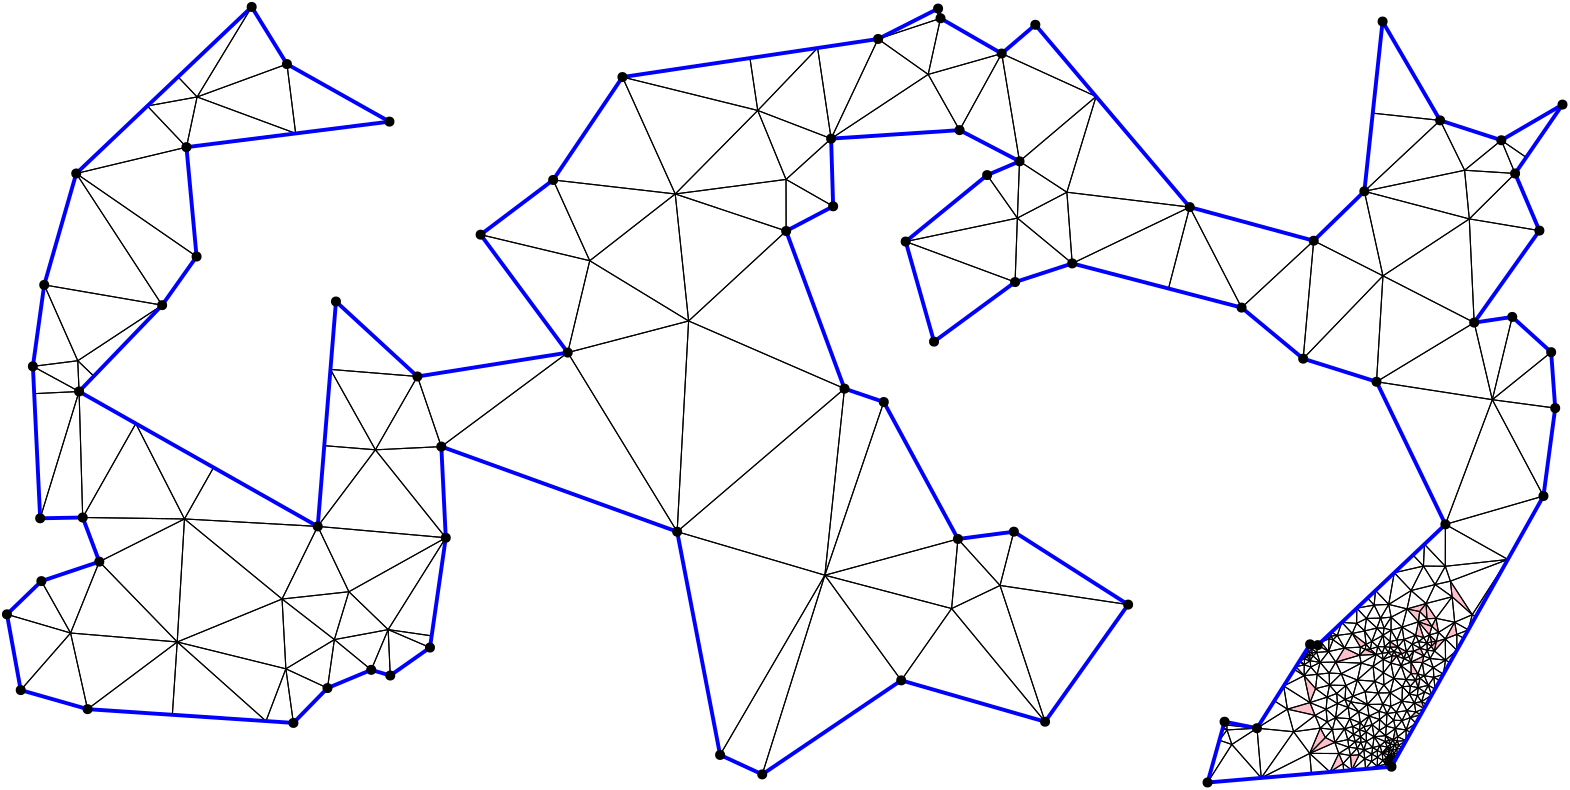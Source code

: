<?xml version="1.0"?>
<!DOCTYPE ipe SYSTEM "ipe.dtd">
<ipe version="70218" creator="Ipe 7.2.24">
<info created="D:20221020151441" modified="D:20221020151441"/>
<ipestyle name="basic">
<symbol name="mark/disk(sx)" transformations="translations">
<path fill="sym-stroke">
0.6 0 0 0.6 0 0 e
</path>
</symbol>
<anglesize name="22.5 deg" value="22.5"/>
<anglesize name="30 deg" value="30"/>
<anglesize name="45 deg" value="45"/>
<anglesize name="60 deg" value="60"/>
<anglesize name="90 deg" value="90"/>
<arrowsize name="large" value="10"/>
<arrowsize name="small" value="5"/>
<arrowsize name="tiny" value="3"/>
<color name="blue" value="0 0 1"/>
<color name="gray" value="0.745"/>
<color name="green" value="0 1 0"/>
<color name="red" value="1 0 0"/>
<color name="pink" value="1 0.753 0.796"/>
<pen name="heavier" value="0.8"/>
<pen name="fat" value="1.4"/>
<pen name="ultrafat" value="2"/>
<gridsize name="16 pts (~6 mm)" value="16"/>
<gridsize name="32 pts (~12 mm)" value="32"/>
<gridsize name="4 pts" value="4"/>
<gridsize name="8 pts (~3 mm)" value="8"/>
<opacity name="10%" value="0.1"/>
<opacity name="25%" value="0.25"/>
<opacity name="50%" value="0.5"/>
<opacity name="75%" value="0.75"/>
<symbolsize name="large" value="5"/>
<symbolsize name="small" value="2"/>
<symbolsize name="tiny" value="1.1"/>
<textsize name="huge" value="\huge"/>
<textsize name="large" value="\large"/>
<textsize name="small" value="\small"/>
<textsize name="tiny" value="	iny"/>
<tiling name="falling" angle="-60" step="4" width="1"/>
<tiling name="rising" angle="30" step="4" width="1"/>
</ipestyle>
<page>
<layer name="hull"/>
<layer name="constraints"/>
<layer name="triangulation"/>
<layer name="obtuse"/>
<layer name="blub"/>
<layer name="problems"/>
<view layers="hull constraints triangulation obtuse blub" active="triangulation"/>
<path layer="obtuse" fill="pink" stroke-opacity="opaque">
526.873 336.437 m 
520.027 334.484 l 
524.57 333.539 l 
</path>
<path layer="obtuse" fill="pink" stroke-opacity="opaque">
512.612 280.949 m 
512.951 279.775 l 
513.382 279.866 l 
</path>
<path layer="obtuse" fill="pink" stroke-opacity="opaque">
516.766 320.765 m 
518.084 318.304 l 
519.814 319.104 l 
</path>
<path layer="obtuse" fill="pink" stroke-opacity="opaque">
525.276 301.122 m 
522.666 300.607 l 
526.195 298.625 l 
</path>
<path layer="obtuse" fill="pink" stroke-opacity="opaque">
513.342 278.459 m 
513.032 278.955 l 
512.264 278.609 l 
</path>
<path layer="obtuse" fill="pink" stroke-opacity="opaque">
513.801 278.143 m 
513.923 278.077 l 
513.842 278.275 l 
</path>
<path layer="obtuse" fill="pink" stroke-opacity="opaque">
487.11 305.797 m 
482.996 310.454 l 
485.078 300.763 l 
</path>
<path layer="obtuse" fill="pink" stroke-opacity="opaque">
505.311 321.76 m 
500.305 325.66 l 
503.26 320.721 l 
</path>
<path layer="obtuse" fill="pink" stroke-opacity="opaque">
508.895 318.107 m 
504.944 319.941 l 
502.942 317.825 l 
</path>
<path layer="obtuse" fill="pink" stroke-opacity="opaque">
516.766 320.765 m 
513.895 322.717 l 
513.964 320.711 l 
</path>
<path layer="obtuse" fill="pink" stroke-opacity="opaque">
523.185 297.398 m 
521.238 295.349 l 
524.95 296.407 l 
</path>
<path layer="obtuse" fill="pink" stroke-opacity="opaque">
543.509 332.404 m 
535.638 344.485 l 
536.269 338.868 l 
</path>
<path layer="obtuse" fill="pink" stroke-opacity="opaque">
502.838 282.001 m 
499.658 281.702 l 
500.108 276.458 l 
</path>
<path layer="obtuse" fill="pink" stroke-opacity="opaque">
495.472 282.432 m 
492.276 275.785 l 
497.001 278.832 l 
</path>
<path layer="obtuse" fill="pink" stroke-opacity="opaque">
512.612 280.949 m 
512.106 279.524 l 
512.951 279.775 l 
</path>
<path layer="obtuse" fill="pink" stroke-opacity="opaque">
513.641 278.133 m 
513.641 277.876 l 
513.763 278.01 l 
</path>
<path layer="obtuse" fill="pink" stroke-opacity="opaque">
512.264 278.609 m 
513.032 278.955 l 
512.973 279.363 l 
</path>
<path layer="obtuse" fill="pink" stroke-opacity="opaque">
513.342 278.459 m 
513.559 278.548 l 
513.601 278.818 l 
</path>
<path layer="obtuse" fill="pink" stroke-opacity="opaque">
511.332 279.943 m 
512.264 278.609 l 
512.106 279.524 l 
</path>
<path layer="obtuse" fill="pink" stroke-opacity="opaque">
513.342 278.459 m 
513.224 278.005 l 
513.434 278.243 l 
</path>
<path layer="obtuse" fill="pink" stroke-opacity="opaque">
514.311 277.678 m 
514.33 277.734 l 
514.3 277.805 l 
</path>
<path layer="obtuse" fill="pink" stroke-opacity="opaque">
513.641 277.876 m 
513.896 277.898 l 
513.763 278.01 l 
</path>
<path layer="obtuse" fill="pink" stroke-opacity="opaque">
513.272 281.977 m 
513.349 281.235 l 
514.095 281.216 l 
</path>
<path layer="obtuse" fill="pink" stroke-opacity="opaque">
513.208 279.189 m 
513.601 278.818 l 
513.38 279.425 l 
</path>
<path layer="obtuse" fill="pink" stroke-opacity="opaque">
513.559 278.548 m 
513.784 278.481 l 
513.601 278.818 l 
</path>
<path layer="obtuse" fill="pink" stroke-opacity="opaque">
512.612 280.949 m 
513.349 281.235 l 
513.272 281.977 l 
</path>
<path layer="obtuse" fill="pink" stroke-opacity="opaque">
512.612 280.949 m 
513.792 280.634 l 
513.349 281.235 l 
</path>
<path layer="obtuse" fill="pink" stroke-opacity="opaque">
512.156 286.736 m 
514.067 285.798 l 
513.57 287.203 l 
</path>
<path layer="obtuse" fill="pink" stroke-opacity="opaque">
511.077 282.662 m 
513.158 283.973 l 
512.934 284.755 l 
</path>
<path layer="obtuse" fill="pink" stroke-opacity="opaque">
515.037 287.465 m 
512.313 288.859 l 
513.57 287.203 l 
</path>
<path layer="obtuse" fill="pink" stroke-opacity="opaque">
484.994 282.471 m 
490.629 288.192 l 
488.821 291.585 l 
</path>
<path layer="obtuse" fill="pink" stroke-opacity="opaque">
484.994 282.471 m 
494.049 286.435 l 
490.629 288.192 l 
</path>
<path layer="obtuse" fill="pink" stroke-opacity="opaque">
476.97 298.406 m 
486.915 296.16 l 
485.078 300.763 l 
</path>
<path layer="obtuse" fill="pink" stroke-opacity="opaque">
526.873 336.437 m 
524.57 333.539 l 
527.208 330.942 l 
</path>
<path layer="obtuse" fill="pink" stroke-opacity="opaque">
518.084 318.304 m 
515.305 319.211 l 
516.357 317.496 l 
</path>
<path layer="obtuse" fill="pink" stroke-opacity="opaque">
506.799 320.008 m 
504.944 319.941 l 
508.895 318.107 l 
</path>
<path layer="obtuse" fill="pink" stroke-opacity="opaque">
497.512 320.428 m 
494.389 315.344 l 
502.942 317.825 l 
</path>
<path layer="obtuse" fill="pink" stroke-opacity="opaque">
515.111 280.022 m 
514.673 279.815 l 
514.863 279.726 l 
</path>
<path layer="obtuse" fill="pink" stroke-opacity="opaque">
514.673 279.815 m 
514.535 279.364 l 
514.763 279.541 l 
</path>
<path layer="obtuse" fill="pink" stroke-opacity="opaque">
514.844 279.263 m 
515.05 279.63 l 
514.908 279.583 l 
</path>
<path layer="obtuse" fill="pink" stroke-opacity="opaque">
515.872 291.465 m 
515.037 287.465 l 
516.666 288.498 l 
</path>
<path layer="obtuse" fill="pink" stroke-opacity="opaque">
514.252 314.963 m 
516.357 317.496 l 
514.609 317.604 l 
</path>
<path layer="obtuse" fill="pink" stroke-opacity="opaque">
524.064 306.147 m 
524.717 309.562 l 
523.111 308.845 l 
</path>
<path layer="obtuse" fill="pink" stroke-opacity="opaque">
530.557 322.765 m 
528.75 320.955 l 
529.892 319.355 l 
</path>
<path layer="obtuse" fill="pink" stroke-opacity="opaque">
530.557 322.765 m 
528.859 322.652 l 
528.75 320.955 l 
</path>
<path layer="obtuse" fill="pink" stroke-opacity="opaque">
530.451 331.1 m 
528.984 328.223 l 
531.364 326.042 l 
</path>
<path layer="obtuse" fill="pink" stroke-opacity="opaque">
524.146 329.861 m 
524.57 333.539 l 
520.027 334.484 l 
</path>
<path layer="obtuse" fill="pink" stroke-opacity="opaque">
526.017 324.16 m 
524.146 329.861 l 
523.139 324.982 l 
</path>
<path layer="obtuse" fill="pink" stroke-opacity="opaque">
528.12 325.112 m 
528.984 328.223 l 
524.146 329.861 l 
</path>
<path layer="obtuse" fill="pink" stroke-opacity="opaque">
530.451 331.1 m 
526.873 336.437 l 
527.208 330.942 l 
</path>
<path layer="obtuse" fill="pink" stroke-opacity="opaque">
524.146 329.861 m 
528.984 328.223 l 
527.208 330.942 l 
</path>
<path layer="obtuse" fill="pink" stroke-opacity="opaque">
528.12 325.112 m 
528.859 322.652 l 
530.557 322.765 l 
</path>
<path layer="obtuse" fill="pink" stroke-opacity="opaque">
537.189 329.697 m 
533.805 323.711 l 
537.954 325.315 l 
</path>
<path layer="obtuse" fill="pink" stroke-opacity="opaque">
530.557 322.765 m 
529.892 319.355 l 
533.805 323.711 l 
</path>
<path layer="obtuse" fill="pink" stroke-opacity="opaque">
525.538 315.191 m 
526.092 317.535 l 
521.444 315.346 l 
</path>
<path layer="obtuse" fill="pink" stroke-opacity="opaque">
524.826 320.294 m 
522.408 319.328 l 
526.092 317.535 l 
</path>
<path layer="obtuse" fill="pink" stroke-opacity="opaque">
521.444 315.346 m 
522.408 319.328 l 
520.813 317.304 l 
</path>
<path layer="obtuse" fill="pink" stroke-opacity="opaque">
521.497 311.208 m 
523.921 311.13 l 
521.444 315.346 l 
</path>
<path layer="obtuse" fill="pink" stroke-opacity="opaque">
514.444 277.725 m 
514.438 277.722 l 
514.439 277.716 l 
</path>
<path layer="obtuse" fill="pink" stroke-opacity="opaque">
514.442 277.769 m 
514.47 277.775 l 
514.401 277.796 l 
</path>
<path layer="obtuse" fill="pink" stroke-opacity="opaque">
514.408 277.747 m 
514.401 277.796 l 
514.396 277.741 l 
</path>
<path layer="obtuse" fill="pink" stroke-opacity="opaque">
514.407 277.733 m 
514.393 277.715 l 
514.41 277.727 l 
</path>
<path layer="obtuse" fill="pink" stroke-opacity="opaque">
514.408 277.712 m 
514.416 277.723 l 
514.41 277.727 l 
</path>
<path layer="obtuse" fill="pink" stroke-opacity="opaque">
514.418 277.727 m 
514.416 277.723 l 
514.426 277.724 l 
</path>
<path layer="obtuse" fill="pink" stroke-opacity="opaque">
514.426 277.724 m 
514.423 277.728 l 
514.418 277.727 l 
</path>
<path layer="obtuse" fill="pink" stroke-opacity="opaque">
514.42 277.687 m 
514.419 277.696 l 
514.403 277.7 l 
</path>
<path layer="obtuse" fill="pink" stroke-opacity="opaque">
514.403 277.7 m 
514.393 277.715 l 
514.396 277.685 l 
</path>
<path layer="triangulation" stroke="black">
531.947 510.354 m 
511.233 545.946 l 
</path>
<path layer="triangulation" stroke="black">
511.233 545.946 m 
507.69 512.959 l 
</path>
<path layer="triangulation" stroke="black">
507.69 512.959 m 
531.947 510.354 l 
</path>
<path layer="triangulation" stroke="black">
509.045 416.267 m 
544.2 437.564 l 
</path>
<path layer="triangulation" stroke="black">
544.2 437.564 m 
511.363 454.396 l 
</path>
<path layer="triangulation" stroke="black">
511.363 454.396 m 
509.045 416.267 l 
</path>
<path layer="triangulation" stroke="black">
540.751 492.408 m 
531.947 510.354 l 
</path>
<path layer="triangulation" stroke="black">
531.947 510.354 m 
504.669 484.826 l 
</path>
<path layer="triangulation" stroke="black">
504.669 484.826 m 
540.751 492.408 l 
</path>
<path layer="triangulation" stroke="black">
296.467 489.113 m 
312.702 503.79 l 
</path>
<path layer="triangulation" stroke="black">
312.702 503.79 m 
286.287 513.928 l 
</path>
<path layer="triangulation" stroke="black">
286.287 513.928 m 
296.467 489.113 l 
</path>
<path layer="triangulation" stroke="black">
139.099 340.677 m 
173.979 360.106 l 
</path>
<path layer="triangulation" stroke="black">
173.979 360.106 m 
127.883 364.191 l 
</path>
<path layer="triangulation" stroke="black">
127.883 364.191 m 
139.099 340.677 l 
</path>
<path layer="triangulation" stroke="black">
133.876 323.441 m 
115.042 338.054 l 
</path>
<path layer="triangulation" stroke="black">
115.042 338.054 m 
116.414 312.921 l 
</path>
<path layer="triangulation" stroke="black">
116.414 312.921 m 
133.876 323.441 l 
</path>
<path layer="triangulation" stroke="black">
133.876 323.441 m 
131.384 305.988 l 
</path>
<path layer="triangulation" stroke="black">
131.384 305.988 m 
147.138 312.552 l 
</path>
<path layer="triangulation" stroke="black">
147.138 312.552 m 
133.876 323.441 l 
</path>
<path layer="triangulation" stroke="black">
25.3358 421.81 m 
41.9651 412.766 l 
</path>
<path layer="triangulation" stroke="black">
41.9651 412.766 m 
41.4938 423.836 l 
</path>
<path layer="triangulation" stroke="black">
41.4938 423.836 m 
25.3358 421.81 l 
</path>
<path layer="triangulation" stroke="black">
172.374 392.927 m 
257.271 362.294 l 
</path>
<path layer="triangulation" stroke="black">
257.271 362.294 m 
217.886 426.769 l 
</path>
<path layer="triangulation" stroke="black">
217.886 426.769 m 
172.374 392.927 l 
</path>
<path layer="triangulation" stroke="black">
313.432 479.429 m 
312.702 503.79 l 
</path>
<path layer="triangulation" stroke="black">
312.702 503.79 m 
296.467 489.113 l 
</path>
<path layer="triangulation" stroke="black">
296.467 489.113 m 
313.432 479.429 l 
</path>
<path layer="triangulation" stroke="black">
542.446 474.889 m 
567.685 470.677 l 
</path>
<path layer="triangulation" stroke="black">
567.685 470.677 m 
558.933 491.245 l 
</path>
<path layer="triangulation" stroke="black">
558.933 491.245 m 
542.446 474.889 l 
</path>
<path layer="triangulation" stroke="black">
358.943 506.853 m 
347.644 526.911 l 
</path>
<path layer="triangulation" stroke="black">
347.644 526.911 m 
312.702 503.79 l 
</path>
<path layer="triangulation" stroke="black">
312.702 503.79 m 
358.943 506.853 l 
</path>
<path layer="triangulation" stroke="black">
40.944 491.245 m 
29.4202 451.13 l 
</path>
<path layer="triangulation" stroke="black">
29.4202 451.13 m 
71.8687 443.836 l 
</path>
<path layer="triangulation" stroke="black">
71.8687 443.836 m 
40.944 491.245 l 
</path>
<path layer="triangulation" stroke="black">
225.803 459.834 m 
217.886 426.769 l 
</path>
<path layer="triangulation" stroke="black">
217.886 426.769 m 
261.399 438.147 l 
</path>
<path layer="triangulation" stroke="black">
261.399 438.147 m 
225.803 459.834 l 
</path>
<path layer="triangulation" stroke="black">
482.642 424.581 m 
486.435 467.03 l 
</path>
<path layer="triangulation" stroke="black">
486.435 467.03 m 
460.47 442.961 l 
</path>
<path layer="triangulation" stroke="black">
460.47 442.961 m 
482.642 424.581 l 
</path>
<path layer="triangulation" stroke="black">
544.2 437.564 m 
509.045 416.267 l 
</path>
<path layer="triangulation" stroke="black">
509.045 416.267 m 
550.73 409.811 l 
</path>
<path layer="triangulation" stroke="black">
550.73 409.811 m 
544.2 437.564 l 
</path>
<path layer="triangulation" stroke="black">
557.912 439.606 m 
550.73 409.811 l 
</path>
<path layer="triangulation" stroke="black">
550.73 409.811 m 
571.916 426.915 l 
</path>
<path layer="triangulation" stroke="black">
571.916 426.915 m 
557.912 439.606 l 
</path>
<path layer="triangulation" stroke="black">
550.73 409.811 m 
569.144 375.131 l 
</path>
<path layer="triangulation" stroke="black">
569.144 375.131 m 
573.374 406.785 l 
</path>
<path layer="triangulation" stroke="black">
573.374 406.785 m 
550.73 409.811 l 
</path>
<path layer="triangulation" stroke="black">
38.905 325.811 m 
28.3991 344.498 l 
</path>
<path layer="triangulation" stroke="black">
28.3991 344.498 m 
16 332.537 l 
</path>
<path layer="triangulation" stroke="black">
16 332.537 m 
38.905 325.811 l 
</path>
<path layer="triangulation" stroke="black">
116.414 312.921 m 
131.384 305.988 l 
</path>
<path layer="triangulation" stroke="black">
131.384 305.988 m 
133.876 323.441 l 
</path>
<path layer="triangulation" stroke="black">
133.876 323.441 m 
116.414 312.921 l 
</path>
<path layer="triangulation" stroke="black">
173.979 360.106 m 
172.374 392.927 l 
</path>
<path layer="triangulation" stroke="black">
172.374 392.927 m 
148.641 391.767 l 
</path>
<path layer="triangulation" stroke="black">
148.641 391.767 m 
173.979 360.106 l 
</path>
<path layer="triangulation" stroke="black">
168.29 320.575 m 
168.896 324.787 l 
</path>
<path layer="triangulation" stroke="black">
168.896 324.787 m 
153.242 327.04 l 
</path>
<path layer="triangulation" stroke="black">
153.242 327.04 m 
168.29 320.575 l 
</path>
<path layer="triangulation" stroke="black">
153.242 327.04 m 
173.979 360.106 l 
</path>
<path layer="triangulation" stroke="black">
173.979 360.106 m 
139.099 340.677 l 
</path>
<path layer="triangulation" stroke="black">
139.099 340.677 m 
153.242 327.04 l 
</path>
<path layer="triangulation" stroke="black">
287.904 274.917 m 
310.452 346.619 l 
</path>
<path layer="triangulation" stroke="black">
310.452 346.619 m 
272.734 281.919 l 
</path>
<path layer="triangulation" stroke="black">
272.734 281.919 m 
287.904 274.917 l 
</path>
<path layer="triangulation" stroke="black">
373.511 342.929 m 
358.36 359.669 l 
</path>
<path layer="triangulation" stroke="black">
358.36 359.669 m 
356.081 334.612 l 
</path>
<path layer="triangulation" stroke="black">
356.081 334.612 m 
373.511 342.929 l 
</path>
<path layer="triangulation" stroke="black">
79.9078 366.878 m 
43.2779 367.4 l 
</path>
<path layer="triangulation" stroke="black">
43.2779 367.4 m 
49.2587 351.5 l 
</path>
<path layer="triangulation" stroke="black">
49.2587 351.5 m 
79.9078 366.878 l 
</path>
<path layer="triangulation" stroke="black">
287.904 274.917 m 
337.938 308.76 l 
</path>
<path layer="triangulation" stroke="black">
337.938 308.76 m 
310.452 346.619 l 
</path>
<path layer="triangulation" stroke="black">
310.452 346.619 m 
287.904 274.917 l 
</path>
<path layer="triangulation" stroke="black">
261.399 438.147 m 
296.511 470.531 l 
</path>
<path layer="triangulation" stroke="black">
296.511 470.531 m 
256.583 483.871 l 
</path>
<path layer="triangulation" stroke="black">
256.583 483.871 m 
261.399 438.147 l 
</path>
<path layer="triangulation" stroke="black">
148.641 391.767 m 
127.883 364.191 l 
</path>
<path layer="triangulation" stroke="black">
127.883 364.191 m 
173.979 360.106 l 
</path>
<path layer="triangulation" stroke="black">
173.979 360.106 m 
148.641 391.767 l 
</path>
<path layer="triangulation" stroke="black">
77.2999 322.591 m 
79.9078 366.878 l 
</path>
<path layer="triangulation" stroke="black">
79.9078 366.878 m 
49.2587 351.5 l 
</path>
<path layer="triangulation" stroke="black">
49.2587 351.5 m 
77.2999 322.591 l 
</path>
<path layer="triangulation" stroke="black">
79.9078 366.878 m 
62.3958 401.215 l 
</path>
<path layer="triangulation" stroke="black">
62.3958 401.215 m 
43.2779 367.4 l 
</path>
<path layer="triangulation" stroke="black">
43.2779 367.4 m 
79.9078 366.878 l 
</path>
<path layer="triangulation" stroke="black">
38.905 325.811 m 
20.9596 305.259 l 
</path>
<path layer="triangulation" stroke="black">
20.9596 305.259 m 
45.0284 298.403 l 
</path>
<path layer="triangulation" stroke="black">
45.0284 298.403 m 
38.905 325.811 l 
</path>
<path layer="triangulation" stroke="black">
38.905 325.811 m 
77.2999 322.591 l 
</path>
<path layer="triangulation" stroke="black">
77.2999 322.591 m 
49.2587 351.5 l 
</path>
<path layer="triangulation" stroke="black">
49.2587 351.5 m 
38.905 325.811 l 
</path>
<path layer="triangulation" stroke="black">
41.9651 412.766 m 
27.9614 367.108 l 
</path>
<path layer="triangulation" stroke="black">
27.9614 367.108 m 
43.2779 367.4 l 
</path>
<path layer="triangulation" stroke="black">
43.2779 367.4 m 
41.9651 412.766 l 
</path>
<path layer="triangulation" stroke="black">
20.9596 305.259 m 
38.905 325.811 l 
</path>
<path layer="triangulation" stroke="black">
38.905 325.811 m 
16 332.537 l 
</path>
<path layer="triangulation" stroke="black">
16 332.537 m 
20.9596 305.259 l 
</path>
<path layer="triangulation" stroke="black">
132.465 420.701 m 
148.641 391.767 l 
</path>
<path layer="triangulation" stroke="black">
148.641 391.767 m 
163.768 418.163 l 
</path>
<path layer="triangulation" stroke="black">
163.768 418.163 m 
132.465 420.701 l 
</path>
<path layer="triangulation" stroke="black">
25.3358 421.81 m 
25.8071 411.99 l 
</path>
<path layer="triangulation" stroke="black">
25.8071 411.99 m 
41.9651 412.766 l 
</path>
<path layer="triangulation" stroke="black">
41.9651 412.766 m 
25.3358 421.81 l 
</path>
<path layer="triangulation" stroke="black">
40.944 491.245 m 
71.8687 443.836 l 
</path>
<path layer="triangulation" stroke="black">
71.8687 443.836 m 
84.2678 461.341 l 
</path>
<path layer="triangulation" stroke="black">
84.2678 461.341 m 
40.944 491.245 l 
</path>
<path layer="triangulation" stroke="black">
80.621 500.726 m 
40.944 491.245 l 
</path>
<path layer="triangulation" stroke="black">
40.944 491.245 m 
84.2678 461.341 l 
</path>
<path layer="triangulation" stroke="black">
84.2678 461.341 m 
80.621 500.726 l 
</path>
<path layer="triangulation" stroke="black">
66.5504 515.55 m 
40.944 491.245 l 
</path>
<path layer="triangulation" stroke="black">
40.944 491.245 m 
80.621 500.726 l 
</path>
<path layer="triangulation" stroke="black">
80.621 500.726 m 
66.5504 515.55 l 
</path>
<path layer="triangulation" stroke="black">
119.936 505.67 m 
153.703 509.916 l 
</path>
<path layer="triangulation" stroke="black">
153.703 509.916 m 
116.797 530.63 l 
</path>
<path layer="triangulation" stroke="black">
116.797 530.63 m 
119.936 505.67 l 
</path>
<path layer="triangulation" stroke="black">
307.84 536.429 m 
312.702 503.79 l 
</path>
<path layer="triangulation" stroke="black">
312.702 503.79 m 
329.623 539.674 l 
</path>
<path layer="triangulation" stroke="black">
329.623 539.674 m 
307.84 536.429 l 
</path>
<path layer="triangulation" stroke="black">
84.4528 518.797 m 
119.936 505.67 l 
</path>
<path layer="triangulation" stroke="black">
119.936 505.67 m 
116.797 530.63 l 
</path>
<path layer="triangulation" stroke="black">
116.797 530.63 m 
84.4528 518.797 l 
</path>
<path layer="triangulation" stroke="black">
212.635 488.911 m 
225.803 459.834 l 
</path>
<path layer="triangulation" stroke="black">
225.803 459.834 m 
256.583 483.871 l 
</path>
<path layer="triangulation" stroke="black">
256.583 483.871 m 
212.635 488.911 l 
</path>
<path layer="triangulation" stroke="black">
347.644 526.911 m 
329.623 539.674 l 
</path>
<path layer="triangulation" stroke="black">
329.623 539.674 m 
312.702 503.79 l 
</path>
<path layer="triangulation" stroke="black">
312.702 503.79 m 
347.644 526.911 l 
</path>
<path layer="triangulation" stroke="black">
283.475 532.799 m 
237.579 525.962 l 
</path>
<path layer="triangulation" stroke="black">
237.579 525.962 m 
286.287 513.928 l 
</path>
<path layer="triangulation" stroke="black">
286.287 513.928 m 
283.475 532.799 l 
</path>
<path layer="triangulation" stroke="black">
317.516 413.787 m 
257.271 362.294 l 
</path>
<path layer="triangulation" stroke="black">
257.271 362.294 m 
310.452 346.619 l 
</path>
<path layer="triangulation" stroke="black">
310.452 346.619 m 
317.516 413.787 l 
</path>
<path layer="triangulation" stroke="black">
186.524 469.218 m 
217.886 426.769 l 
</path>
<path layer="triangulation" stroke="black">
217.886 426.769 m 
225.803 459.834 l 
</path>
<path layer="triangulation" stroke="black">
225.803 459.834 m 
186.524 469.218 l 
</path>
<path layer="triangulation" stroke="black">
172.374 392.927 m 
217.886 426.769 l 
</path>
<path layer="triangulation" stroke="black">
217.886 426.769 m 
163.768 418.163 l 
</path>
<path layer="triangulation" stroke="black">
163.768 418.163 m 
172.374 392.927 l 
</path>
<path layer="triangulation" stroke="black">
257.271 362.294 m 
317.516 413.787 l 
</path>
<path layer="triangulation" stroke="black">
317.516 413.787 m 
261.399 438.147 l 
</path>
<path layer="triangulation" stroke="black">
261.399 438.147 m 
257.271 362.294 l 
</path>
<path layer="triangulation" stroke="black">
378.928 452.151 m 
379.751 475.195 l 
</path>
<path layer="triangulation" stroke="black">
379.751 475.195 m 
339.543 466.738 l 
</path>
<path layer="triangulation" stroke="black">
339.543 466.738 m 
378.928 452.151 l 
</path>
<path layer="triangulation" stroke="black">
507.69 512.959 m 
504.669 484.826 l 
</path>
<path layer="triangulation" stroke="black">
504.669 484.826 m 
531.947 510.354 l 
</path>
<path layer="triangulation" stroke="black">
531.947 510.354 m 
507.69 512.959 l 
</path>
<path layer="triangulation" stroke="black">
399.496 458.861 m 
397.578 484.493 l 
</path>
<path layer="triangulation" stroke="black">
397.578 484.493 m 
379.751 475.195 l 
</path>
<path layer="triangulation" stroke="black">
379.751 475.195 m 
399.496 458.861 l 
</path>
<path layer="triangulation" stroke="black">
379.751 475.195 m 
397.578 484.493 l 
</path>
<path layer="triangulation" stroke="black">
397.578 484.493 m 
380.532 495.621 l 
</path>
<path layer="triangulation" stroke="black">
380.532 495.621 m 
379.751 475.195 l 
</path>
<path layer="triangulation" stroke="black">
352.088 547.113 m 
351.212 550.614 l 
</path>
<path layer="triangulation" stroke="black">
351.212 550.614 m 
350.497 550.252 l 
</path>
<path layer="triangulation" stroke="black">
350.497 550.252 m 
352.088 547.113 l 
</path>
<path layer="triangulation" stroke="black">
380.532 495.621 m 
374.114 534.423 l 
</path>
<path layer="triangulation" stroke="black">
374.114 534.423 m 
358.943 506.853 l 
</path>
<path layer="triangulation" stroke="black">
358.943 506.853 m 
380.532 495.621 l 
</path>
<path layer="triangulation" stroke="black">
397.578 484.493 m 
408.089 518.952 l 
</path>
<path layer="triangulation" stroke="black">
408.089 518.952 m 
380.532 495.621 l 
</path>
<path layer="triangulation" stroke="black">
380.532 495.621 m 
397.578 484.493 l 
</path>
<path layer="triangulation" stroke="black">
374.114 534.423 m 
352.088 547.113 l 
</path>
<path layer="triangulation" stroke="black">
352.088 547.113 m 
347.644 526.911 l 
</path>
<path layer="triangulation" stroke="black">
347.644 526.911 m 
374.114 534.423 l 
</path>
<path layer="triangulation" stroke="black">
511.363 454.396 m 
542.446 474.889 l 
</path>
<path layer="triangulation" stroke="black">
542.446 474.889 m 
504.669 484.826 l 
</path>
<path layer="triangulation" stroke="black">
504.669 484.826 m 
511.363 454.396 l 
</path>
<path layer="triangulation" stroke="black">
562.925 497.045 m 
576 516.043 l 
</path>
<path layer="triangulation" stroke="black">
576 516.043 m 
553.973 503.206 l 
</path>
<path layer="triangulation" stroke="black">
553.973 503.206 m 
562.925 497.045 l 
</path>
<path layer="triangulation" stroke="black">
542.446 474.889 m 
540.751 492.408 l 
</path>
<path layer="triangulation" stroke="black">
540.751 492.408 m 
504.669 484.826 l 
</path>
<path layer="triangulation" stroke="black">
504.669 484.826 m 
542.446 474.889 l 
</path>
<path layer="triangulation" stroke="black">
380.532 495.621 m 
408.089 518.952 l 
</path>
<path layer="triangulation" stroke="black">
408.089 518.952 m 
374.114 534.423 l 
</path>
<path layer="triangulation" stroke="black">
374.114 534.423 m 
380.532 495.621 l 
</path>
<path layer="triangulation" stroke="black">
397.578 484.493 m 
441.798 479.137 l 
</path>
<path layer="triangulation" stroke="black">
441.798 479.137 m 
408.089 518.952 l 
</path>
<path layer="triangulation" stroke="black">
408.089 518.952 m 
397.578 484.493 l 
</path>
<path layer="triangulation" stroke="black">
557.912 439.606 m 
544.2 437.564 l 
</path>
<path layer="triangulation" stroke="black">
544.2 437.564 m 
550.73 409.811 l 
</path>
<path layer="triangulation" stroke="black">
550.73 409.811 m 
557.912 439.606 l 
</path>
<path layer="triangulation" stroke="black">
434.154 449.823 m 
460.47 442.961 l 
</path>
<path layer="triangulation" stroke="black">
460.47 442.961 m 
441.798 479.137 l 
</path>
<path layer="triangulation" stroke="black">
441.798 479.137 m 
434.154 449.823 l 
</path>
<path layer="triangulation" stroke="black">
511.363 454.396 m 
504.669 484.826 l 
</path>
<path layer="triangulation" stroke="black">
504.669 484.826 m 
486.435 467.03 l 
</path>
<path layer="triangulation" stroke="black">
486.435 467.03 m 
511.363 454.396 l 
</path>
<path layer="triangulation" stroke="black">
441.798 479.137 m 
460.47 442.961 l 
</path>
<path layer="triangulation" stroke="black">
460.47 442.961 m 
486.435 467.03 l 
</path>
<path layer="triangulation" stroke="black">
486.435 467.03 m 
441.798 479.137 l 
</path>
<path layer="triangulation" stroke="black">
494.389 315.344 m 
491.785 319.143 l 
</path>
<path layer="triangulation" stroke="black">
491.785 319.143 m 
488.733 315.248 l 
</path>
<path layer="triangulation" stroke="black">
488.733 315.248 m 
494.389 315.344 l 
</path>
<path layer="triangulation" stroke="black">
482.642 424.581 m 
509.045 416.267 l 
</path>
<path layer="triangulation" stroke="black">
509.045 416.267 m 
511.363 454.396 l 
</path>
<path layer="triangulation" stroke="black">
511.363 454.396 m 
482.642 424.581 l 
</path>
<path layer="triangulation" stroke="black">
550.73 409.811 m 
573.374 406.785 l 
</path>
<path layer="triangulation" stroke="black">
573.374 406.785 m 
571.916 426.915 l 
</path>
<path layer="triangulation" stroke="black">
571.916 426.915 m 
550.73 409.811 l 
</path>
<path layer="triangulation" stroke="black">
310.452 346.619 m 
358.36 359.669 l 
</path>
<path layer="triangulation" stroke="black">
358.36 359.669 m 
331.666 408.973 l 
</path>
<path layer="triangulation" stroke="black">
331.666 408.973 m 
310.452 346.619 l 
</path>
<path layer="triangulation" stroke="black">
331.666 408.973 m 
317.516 413.787 l 
</path>
<path layer="triangulation" stroke="black">
317.516 413.787 m 
310.452 346.619 l 
</path>
<path layer="triangulation" stroke="black">
310.452 346.619 m 
331.666 408.973 l 
</path>
<path layer="triangulation" stroke="black">
378.928 452.151 m 
339.543 466.738 l 
</path>
<path layer="triangulation" stroke="black">
339.543 466.738 m 
349.754 430.708 l 
</path>
<path layer="triangulation" stroke="black">
349.754 430.708 m 
378.928 452.151 l 
</path>
<path layer="triangulation" stroke="black">
356.081 334.612 m 
358.36 359.669 l 
</path>
<path layer="triangulation" stroke="black">
358.36 359.669 m 
310.452 346.619 l 
</path>
<path layer="triangulation" stroke="black">
310.452 346.619 m 
356.081 334.612 l 
</path>
<path layer="triangulation" stroke="black">
373.511 342.929 m 
356.081 334.612 l 
</path>
<path layer="triangulation" stroke="black">
356.081 334.612 m 
389.722 293.881 l 
</path>
<path layer="triangulation" stroke="black">
389.722 293.881 m 
373.511 342.929 l 
</path>
<path layer="triangulation" stroke="black">
487.526 318.833 m 
487.894 321.45 l 
</path>
<path layer="triangulation" stroke="black">
487.894 321.45 m 
485.841 320.027 l 
</path>
<path layer="triangulation" stroke="black">
485.841 320.027 m 
487.526 318.833 l 
</path>
<path layer="triangulation" stroke="black">
484.994 282.471 m 
479.201 290.263 l 
</path>
<path layer="triangulation" stroke="black">
479.201 290.263 m 
467.549 273.661 l 
</path>
<path layer="triangulation" stroke="black">
467.549 273.661 m 
484.994 282.471 l 
</path>
<path layer="triangulation" stroke="black">
485.4 313.563 m 
485.112 315.831 l 
</path>
<path layer="triangulation" stroke="black">
485.112 315.831 m 
483.022 314.363 l 
</path>
<path layer="triangulation" stroke="black">
483.022 314.363 m 
485.4 313.563 l 
</path>
<path layer="triangulation" stroke="black">
494.303 295.31 m 
498.837 299.017 l 
</path>
<path layer="triangulation" stroke="black">
498.837 299.017 m 
494.982 300.391 l 
</path>
<path layer="triangulation" stroke="black">
494.982 300.391 m 
494.303 295.31 l 
</path>
<path layer="triangulation" stroke="black">
479.201 290.263 m 
484.994 282.471 l 
</path>
<path layer="triangulation" stroke="black">
484.994 282.471 m 
488.821 291.585 l 
</path>
<path layer="triangulation" stroke="black">
488.821 291.585 m 
479.201 290.263 l 
</path>
<path layer="triangulation" stroke="black">
500.727 289.373 m 
500.483 292.129 l 
</path>
<path layer="triangulation" stroke="black">
500.483 292.129 m 
497.554 291.347 l 
</path>
<path layer="triangulation" stroke="black">
497.554 291.347 m 
500.727 289.373 l 
</path>
<path layer="triangulation" stroke="black">
500.539 303.105 m 
497.69 301.894 l 
</path>
<path layer="triangulation" stroke="black">
497.69 301.894 m 
499.734 301.042 l 
</path>
<path layer="triangulation" stroke="black">
499.734 301.042 m 
500.539 303.105 l 
</path>
<path layer="triangulation" stroke="black">
491.785 319.143 m 
489.04 322.535 l 
</path>
<path layer="triangulation" stroke="black">
489.04 322.535 m 
487.894 321.45 l 
</path>
<path layer="triangulation" stroke="black">
487.894 321.45 m 
491.785 319.143 l 
</path>
<path layer="triangulation" stroke="black">
501.888 329.289 m 
504.759 326.562 l 
</path>
<path layer="triangulation" stroke="black">
504.759 326.562 m 
505.432 331.057 l 
</path>
<path layer="triangulation" stroke="black">
505.432 331.057 m 
501.888 329.289 l 
</path>
<path layer="triangulation" stroke="black">
533.843 364.92 m 
533.812 349.833 l 
</path>
<path layer="triangulation" stroke="black">
533.812 349.833 m 
556.326 352.298 l 
</path>
<path layer="triangulation" stroke="black">
556.326 352.298 m 
533.843 364.92 l 
</path>
<path layer="triangulation" stroke="black">
526.873 336.437 m 
520.027 334.484 l 
</path>
<path layer="triangulation" stroke="black">
520.027 334.484 m 
524.57 333.539 l 
</path>
<path layer="triangulation" stroke="black">
524.57 333.539 m 
526.873 336.437 l 
</path>
<path layer="triangulation" stroke="black">
513.335 318.806 m 
514.609 317.604 l 
</path>
<path layer="triangulation" stroke="black">
514.609 317.604 m 
515.305 319.211 l 
</path>
<path layer="triangulation" stroke="black">
515.305 319.211 m 
513.335 318.806 l 
</path>
<path layer="triangulation" stroke="black">
508.183 335.89 m 
505.81 338.399 l 
</path>
<path layer="triangulation" stroke="black">
505.81 338.399 m 
501.945 334.743 l 
</path>
<path layer="triangulation" stroke="black">
501.945 334.743 m 
508.183 335.89 l 
</path>
<path layer="triangulation" stroke="black">
514.001 278.431 m 
513.842 278.275 l 
</path>
<path layer="triangulation" stroke="black">
513.842 278.275 m 
514.046 278.21 l 
</path>
<path layer="triangulation" stroke="black">
514.046 278.21 m 
514.001 278.431 l 
</path>
<path layer="triangulation" stroke="black">
513.896 277.898 m 
513.923 278.077 l 
</path>
<path layer="triangulation" stroke="black">
513.923 278.077 m 
513.763 278.01 l 
</path>
<path layer="triangulation" stroke="black">
513.763 278.01 m 
513.896 277.898 l 
</path>
<path layer="triangulation" stroke="black">
514.437 277.727 m 
514.438 277.722 l 
</path>
<path layer="triangulation" stroke="black">
514.438 277.722 m 
514.444 277.725 l 
</path>
<path layer="triangulation" stroke="black">
514.444 277.725 m 
514.437 277.727 l 
</path>
<path layer="triangulation" stroke="black">
497.001 278.832 m 
492.276 275.785 l 
</path>
<path layer="triangulation" stroke="black">
492.276 275.785 m 
497.226 276.21 l 
</path>
<path layer="triangulation" stroke="black">
497.226 276.21 m 
497.001 278.832 l 
</path>
<path layer="triangulation" stroke="black">
514.259 278.062 m 
514.046 278.21 l 
</path>
<path layer="triangulation" stroke="black">
514.046 278.21 m 
514.086 277.999 l 
</path>
<path layer="triangulation" stroke="black">
514.086 277.999 m 
514.259 278.062 l 
</path>
<path layer="triangulation" stroke="black">
512.612 280.949 m 
512.951 279.775 l 
</path>
<path layer="triangulation" stroke="black">
512.951 279.775 m 
513.382 279.866 l 
</path>
<path layer="triangulation" stroke="black">
513.382 279.866 m 
512.612 280.949 l 
</path>
<path layer="triangulation" stroke="black">
514.429 277.714 m 
514.425 277.718 l 
</path>
<path layer="triangulation" stroke="black">
514.425 277.718 m 
514.421 277.714 l 
</path>
<path layer="triangulation" stroke="black">
514.421 277.714 m 
514.429 277.714 l 
</path>
<path layer="triangulation" stroke="black">
513.888 278.755 m 
513.784 278.481 l 
</path>
<path layer="triangulation" stroke="black">
513.784 278.481 m 
514.001 278.431 l 
</path>
<path layer="triangulation" stroke="black">
514.001 278.431 m 
513.888 278.755 l 
</path>
<path layer="triangulation" stroke="black">
514.446 277.7 m 
514.439 277.696 l 
</path>
<path layer="triangulation" stroke="black">
514.439 277.696 m 
514.443 277.694 l 
</path>
<path layer="triangulation" stroke="black">
514.443 277.694 m 
514.446 277.7 l 
</path>
<path layer="triangulation" stroke="black">
505.311 290.212 m 
505.426 286.843 l 
</path>
<path layer="triangulation" stroke="black">
505.426 286.843 m 
508.182 288.446 l 
</path>
<path layer="triangulation" stroke="black">
508.182 288.446 m 
505.311 290.212 l 
</path>
<path layer="triangulation" stroke="black">
514.294 278.359 m 
514.001 278.431 l 
</path>
<path layer="triangulation" stroke="black">
514.001 278.431 m 
514.046 278.21 l 
</path>
<path layer="triangulation" stroke="black">
514.046 278.21 m 
514.294 278.359 l 
</path>
<path layer="triangulation" stroke="black">
514.067 285.798 m 
512.156 286.736 l 
</path>
<path layer="triangulation" stroke="black">
512.156 286.736 m 
512.934 284.755 l 
</path>
<path layer="triangulation" stroke="black">
512.934 284.755 m 
514.067 285.798 l 
</path>
<path layer="triangulation" stroke="black">
502.942 317.825 m 
503.533 314.972 l 
</path>
<path layer="triangulation" stroke="black">
503.533 314.972 m 
508.895 318.107 l 
</path>
<path layer="triangulation" stroke="black">
508.895 318.107 m 
502.942 317.825 l 
</path>
<path layer="triangulation" stroke="black">
484.057 318.303 m 
484.052 317.331 l 
</path>
<path layer="triangulation" stroke="black">
484.052 317.331 m 
485.019 317.853 l 
</path>
<path layer="triangulation" stroke="black">
485.019 317.853 m 
484.057 318.303 l 
</path>
<path layer="triangulation" stroke="black">
483.022 314.363 m 
480.021 313.681 l 
</path>
<path layer="triangulation" stroke="black">
480.021 313.681 m 
482.996 310.454 l 
</path>
<path layer="triangulation" stroke="black">
482.996 310.454 m 
483.022 314.363 l 
</path>
<path layer="triangulation" stroke="black">
296.467 489.113 m 
256.583 483.871 l 
</path>
<path layer="triangulation" stroke="black">
256.583 483.871 m 
296.511 470.531 l 
</path>
<path layer="triangulation" stroke="black">
296.511 470.531 m 
296.467 489.113 l 
</path>
<path layer="triangulation" stroke="black">
212.635 488.911 m 
186.524 469.218 l 
</path>
<path layer="triangulation" stroke="black">
186.524 469.218 m 
225.803 459.834 l 
</path>
<path layer="triangulation" stroke="black">
225.803 459.834 m 
212.635 488.911 l 
</path>
<path layer="triangulation" stroke="black">
524.146 329.861 m 
518.263 327.929 l 
</path>
<path layer="triangulation" stroke="black">
518.263 327.929 m 
523.139 324.982 l 
</path>
<path layer="triangulation" stroke="black">
523.139 324.982 m 
524.146 329.861 l 
</path>
<path layer="triangulation" stroke="black">
505.432 331.057 m 
508.183 335.89 l 
</path>
<path layer="triangulation" stroke="black">
508.183 335.89 m 
501.945 334.743 l 
</path>
<path layer="triangulation" stroke="black">
501.945 334.743 m 
505.432 331.057 l 
</path>
<path layer="triangulation" stroke="black">
504.944 319.941 m 
505.311 321.76 l 
</path>
<path layer="triangulation" stroke="black">
505.311 321.76 m 
503.26 320.721 l 
</path>
<path layer="triangulation" stroke="black">
503.26 320.721 m 
504.944 319.941 l 
</path>
<path layer="triangulation" stroke="black">
509.18 327.617 m 
510.517 331.181 l 
</path>
<path layer="triangulation" stroke="black">
510.517 331.181 m 
505.432 331.057 l 
</path>
<path layer="triangulation" stroke="black">
505.432 331.057 m 
509.18 327.617 l 
</path>
<path layer="triangulation" stroke="black">
517.906 314.068 m 
516.357 317.496 l 
</path>
<path layer="triangulation" stroke="black">
516.357 317.496 m 
514.252 314.963 l 
</path>
<path layer="triangulation" stroke="black">
514.252 314.963 m 
517.906 314.068 l 
</path>
<path layer="triangulation" stroke="black">
511.386 325.022 m 
509.489 320.885 l 
</path>
<path layer="triangulation" stroke="black">
509.489 320.885 m 
511.963 320.865 l 
</path>
<path layer="triangulation" stroke="black">
511.963 320.865 m 
511.386 325.022 l 
</path>
<path layer="triangulation" stroke="black">
516.766 320.765 m 
518.084 318.304 l 
</path>
<path layer="triangulation" stroke="black">
518.084 318.304 m 
519.814 319.104 l 
</path>
<path layer="triangulation" stroke="black">
519.814 319.104 m 
516.766 320.765 l 
</path>
<path layer="triangulation" stroke="black">
533.805 323.711 m 
537.189 329.697 l 
</path>
<path layer="triangulation" stroke="black">
537.189 329.697 m 
531.364 326.042 l 
</path>
<path layer="triangulation" stroke="black">
531.364 326.042 m 
533.805 323.711 l 
</path>
<path layer="triangulation" stroke="black">
521.503 341.11 m 
513.435 336.105 l 
</path>
<path layer="triangulation" stroke="black">
513.435 336.105 m 
520.027 334.484 l 
</path>
<path layer="triangulation" stroke="black">
520.027 334.484 m 
521.503 341.11 l 
</path>
<path layer="triangulation" stroke="black">
530.451 331.1 m 
537.189 329.697 l 
</path>
<path layer="triangulation" stroke="black">
537.189 329.697 m 
536.269 338.868 l 
</path>
<path layer="triangulation" stroke="black">
536.269 338.868 m 
530.451 331.1 l 
</path>
<path layer="triangulation" stroke="black">
556.326 352.298 m 
569.144 375.131 l 
</path>
<path layer="triangulation" stroke="black">
569.144 375.131 m 
533.843 364.92 l 
</path>
<path layer="triangulation" stroke="black">
533.843 364.92 m 
556.326 352.298 l 
</path>
<path layer="triangulation" stroke="black">
533.805 323.711 m 
537.963 319.587 l 
</path>
<path layer="triangulation" stroke="black">
537.963 319.587 m 
537.954 325.315 l 
</path>
<path layer="triangulation" stroke="black">
537.954 325.315 m 
533.805 323.711 l 
</path>
<path layer="triangulation" stroke="black">
530.123 343.249 m 
535.638 344.485 l 
</path>
<path layer="triangulation" stroke="black">
535.638 344.485 m 
533.812 349.833 l 
</path>
<path layer="triangulation" stroke="black">
533.812 349.833 m 
530.123 343.249 l 
</path>
<path layer="triangulation" stroke="black">
530.451 331.1 m 
531.364 326.042 l 
</path>
<path layer="triangulation" stroke="black">
531.364 326.042 m 
537.189 329.697 l 
</path>
<path layer="triangulation" stroke="black">
537.189 329.697 m 
530.451 331.1 l 
</path>
<path layer="triangulation" stroke="black">
533.109 310.941 m 
529.48 313.345 l 
</path>
<path layer="triangulation" stroke="black">
529.48 313.345 m 
529.684 309.864 l 
</path>
<path layer="triangulation" stroke="black">
529.684 309.864 m 
533.109 310.941 l 
</path>
<path layer="triangulation" stroke="black">
514.609 317.604 m 
516.357 317.496 l 
</path>
<path layer="triangulation" stroke="black">
516.357 317.496 m 
515.305 319.211 l 
</path>
<path layer="triangulation" stroke="black">
515.305 319.211 m 
514.609 317.604 l 
</path>
<path layer="triangulation" stroke="black">
514.426 277.724 m 
514.425 277.718 l 
</path>
<path layer="triangulation" stroke="black">
514.425 277.718 m 
514.43 277.721 l 
</path>
<path layer="triangulation" stroke="black">
514.43 277.721 m 
514.426 277.724 l 
</path>
<path layer="triangulation" stroke="black">
514.437 277.727 m 
514.444 277.725 l 
</path>
<path layer="triangulation" stroke="black">
514.444 277.725 m 
514.441 277.734 l 
</path>
<path layer="triangulation" stroke="black">
514.441 277.734 m 
514.437 277.727 l 
</path>
<path layer="triangulation" stroke="black">
514.33 277.734 m 
514.353 277.696 l 
</path>
<path layer="triangulation" stroke="black">
514.353 277.696 m 
514.363 277.728 l 
</path>
<path layer="triangulation" stroke="black">
514.363 277.728 m 
514.33 277.734 l 
</path>
<path layer="triangulation" stroke="black">
514.44 277.69 m 
514.441 277.689 l 
</path>
<path layer="triangulation" stroke="black">
514.441 277.689 m 
514.441 277.691 l 
</path>
<path layer="triangulation" stroke="black">
514.441 277.691 m 
514.44 277.69 l 
</path>
<path layer="triangulation" stroke="black">
514.437 277.701 m 
514.446 277.7 l 
</path>
<path layer="triangulation" stroke="black">
514.446 277.7 m 
514.438 277.707 l 
</path>
<path layer="triangulation" stroke="black">
514.438 277.707 m 
514.437 277.701 l 
</path>
<path layer="triangulation" stroke="black">
525.276 301.122 m 
522.666 300.607 l 
</path>
<path layer="triangulation" stroke="black">
522.666 300.607 m 
526.195 298.625 l 
</path>
<path layer="triangulation" stroke="black">
526.195 298.625 m 
525.276 301.122 l 
</path>
<path layer="triangulation" stroke="black">
514.441 277.691 m 
514.443 277.69 l 
</path>
<path layer="triangulation" stroke="black">
514.443 277.69 m 
514.443 277.694 l 
</path>
<path layer="triangulation" stroke="black">
514.443 277.694 m 
514.441 277.691 l 
</path>
<path layer="triangulation" stroke="black">
513.26 277.587 m 
513.641 277.876 l 
</path>
<path layer="triangulation" stroke="black">
513.641 277.876 m 
513.448 278.019 l 
</path>
<path layer="triangulation" stroke="black">
513.448 278.019 m 
513.26 277.587 l 
</path>
<path layer="triangulation" stroke="black">
513.842 278.275 m 
513.923 278.077 l 
</path>
<path layer="triangulation" stroke="black">
513.923 278.077 m 
514.046 278.21 l 
</path>
<path layer="triangulation" stroke="black">
514.046 278.21 m 
513.842 278.275 l 
</path>
<path layer="triangulation" stroke="black">
513.342 278.459 m 
513.032 278.955 l 
</path>
<path layer="triangulation" stroke="black">
513.032 278.955 m 
512.264 278.609 l 
</path>
<path layer="triangulation" stroke="black">
512.264 278.609 m 
513.342 278.459 l 
</path>
<path layer="triangulation" stroke="black">
499.067 284.697 m 
498.711 287.456 l 
</path>
<path layer="triangulation" stroke="black">
498.711 287.456 m 
494.049 286.435 l 
</path>
<path layer="triangulation" stroke="black">
494.049 286.435 m 
499.067 284.697 l 
</path>
<path layer="triangulation" stroke="black">
484.994 282.471 m 
467.549 273.661 l 
</path>
<path layer="triangulation" stroke="black">
467.549 273.661 m 
485.617 275.213 l 
</path>
<path layer="triangulation" stroke="black">
485.617 275.213 m 
484.994 282.471 l 
</path>
<path layer="triangulation" stroke="black">
507.353 282.225 m 
509.416 281.072 l 
</path>
<path layer="triangulation" stroke="black">
509.416 281.072 m 
509.322 283.532 l 
</path>
<path layer="triangulation" stroke="black">
509.322 283.532 m 
507.353 282.225 l 
</path>
<path layer="triangulation" stroke="black">
514.095 281.216 m 
514.187 282.141 l 
</path>
<path layer="triangulation" stroke="black">
514.187 282.141 m 
513.272 281.977 l 
</path>
<path layer="triangulation" stroke="black">
513.272 281.977 m 
514.095 281.216 l 
</path>
<path layer="triangulation" stroke="black">
514.576 278.57 m 
514.558 278.804 l 
</path>
<path layer="triangulation" stroke="black">
514.558 278.804 m 
514.14 278.604 l 
</path>
<path layer="triangulation" stroke="black">
514.14 278.604 m 
514.576 278.57 l 
</path>
<path layer="triangulation" stroke="black">
513.601 278.818 m 
513.888 278.755 l 
</path>
<path layer="triangulation" stroke="black">
513.888 278.755 m 
513.933 279.387 l 
</path>
<path layer="triangulation" stroke="black">
513.933 279.387 m 
513.601 278.818 l 
</path>
<path layer="triangulation" stroke="black">
514.001 278.431 m 
514.294 278.359 l 
</path>
<path layer="triangulation" stroke="black">
514.294 278.359 m 
514.14 278.604 l 
</path>
<path layer="triangulation" stroke="black">
514.14 278.604 m 
514.001 278.431 l 
</path>
<path layer="triangulation" stroke="black">
512.951 279.775 m 
512.973 279.363 l 
</path>
<path layer="triangulation" stroke="black">
512.973 279.363 m 
513.38 279.425 l 
</path>
<path layer="triangulation" stroke="black">
513.38 279.425 m 
512.951 279.775 l 
</path>
<path layer="triangulation" stroke="black">
513.434 278.243 m 
513.224 278.005 l 
</path>
<path layer="triangulation" stroke="black">
513.224 278.005 m 
513.448 278.019 l 
</path>
<path layer="triangulation" stroke="black">
513.448 278.019 m 
513.434 278.243 l 
</path>
<path layer="triangulation" stroke="black">
514.087 277.784 m 
513.918 277.644 l 
</path>
<path layer="triangulation" stroke="black">
513.918 277.644 m 
514.098 277.659 l 
</path>
<path layer="triangulation" stroke="black">
514.098 277.659 m 
514.087 277.784 l 
</path>
<path layer="triangulation" stroke="black">
513.641 277.876 m 
513.685 277.624 l 
</path>
<path layer="triangulation" stroke="black">
513.685 277.624 m 
513.896 277.898 l 
</path>
<path layer="triangulation" stroke="black">
513.896 277.898 m 
513.641 277.876 l 
</path>
<path layer="triangulation" stroke="black">
513.801 278.143 m 
513.763 278.01 l 
</path>
<path layer="triangulation" stroke="black">
513.763 278.01 m 
513.923 278.077 l 
</path>
<path layer="triangulation" stroke="black">
513.923 278.077 m 
513.801 278.143 l 
</path>
<path layer="triangulation" stroke="black">
513.923 278.077 m 
513.896 277.898 l 
</path>
<path layer="triangulation" stroke="black">
513.896 277.898 m 
514.086 277.999 l 
</path>
<path layer="triangulation" stroke="black">
514.086 277.999 m 
513.923 278.077 l 
</path>
<path layer="triangulation" stroke="black">
514.3 277.805 m 
514.279 277.879 l 
</path>
<path layer="triangulation" stroke="black">
514.279 277.879 m 
514.087 277.784 l 
</path>
<path layer="triangulation" stroke="black">
514.087 277.784 m 
514.3 277.805 l 
</path>
<path layer="triangulation" stroke="black">
514.046 278.21 m 
513.923 278.077 l 
</path>
<path layer="triangulation" stroke="black">
513.923 278.077 m 
514.086 277.999 l 
</path>
<path layer="triangulation" stroke="black">
514.086 277.999 m 
514.046 278.21 l 
</path>
<path layer="triangulation" stroke="black">
513.651 278.332 m 
513.842 278.275 l 
</path>
<path layer="triangulation" stroke="black">
513.842 278.275 m 
513.784 278.481 l 
</path>
<path layer="triangulation" stroke="black">
513.784 278.481 m 
513.651 278.332 l 
</path>
<path layer="triangulation" stroke="black">
513.801 278.143 m 
513.923 278.077 l 
</path>
<path layer="triangulation" stroke="black">
513.923 278.077 m 
513.842 278.275 l 
</path>
<path layer="triangulation" stroke="black">
513.842 278.275 m 
513.801 278.143 l 
</path>
<path layer="triangulation" stroke="black">
513.349 281.235 m 
513.792 280.634 l 
</path>
<path layer="triangulation" stroke="black">
513.792 280.634 m 
514.095 281.216 l 
</path>
<path layer="triangulation" stroke="black">
514.095 281.216 m 
513.349 281.235 l 
</path>
<path layer="triangulation" stroke="black">
515.502 279.948 m 
515.66 279.859 l 
</path>
<path layer="triangulation" stroke="black">
515.66 279.859 m 
515.992 280.45 l 
</path>
<path layer="triangulation" stroke="black">
515.992 280.45 m 
515.502 279.948 l 
</path>
<path layer="triangulation" stroke="black">
513.559 278.548 m 
513.651 278.332 l 
</path>
<path layer="triangulation" stroke="black">
513.651 278.332 m 
513.784 278.481 l 
</path>
<path layer="triangulation" stroke="black">
513.784 278.481 m 
513.559 278.548 l 
</path>
<path layer="triangulation" stroke="black">
513.641 278.133 m 
513.763 278.01 l 
</path>
<path layer="triangulation" stroke="black">
513.763 278.01 m 
513.801 278.143 l 
</path>
<path layer="triangulation" stroke="black">
513.801 278.143 m 
513.641 278.133 l 
</path>
<path layer="triangulation" stroke="black">
503.419 286.406 m 
504.499 283.792 l 
</path>
<path layer="triangulation" stroke="black">
504.499 283.792 m 
505.426 286.843 l 
</path>
<path layer="triangulation" stroke="black">
505.426 286.843 m 
503.419 286.406 l 
</path>
<path layer="triangulation" stroke="black">
512.358 277.51 m 
512.264 278.609 l 
</path>
<path layer="triangulation" stroke="black">
512.264 278.609 m 
509.303 277.801 l 
</path>
<path layer="triangulation" stroke="black">
509.303 277.801 m 
512.358 277.51 l 
</path>
<path layer="triangulation" stroke="black">
514.067 285.798 m 
512.934 284.755 l 
</path>
<path layer="triangulation" stroke="black">
512.934 284.755 m 
513.917 284.266 l 
</path>
<path layer="triangulation" stroke="black">
513.917 284.266 m 
514.067 285.798 l 
</path>
<path layer="triangulation" stroke="black">
512.934 284.755 m 
510.277 285.242 l 
</path>
<path layer="triangulation" stroke="black">
510.277 285.242 m 
511.077 282.662 l 
</path>
<path layer="triangulation" stroke="black">
511.077 282.662 m 
512.934 284.755 l 
</path>
<path layer="triangulation" stroke="black">
513.158 283.973 m 
513.917 284.266 l 
</path>
<path layer="triangulation" stroke="black">
513.917 284.266 m 
512.934 284.755 l 
</path>
<path layer="triangulation" stroke="black">
512.934 284.755 m 
513.158 283.973 l 
</path>
<path layer="triangulation" stroke="black">
513.382 279.866 m 
513.792 280.634 l 
</path>
<path layer="triangulation" stroke="black">
513.792 280.634 m 
512.612 280.949 l 
</path>
<path layer="triangulation" stroke="black">
512.612 280.949 m 
513.382 279.866 l 
</path>
<path layer="triangulation" stroke="black">
522.666 300.607 m 
523.185 297.398 l 
</path>
<path layer="triangulation" stroke="black">
523.185 297.398 m 
526.195 298.625 l 
</path>
<path layer="triangulation" stroke="black">
526.195 298.625 m 
522.666 300.607 l 
</path>
<path layer="triangulation" stroke="black">
498.711 287.456 m 
500.727 289.373 l 
</path>
<path layer="triangulation" stroke="black">
500.727 289.373 m 
497.554 291.347 l 
</path>
<path layer="triangulation" stroke="black">
497.554 291.347 m 
498.711 287.456 l 
</path>
<path layer="triangulation" stroke="black">
504.538 292.022 m 
502.886 290.953 l 
</path>
<path layer="triangulation" stroke="black">
502.886 290.953 m 
505.311 290.212 l 
</path>
<path layer="triangulation" stroke="black">
505.311 290.212 m 
504.538 292.022 l 
</path>
<path layer="triangulation" stroke="black">
512.573 292.286 m 
515.872 291.465 l 
</path>
<path layer="triangulation" stroke="black">
515.872 291.465 m 
515.211 294.43 l 
</path>
<path layer="triangulation" stroke="black">
515.211 294.43 m 
512.573 292.286 l 
</path>
<path layer="triangulation" stroke="black">
505.426 286.843 m 
503.339 288.458 l 
</path>
<path layer="triangulation" stroke="black">
503.339 288.458 m 
503.419 286.406 l 
</path>
<path layer="triangulation" stroke="black">
503.419 286.406 m 
505.426 286.843 l 
</path>
<path layer="triangulation" stroke="black">
504.538 292.022 m 
507.459 292.81 l 
</path>
<path layer="triangulation" stroke="black">
507.459 292.81 m 
506.363 295.921 l 
</path>
<path layer="triangulation" stroke="black">
506.363 295.921 m 
504.538 292.022 l 
</path>
<path layer="triangulation" stroke="black">
485.078 300.763 m 
486.915 296.16 l 
</path>
<path layer="triangulation" stroke="black">
486.915 296.16 m 
490.894 298.379 l 
</path>
<path layer="triangulation" stroke="black">
490.894 298.379 m 
485.078 300.763 l 
</path>
<path layer="triangulation" stroke="black">
494.303 295.31 m 
499.417 294.967 l 
</path>
<path layer="triangulation" stroke="black">
499.417 294.967 m 
498.837 299.017 l 
</path>
<path layer="triangulation" stroke="black">
498.837 299.017 m 
494.303 295.31 l 
</path>
<path layer="triangulation" stroke="black">
456.961 285.689 m 
467.549 273.661 l 
</path>
<path layer="triangulation" stroke="black">
467.549 273.661 m 
466.013 291.547 l 
</path>
<path layer="triangulation" stroke="black">
466.013 291.547 m 
456.961 285.689 l 
</path>
<path layer="triangulation" stroke="black">
484.994 282.471 m 
492.276 275.785 l 
</path>
<path layer="triangulation" stroke="black">
492.276 275.785 m 
495.472 282.432 l 
</path>
<path layer="triangulation" stroke="black">
495.472 282.432 m 
484.994 282.471 l 
</path>
<path layer="triangulation" stroke="black">
466.013 291.547 m 
467.549 273.661 l 
</path>
<path layer="triangulation" stroke="black">
467.549 273.661 m 
479.201 290.263 l 
</path>
<path layer="triangulation" stroke="black">
479.201 290.263 m 
466.013 291.547 l 
</path>
<path layer="triangulation" stroke="black">
504.804 280.551 m 
507.353 282.225 l 
</path>
<path layer="triangulation" stroke="black">
507.353 282.225 m 
504.499 283.792 l 
</path>
<path layer="triangulation" stroke="black">
504.499 283.792 m 
504.804 280.551 l 
</path>
<path layer="triangulation" stroke="black">
467.549 273.661 m 
456.961 285.689 l 
</path>
<path layer="triangulation" stroke="black">
456.961 285.689 m 
448.217 272 l 
</path>
<path layer="triangulation" stroke="black">
448.217 272 m 
467.549 273.661 l 
</path>
<path layer="triangulation" stroke="black">
119.131 293.443 m 
131.384 305.988 l 
</path>
<path layer="triangulation" stroke="black">
131.384 305.988 m 
116.414 312.921 l 
</path>
<path layer="triangulation" stroke="black">
116.414 312.921 m 
119.131 293.443 l 
</path>
<path layer="triangulation" stroke="black">
479.201 290.263 m 
476.97 298.406 l 
</path>
<path layer="triangulation" stroke="black">
476.97 298.406 m 
466.013 291.547 l 
</path>
<path layer="triangulation" stroke="black">
466.013 291.547 m 
479.201 290.263 l 
</path>
<path layer="triangulation" stroke="black">
479.201 290.263 m 
486.915 296.16 l 
</path>
<path layer="triangulation" stroke="black">
486.915 296.16 m 
476.97 298.406 l 
</path>
<path layer="triangulation" stroke="black">
476.97 298.406 m 
479.201 290.263 l 
</path>
<path layer="triangulation" stroke="black">
481.424 315.898 m 
483.022 314.363 l 
</path>
<path layer="triangulation" stroke="black">
483.022 314.363 m 
483.164 316.405 l 
</path>
<path layer="triangulation" stroke="black">
483.164 316.405 m 
481.424 315.898 l 
</path>
<path layer="triangulation" stroke="black">
484.774 319.102 m 
485.78 318.64 l 
</path>
<path layer="triangulation" stroke="black">
485.78 318.64 m 
485.841 320.027 l 
</path>
<path layer="triangulation" stroke="black">
485.841 320.027 m 
484.774 319.102 l 
</path>
<path layer="triangulation" stroke="black">
482.297 317.278 m 
483.164 316.405 l 
</path>
<path layer="triangulation" stroke="black">
483.164 316.405 m 
483.283 317.641 l 
</path>
<path layer="triangulation" stroke="black">
483.283 317.641 m 
482.297 317.278 l 
</path>
<path layer="triangulation" stroke="black">
485.841 320.027 m 
487.894 321.45 l 
</path>
<path layer="triangulation" stroke="black">
487.894 321.45 m 
485.122 321.742 l 
</path>
<path layer="triangulation" stroke="black">
485.122 321.742 m 
485.841 320.027 l 
</path>
<path layer="triangulation" stroke="black">
487.11 305.797 m 
482.996 310.454 l 
</path>
<path layer="triangulation" stroke="black">
482.996 310.454 m 
485.078 300.763 l 
</path>
<path layer="triangulation" stroke="black">
485.078 300.763 m 
487.11 305.797 l 
</path>
<path layer="triangulation" stroke="black">
488.733 315.248 m 
491.785 319.143 l 
</path>
<path layer="triangulation" stroke="black">
491.785 319.143 m 
487.526 318.833 l 
</path>
<path layer="triangulation" stroke="black">
487.526 318.833 m 
488.733 315.248 l 
</path>
<path layer="triangulation" stroke="black">
483.283 317.641 m 
484.052 317.331 l 
</path>
<path layer="triangulation" stroke="black">
484.052 317.331 m 
484.057 318.303 l 
</path>
<path layer="triangulation" stroke="black">
484.057 318.303 m 
483.283 317.641 l 
</path>
<path layer="triangulation" stroke="black">
483.493 318.615 m 
483.283 317.641 l 
</path>
<path layer="triangulation" stroke="black">
483.283 317.641 m 
484.057 318.303 l 
</path>
<path layer="triangulation" stroke="black">
484.057 318.303 m 
483.493 318.615 l 
</path>
<path layer="triangulation" stroke="black">
153.994 310.51 m 
168.29 320.575 l 
</path>
<path layer="triangulation" stroke="black">
168.29 320.575 m 
153.242 327.04 l 
</path>
<path layer="triangulation" stroke="black">
153.242 327.04 m 
153.994 310.51 l 
</path>
<path layer="triangulation" stroke="black">
75.5443 296.36 m 
77.2999 322.591 l 
</path>
<path layer="triangulation" stroke="black">
77.2999 322.591 m 
45.0284 298.403 l 
</path>
<path layer="triangulation" stroke="black">
45.0284 298.403 m 
75.5443 296.36 l 
</path>
<path layer="triangulation" stroke="black">
139.099 340.677 m 
115.042 338.054 l 
</path>
<path layer="triangulation" stroke="black">
115.042 338.054 m 
133.876 323.441 l 
</path>
<path layer="triangulation" stroke="black">
133.876 323.441 m 
139.099 340.677 l 
</path>
<path layer="triangulation" stroke="black">
127.883 364.191 m 
79.9078 366.878 l 
</path>
<path layer="triangulation" stroke="black">
79.9078 366.878 m 
115.042 338.054 l 
</path>
<path layer="triangulation" stroke="black">
115.042 338.054 m 
127.883 364.191 l 
</path>
<path layer="triangulation" stroke="black">
148.641 391.767 m 
130.24 393.259 l 
</path>
<path layer="triangulation" stroke="black">
130.24 393.259 m 
127.883 364.191 l 
</path>
<path layer="triangulation" stroke="black">
127.883 364.191 m 
148.641 391.767 l 
</path>
<path layer="triangulation" stroke="black">
90.3768 385.396 m 
62.3958 401.215 l 
</path>
<path layer="triangulation" stroke="black">
62.3958 401.215 m 
79.9078 366.878 l 
</path>
<path layer="triangulation" stroke="black">
79.9078 366.878 m 
90.3768 385.396 l 
</path>
<path layer="triangulation" stroke="black">
29.4202 451.13 m 
41.4938 423.836 l 
</path>
<path layer="triangulation" stroke="black">
41.4938 423.836 m 
71.8687 443.836 l 
</path>
<path layer="triangulation" stroke="black">
71.8687 443.836 m 
29.4202 451.13 l 
</path>
<path layer="triangulation" stroke="black">
29.4202 451.13 m 
25.3358 421.81 l 
</path>
<path layer="triangulation" stroke="black">
25.3358 421.81 m 
41.4938 423.836 l 
</path>
<path layer="triangulation" stroke="black">
41.4938 423.836 m 
29.4202 451.13 l 
</path>
<path layer="triangulation" stroke="black">
84.4528 518.797 m 
77.5893 526.028 l 
</path>
<path layer="triangulation" stroke="black">
77.5893 526.028 m 
66.5504 515.55 l 
</path>
<path layer="triangulation" stroke="black">
66.5504 515.55 m 
84.4528 518.797 l 
</path>
<path layer="triangulation" stroke="black">
399.496 458.861 m 
434.154 449.823 l 
</path>
<path layer="triangulation" stroke="black">
434.154 449.823 m 
441.798 479.137 l 
</path>
<path layer="triangulation" stroke="black">
441.798 479.137 m 
399.496 458.861 l 
</path>
<path layer="triangulation" stroke="black">
163.768 418.163 m 
148.641 391.767 l 
</path>
<path layer="triangulation" stroke="black">
148.641 391.767 m 
172.374 392.927 l 
</path>
<path layer="triangulation" stroke="black">
172.374 392.927 m 
163.768 418.163 l 
</path>
<path layer="triangulation" stroke="black">
163.768 418.163 m 
134.448 445.149 l 
</path>
<path layer="triangulation" stroke="black">
134.448 445.149 m 
132.465 420.701 l 
</path>
<path layer="triangulation" stroke="black">
132.465 420.701 m 
163.768 418.163 l 
</path>
<path layer="triangulation" stroke="black">
272.734 281.919 m 
310.452 346.619 l 
</path>
<path layer="triangulation" stroke="black">
310.452 346.619 m 
257.271 362.294 l 
</path>
<path layer="triangulation" stroke="black">
257.271 362.294 m 
272.734 281.919 l 
</path>
<path layer="triangulation" stroke="black">
337.938 308.76 m 
356.081 334.612 l 
</path>
<path layer="triangulation" stroke="black">
356.081 334.612 m 
310.452 346.619 l 
</path>
<path layer="triangulation" stroke="black">
310.452 346.619 m 
337.938 308.76 l 
</path>
<path layer="triangulation" stroke="black">
505.311 321.76 m 
500.305 325.66 l 
</path>
<path layer="triangulation" stroke="black">
500.305 325.66 m 
503.26 320.721 l 
</path>
<path layer="triangulation" stroke="black">
503.26 320.721 m 
505.311 321.76 l 
</path>
<path layer="triangulation" stroke="black">
491.933 323.707 m 
489.04 322.535 l 
</path>
<path layer="triangulation" stroke="black">
489.04 322.535 m 
491.785 319.143 l 
</path>
<path layer="triangulation" stroke="black">
491.785 319.143 m 
491.933 323.707 l 
</path>
<path layer="triangulation" stroke="black">
505.311 321.76 m 
504.759 326.562 l 
</path>
<path layer="triangulation" stroke="black">
504.759 326.562 m 
500.305 325.66 l 
</path>
<path layer="triangulation" stroke="black">
500.305 325.66 m 
505.311 321.76 l 
</path>
<path layer="triangulation" stroke="black">
508.895 318.107 m 
504.944 319.941 l 
</path>
<path layer="triangulation" stroke="black">
504.944 319.941 m 
502.942 317.825 l 
</path>
<path layer="triangulation" stroke="black">
502.942 317.825 m 
508.895 318.107 l 
</path>
<path layer="triangulation" stroke="black">
496.545 329.634 m 
501.888 329.289 l 
</path>
<path layer="triangulation" stroke="black">
501.888 329.289 m 
501.945 334.743 l 
</path>
<path layer="triangulation" stroke="black">
501.945 334.743 m 
496.545 329.634 l 
</path>
<path layer="triangulation" stroke="black">
504.759 326.562 m 
505.311 321.76 l 
</path>
<path layer="triangulation" stroke="black">
505.311 321.76 m 
507.372 322.779 l 
</path>
<path layer="triangulation" stroke="black">
507.372 322.779 m 
504.759 326.562 l 
</path>
<path layer="triangulation" stroke="black">
482.642 424.581 m 
511.363 454.396 l 
</path>
<path layer="triangulation" stroke="black">
511.363 454.396 m 
486.435 467.03 l 
</path>
<path layer="triangulation" stroke="black">
486.435 467.03 m 
482.642 424.581 l 
</path>
<path layer="triangulation" stroke="black">
504.759 326.562 m 
509.18 327.617 l 
</path>
<path layer="triangulation" stroke="black">
509.18 327.617 m 
505.432 331.057 l 
</path>
<path layer="triangulation" stroke="black">
505.432 331.057 m 
504.759 326.562 l 
</path>
<path layer="triangulation" stroke="black">
527.222 322.191 m 
524.826 320.294 l 
</path>
<path layer="triangulation" stroke="black">
524.826 320.294 m 
527.319 319.607 l 
</path>
<path layer="triangulation" stroke="black">
527.319 319.607 m 
527.222 322.191 l 
</path>
<path layer="triangulation" stroke="black">
502.152 308.89 m 
498.025 306.923 l 
</path>
<path layer="triangulation" stroke="black">
498.025 306.923 m 
500.539 303.105 l 
</path>
<path layer="triangulation" stroke="black">
500.539 303.105 m 
502.152 308.89 l 
</path>
<path layer="triangulation" stroke="black">
517.906 314.068 m 
515.295 309.469 l 
</path>
<path layer="triangulation" stroke="black">
515.295 309.469 m 
519.62 309.048 l 
</path>
<path layer="triangulation" stroke="black">
519.62 309.048 m 
517.906 314.068 l 
</path>
<path layer="triangulation" stroke="black">
502.942 317.825 m 
504.944 319.941 l 
</path>
<path layer="triangulation" stroke="black">
504.944 319.941 m 
503.26 320.721 l 
</path>
<path layer="triangulation" stroke="black">
503.26 320.721 m 
502.942 317.825 l 
</path>
<path layer="triangulation" stroke="black">
513.964 320.711 m 
515.305 319.211 l 
</path>
<path layer="triangulation" stroke="black">
515.305 319.211 m 
516.766 320.765 l 
</path>
<path layer="triangulation" stroke="black">
516.766 320.765 m 
513.964 320.711 l 
</path>
<path layer="triangulation" stroke="black">
485.019 317.853 m 
485.112 315.831 l 
</path>
<path layer="triangulation" stroke="black">
485.112 315.831 m 
486.187 317.578 l 
</path>
<path layer="triangulation" stroke="black">
486.187 317.578 m 
485.019 317.853 l 
</path>
<path layer="triangulation" stroke="black">
492.123 307.053 m 
498.025 306.923 l 
</path>
<path layer="triangulation" stroke="black">
498.025 306.923 m 
496.349 311.176 l 
</path>
<path layer="triangulation" stroke="black">
496.349 311.176 m 
492.123 307.053 l 
</path>
<path layer="triangulation" stroke="black">
494.718 304.058 m 
494.982 300.391 l 
</path>
<path layer="triangulation" stroke="black">
494.982 300.391 m 
497.69 301.894 l 
</path>
<path layer="triangulation" stroke="black">
497.69 301.894 m 
494.718 304.058 l 
</path>
<path layer="triangulation" stroke="black">
509.994 297.6 m 
510.169 294.689 l 
</path>
<path layer="triangulation" stroke="black">
510.169 294.689 m 
512.807 296.833 l 
</path>
<path layer="triangulation" stroke="black">
512.807 296.833 m 
509.994 297.6 l 
</path>
<path layer="triangulation" stroke="black">
494.718 304.058 m 
498.025 306.923 l 
</path>
<path layer="triangulation" stroke="black">
498.025 306.923 m 
492.123 307.053 l 
</path>
<path layer="triangulation" stroke="black">
492.123 307.053 m 
494.718 304.058 l 
</path>
<path layer="triangulation" stroke="black">
503.339 288.458 m 
505.311 290.212 l 
</path>
<path layer="triangulation" stroke="black">
505.311 290.212 m 
502.886 290.953 l 
</path>
<path layer="triangulation" stroke="black">
502.886 290.953 m 
503.339 288.458 l 
</path>
<path layer="triangulation" stroke="black">
502.152 308.89 m 
500.539 303.105 l 
</path>
<path layer="triangulation" stroke="black">
500.539 303.105 m 
504.935 304.676 l 
</path>
<path layer="triangulation" stroke="black">
504.935 304.676 m 
502.152 308.89 l 
</path>
<path layer="triangulation" stroke="black">
512.807 296.833 m 
512.573 292.286 l 
</path>
<path layer="triangulation" stroke="black">
512.573 292.286 m 
515.211 294.43 l 
</path>
<path layer="triangulation" stroke="black">
515.211 294.43 m 
512.807 296.833 l 
</path>
<path layer="triangulation" stroke="black">
515.992 280.45 m 
516.201 280.822 l 
</path>
<path layer="triangulation" stroke="black">
516.201 280.822 m 
515.558 281.184 l 
</path>
<path layer="triangulation" stroke="black">
515.558 281.184 m 
515.992 280.45 l 
</path>
<path layer="triangulation" stroke="black">
514.908 279.583 m 
514.763 279.541 l 
</path>
<path layer="triangulation" stroke="black">
514.763 279.541 m 
514.844 279.263 l 
</path>
<path layer="triangulation" stroke="black">
514.844 279.263 m 
514.908 279.583 l 
</path>
<path layer="triangulation" stroke="black">
515.329 282.39 m 
516.496 282.449 l 
</path>
<path layer="triangulation" stroke="black">
516.496 282.449 m 
516.349 284.12 l 
</path>
<path layer="triangulation" stroke="black">
516.349 284.12 m 
515.329 282.39 l 
</path>
<path layer="triangulation" stroke="black">
512.313 288.859 m 
512.156 286.736 l 
</path>
<path layer="triangulation" stroke="black">
512.156 286.736 m 
513.57 287.203 l 
</path>
<path layer="triangulation" stroke="black">
513.57 287.203 m 
512.313 288.859 l 
</path>
<path layer="triangulation" stroke="black">
515.596 285.619 m 
513.917 284.266 l 
</path>
<path layer="triangulation" stroke="black">
513.917 284.266 m 
514.765 283.568 l 
</path>
<path layer="triangulation" stroke="black">
514.765 283.568 m 
515.596 285.619 l 
</path>
<path layer="triangulation" stroke="black">
513.812 279.773 m 
514.25 279.637 l 
</path>
<path layer="triangulation" stroke="black">
514.25 279.637 m 
514.228 280.095 l 
</path>
<path layer="triangulation" stroke="black">
514.228 280.095 m 
513.812 279.773 l 
</path>
<path layer="triangulation" stroke="black">
515.199 280.41 m 
514.704 280.319 l 
</path>
<path layer="triangulation" stroke="black">
514.704 280.319 m 
515.111 280.022 l 
</path>
<path layer="triangulation" stroke="black">
515.111 280.022 m 
515.199 280.41 l 
</path>
<path layer="triangulation" stroke="black">
512.313 288.859 m 
515.872 291.465 l 
</path>
<path layer="triangulation" stroke="black">
515.872 291.465 m 
512.573 292.286 l 
</path>
<path layer="triangulation" stroke="black">
512.573 292.286 m 
512.313 288.859 l 
</path>
<path layer="triangulation" stroke="black">
516.173 297.31 m 
515.211 294.43 l 
</path>
<path layer="triangulation" stroke="black">
515.211 294.43 m 
518.244 294.274 l 
</path>
<path layer="triangulation" stroke="black">
518.244 294.274 m 
516.173 297.31 l 
</path>
<path layer="triangulation" stroke="black">
515.872 291.465 m 
516.666 288.498 l 
</path>
<path layer="triangulation" stroke="black">
516.666 288.498 m 
519.713 290.904 l 
</path>
<path layer="triangulation" stroke="black">
519.713 290.904 m 
515.872 291.465 l 
</path>
<path layer="triangulation" stroke="black">
510.517 331.181 m 
514.309 331.515 l 
</path>
<path layer="triangulation" stroke="black">
514.309 331.515 m 
513.435 336.105 l 
</path>
<path layer="triangulation" stroke="black">
513.435 336.105 m 
510.517 331.181 l 
</path>
<path layer="triangulation" stroke="black">
516.766 320.765 m 
513.895 322.717 l 
</path>
<path layer="triangulation" stroke="black">
513.895 322.717 m 
513.964 320.711 l 
</path>
<path layer="triangulation" stroke="black">
513.964 320.711 m 
516.766 320.765 l 
</path>
<path layer="triangulation" stroke="black">
523.139 324.982 m 
518.911 323.494 l 
</path>
<path layer="triangulation" stroke="black">
518.911 323.494 m 
521.857 321.873 l 
</path>
<path layer="triangulation" stroke="black">
521.857 321.873 m 
523.139 324.982 l 
</path>
<path layer="triangulation" stroke="black">
518.888 316.575 m 
516.357 317.496 l 
</path>
<path layer="triangulation" stroke="black">
516.357 317.496 m 
517.906 314.068 l 
</path>
<path layer="triangulation" stroke="black">
517.906 314.068 m 
518.888 316.575 l 
</path>
<path layer="triangulation" stroke="black">
523.921 311.13 m 
525.538 315.191 l 
</path>
<path layer="triangulation" stroke="black">
525.538 315.191 m 
521.444 315.346 l 
</path>
<path layer="triangulation" stroke="black">
521.444 315.346 m 
523.921 311.13 l 
</path>
<path layer="triangulation" stroke="black">
522.408 319.328 m 
521.857 321.873 l 
</path>
<path layer="triangulation" stroke="black">
521.857 321.873 m 
519.814 319.104 l 
</path>
<path layer="triangulation" stroke="black">
519.814 319.104 m 
522.408 319.328 l 
</path>
<path layer="triangulation" stroke="black">
523.185 297.398 m 
521.238 295.349 l 
</path>
<path layer="triangulation" stroke="black">
521.238 295.349 m 
524.95 296.407 l 
</path>
<path layer="triangulation" stroke="black">
524.95 296.407 m 
523.185 297.398 l 
</path>
<path layer="triangulation" stroke="black">
519.682 287.022 m 
516.51 286.904 l 
</path>
<path layer="triangulation" stroke="black">
516.51 286.904 m 
517.159 285.466 l 
</path>
<path layer="triangulation" stroke="black">
517.159 285.466 m 
519.682 287.022 l 
</path>
<path layer="triangulation" stroke="black">
526.873 336.437 m 
530.451 331.1 l 
</path>
<path layer="triangulation" stroke="black">
530.451 331.1 m 
536.269 338.868 l 
</path>
<path layer="triangulation" stroke="black">
536.269 338.868 m 
526.873 336.437 l 
</path>
<path layer="triangulation" stroke="black">
523.139 324.982 m 
518.263 327.929 l 
</path>
<path layer="triangulation" stroke="black">
518.263 327.929 m 
518.911 323.494 l 
</path>
<path layer="triangulation" stroke="black">
518.911 323.494 m 
523.139 324.982 l 
</path>
<path layer="triangulation" stroke="black">
530.123 343.249 m 
521.503 341.11 l 
</path>
<path layer="triangulation" stroke="black">
521.503 341.11 m 
526.873 336.437 l 
</path>
<path layer="triangulation" stroke="black">
526.873 336.437 m 
530.123 343.249 l 
</path>
<path layer="triangulation" stroke="black">
518.263 327.929 m 
514.265 326.844 l 
</path>
<path layer="triangulation" stroke="black">
514.265 326.844 m 
516.376 323.279 l 
</path>
<path layer="triangulation" stroke="black">
516.376 323.279 m 
518.263 327.929 l 
</path>
<path layer="triangulation" stroke="black">
508.183 335.89 m 
510.517 331.181 l 
</path>
<path layer="triangulation" stroke="black">
510.517 331.181 m 
513.435 336.105 l 
</path>
<path layer="triangulation" stroke="black">
513.435 336.105 m 
508.183 335.89 l 
</path>
<path layer="triangulation" stroke="black">
533.812 349.833 m 
533.843 364.92 l 
</path>
<path layer="triangulation" stroke="black">
533.843 364.92 m 
526.295 357.779 l 
</path>
<path layer="triangulation" stroke="black">
526.295 357.779 m 
533.812 349.833 l 
</path>
<path layer="triangulation" stroke="black">
553.973 503.206 m 
540.751 492.408 l 
</path>
<path layer="triangulation" stroke="black">
540.751 492.408 m 
558.933 491.245 l 
</path>
<path layer="triangulation" stroke="black">
558.933 491.245 m 
553.973 503.206 l 
</path>
<path layer="triangulation" stroke="black">
511.363 454.396 m 
544.2 437.564 l 
</path>
<path layer="triangulation" stroke="black">
544.2 437.564 m 
542.446 474.889 l 
</path>
<path layer="triangulation" stroke="black">
542.446 474.889 m 
511.363 454.396 l 
</path>
<path layer="triangulation" stroke="black">
543.509 332.404 m 
536.269 338.868 l 
</path>
<path layer="triangulation" stroke="black">
536.269 338.868 m 
537.189 329.697 l 
</path>
<path layer="triangulation" stroke="black">
537.189 329.697 m 
543.509 332.404 l 
</path>
<path layer="triangulation" stroke="black">
543.509 332.404 m 
535.638 344.485 l 
</path>
<path layer="triangulation" stroke="black">
535.638 344.485 m 
536.269 338.868 l 
</path>
<path layer="triangulation" stroke="black">
536.269 338.868 m 
543.509 332.404 l 
</path>
<path layer="triangulation" stroke="black">
533.891 316.062 m 
537.963 319.587 l 
</path>
<path layer="triangulation" stroke="black">
537.963 319.587 m 
533.805 323.711 l 
</path>
<path layer="triangulation" stroke="black">
533.805 323.711 m 
533.891 316.062 l 
</path>
<path layer="triangulation" stroke="black">
542.093 326.944 m 
543.509 332.404 l 
</path>
<path layer="triangulation" stroke="black">
543.509 332.404 m 
537.189 329.697 l 
</path>
<path layer="triangulation" stroke="black">
537.189 329.697 m 
542.093 326.944 l 
</path>
<path layer="triangulation" stroke="black">
533.805 323.711 m 
531.364 326.042 l 
</path>
<path layer="triangulation" stroke="black">
531.364 326.042 m 
530.557 322.765 l 
</path>
<path layer="triangulation" stroke="black">
530.557 322.765 m 
533.805 323.711 l 
</path>
<path layer="triangulation" stroke="black">
528.859 322.652 m 
527.222 322.191 l 
</path>
<path layer="triangulation" stroke="black">
527.222 322.191 m 
528.75 320.955 l 
</path>
<path layer="triangulation" stroke="black">
528.75 320.955 m 
528.859 322.652 l 
</path>
<path layer="triangulation" stroke="black">
529.48 313.345 m 
528.326 316.634 l 
</path>
<path layer="triangulation" stroke="black">
528.326 316.634 m 
525.538 315.191 l 
</path>
<path layer="triangulation" stroke="black">
525.538 315.191 m 
529.48 313.345 l 
</path>
<path layer="triangulation" stroke="black">
528.12 325.112 m 
526.017 324.16 l 
</path>
<path layer="triangulation" stroke="black">
526.017 324.16 m 
527.222 322.191 l 
</path>
<path layer="triangulation" stroke="black">
527.222 322.191 m 
528.12 325.112 l 
</path>
<path layer="triangulation" stroke="black">
521.857 321.873 m 
524.826 320.294 l 
</path>
<path layer="triangulation" stroke="black">
524.826 320.294 m 
524.212 322.72 l 
</path>
<path layer="triangulation" stroke="black">
524.212 322.72 m 
521.857 321.873 l 
</path>
<path layer="triangulation" stroke="black">
515.295 309.469 m 
511.524 311.496 l 
</path>
<path layer="triangulation" stroke="black">
511.524 311.496 m 
511.72 307.113 l 
</path>
<path layer="triangulation" stroke="black">
511.72 307.113 m 
515.295 309.469 l 
</path>
<path layer="triangulation" stroke="black">
516.173 297.31 m 
512.807 296.833 l 
</path>
<path layer="triangulation" stroke="black">
512.807 296.833 m 
515.211 294.43 l 
</path>
<path layer="triangulation" stroke="black">
515.211 294.43 m 
516.173 297.31 l 
</path>
<path layer="triangulation" stroke="black">
533.805 323.711 m 
529.892 319.355 l 
</path>
<path layer="triangulation" stroke="black">
529.892 319.355 m 
533.891 316.062 l 
</path>
<path layer="triangulation" stroke="black">
533.891 316.062 m 
533.805 323.711 l 
</path>
<path layer="triangulation" stroke="black">
528.75 320.955 m 
527.222 322.191 l 
</path>
<path layer="triangulation" stroke="black">
527.222 322.191 m 
527.319 319.607 l 
</path>
<path layer="triangulation" stroke="black">
527.319 319.607 m 
528.75 320.955 l 
</path>
<path layer="triangulation" stroke="black">
524.717 309.562 m 
524.064 306.147 l 
</path>
<path layer="triangulation" stroke="black">
524.064 306.147 m 
527.713 306.988 l 
</path>
<path layer="triangulation" stroke="black">
527.713 306.988 m 
524.717 309.562 l 
</path>
<path layer="triangulation" stroke="black">
514.279 277.879 m 
514.086 277.999 l 
</path>
<path layer="triangulation" stroke="black">
514.086 277.999 m 
514.087 277.784 l 
</path>
<path layer="triangulation" stroke="black">
514.087 277.784 m 
514.279 277.879 l 
</path>
<path layer="triangulation" stroke="black">
514.45 277.744 m 
514.436 277.741 l 
</path>
<path layer="triangulation" stroke="black">
514.436 277.741 m 
514.441 277.734 l 
</path>
<path layer="triangulation" stroke="black">
514.441 277.734 m 
514.45 277.744 l 
</path>
<path layer="triangulation" stroke="black">
514.458 277.733 m 
514.444 277.725 l 
</path>
<path layer="triangulation" stroke="black">
514.444 277.725 m 
514.448 277.717 l 
</path>
<path layer="triangulation" stroke="black">
514.448 277.717 m 
514.458 277.733 l 
</path>
<path layer="triangulation" stroke="black">
514.429 277.703 m 
514.429 277.707 l 
</path>
<path layer="triangulation" stroke="black">
514.429 277.707 m 
514.419 277.704 l 
</path>
<path layer="triangulation" stroke="black">
514.419 277.704 m 
514.429 277.703 l 
</path>
<path layer="triangulation" stroke="black">
514.439 277.716 m 
514.435 277.711 l 
</path>
<path layer="triangulation" stroke="black">
514.435 277.711 m 
514.442 277.711 l 
</path>
<path layer="triangulation" stroke="black">
514.442 277.711 m 
514.439 277.716 l 
</path>
<path layer="triangulation" stroke="black">
514.429 277.703 m 
514.419 277.704 l 
</path>
<path layer="triangulation" stroke="black">
514.419 277.704 m 
514.427 277.697 l 
</path>
<path layer="triangulation" stroke="black">
514.427 277.697 m 
514.429 277.703 l 
</path>
<path layer="triangulation" stroke="black">
514.433 277.724 m 
514.433 277.719 l 
</path>
<path layer="triangulation" stroke="black">
514.433 277.719 m 
514.438 277.722 l 
</path>
<path layer="triangulation" stroke="black">
514.438 277.722 m 
514.433 277.724 l 
</path>
<path layer="triangulation" stroke="black">
514.433 277.719 m 
514.435 277.711 l 
</path>
<path layer="triangulation" stroke="black">
514.435 277.711 m 
514.439 277.716 l 
</path>
<path layer="triangulation" stroke="black">
514.439 277.716 m 
514.433 277.719 l 
</path>
<path layer="triangulation" stroke="black">
514.555 277.889 m 
514.494 277.923 l 
</path>
<path layer="triangulation" stroke="black">
514.494 277.923 m 
514.47 277.775 l 
</path>
<path layer="triangulation" stroke="black">
514.47 277.775 m 
514.555 277.889 l 
</path>
<path layer="triangulation" stroke="black">
514.423 277.728 m 
514.421 277.732 l 
</path>
<path layer="triangulation" stroke="black">
514.421 277.732 m 
514.418 277.727 l 
</path>
<path layer="triangulation" stroke="black">
514.418 277.727 m 
514.423 277.728 l 
</path>
<path layer="triangulation" stroke="black">
514.421 277.75 m 
514.427 277.745 l 
</path>
<path layer="triangulation" stroke="black">
514.427 277.745 m 
514.442 277.769 l 
</path>
<path layer="triangulation" stroke="black">
514.442 277.769 m 
514.421 277.75 l 
</path>
<path layer="triangulation" stroke="black">
514.494 277.923 m 
514.62 278.005 l 
</path>
<path layer="triangulation" stroke="black">
514.62 278.005 m 
514.438 278.108 l 
</path>
<path layer="triangulation" stroke="black">
514.438 278.108 m 
514.494 277.923 l 
</path>
<path layer="triangulation" stroke="black">
514.373 277.987 m 
514.259 278.062 l 
</path>
<path layer="triangulation" stroke="black">
514.259 278.062 m 
514.279 277.879 l 
</path>
<path layer="triangulation" stroke="black">
514.279 277.879 m 
514.373 277.987 l 
</path>
<path layer="triangulation" stroke="black">
514.294 278.359 m 
514.046 278.21 l 
</path>
<path layer="triangulation" stroke="black">
514.046 278.21 m 
514.259 278.062 l 
</path>
<path layer="triangulation" stroke="black">
514.259 278.062 m 
514.294 278.359 l 
</path>
<path layer="triangulation" stroke="black">
513.26 277.587 m 
513.685 277.624 l 
</path>
<path layer="triangulation" stroke="black">
513.685 277.624 m 
513.641 277.876 l 
</path>
<path layer="triangulation" stroke="black">
513.641 277.876 m 
513.26 277.587 l 
</path>
<path layer="triangulation" stroke="black">
514.373 277.987 m 
514.37 277.838 l 
</path>
<path layer="triangulation" stroke="black">
514.37 277.838 m 
514.494 277.923 l 
</path>
<path layer="triangulation" stroke="black">
514.494 277.923 m 
514.373 277.987 l 
</path>
<path layer="triangulation" stroke="black">
514.419 277.696 m 
514.419 277.704 l 
</path>
<path layer="triangulation" stroke="black">
514.419 277.704 m 
514.403 277.7 l 
</path>
<path layer="triangulation" stroke="black">
514.403 277.7 m 
514.419 277.696 l 
</path>
<path layer="triangulation" stroke="black">
514.363 277.728 m 
514.396 277.741 l 
</path>
<path layer="triangulation" stroke="black">
514.396 277.741 m 
514.352 277.785 l 
</path>
<path layer="triangulation" stroke="black">
514.352 277.785 m 
514.363 277.728 l 
</path>
<path layer="triangulation" stroke="black">
514.423 277.728 m 
514.427 277.731 l 
</path>
<path layer="triangulation" stroke="black">
514.427 277.731 m 
514.421 277.732 l 
</path>
<path layer="triangulation" stroke="black">
514.421 277.732 m 
514.423 277.728 l 
</path>
<path layer="triangulation" stroke="black">
514.421 277.714 m 
514.408 277.712 l 
</path>
<path layer="triangulation" stroke="black">
514.408 277.712 m 
514.419 277.704 l 
</path>
<path layer="triangulation" stroke="black">
514.419 277.704 m 
514.421 277.714 l 
</path>
<path layer="triangulation" stroke="black">
514.427 277.745 m 
514.428 277.737 l 
</path>
<path layer="triangulation" stroke="black">
514.428 277.737 m 
514.436 277.741 l 
</path>
<path layer="triangulation" stroke="black">
514.436 277.741 m 
514.427 277.745 l 
</path>
<path layer="triangulation" stroke="black">
514.433 277.719 m 
514.429 277.714 l 
</path>
<path layer="triangulation" stroke="black">
514.429 277.714 m 
514.435 277.711 l 
</path>
<path layer="triangulation" stroke="black">
514.435 277.711 m 
514.433 277.719 l 
</path>
<path layer="triangulation" stroke="black">
514.441 277.691 m 
514.44 277.692 l 
</path>
<path layer="triangulation" stroke="black">
514.44 277.692 m 
514.44 277.69 l 
</path>
<path layer="triangulation" stroke="black">
514.44 277.69 m 
514.441 277.691 l 
</path>
<path layer="triangulation" stroke="black">
514.429 277.707 m 
514.429 277.714 l 
</path>
<path layer="triangulation" stroke="black">
514.429 277.714 m 
514.421 277.714 l 
</path>
<path layer="triangulation" stroke="black">
514.421 277.714 m 
514.429 277.707 l 
</path>
<path layer="triangulation" stroke="black">
514.431 277.695 m 
514.436 277.696 l 
</path>
<path layer="triangulation" stroke="black">
514.436 277.696 m 
514.432 277.699 l 
</path>
<path layer="triangulation" stroke="black">
514.432 277.699 m 
514.431 277.695 l 
</path>
<path layer="triangulation" stroke="black">
514.416 277.723 m 
514.425 277.718 l 
</path>
<path layer="triangulation" stroke="black">
514.425 277.718 m 
514.426 277.724 l 
</path>
<path layer="triangulation" stroke="black">
514.426 277.724 m 
514.416 277.723 l 
</path>
<path layer="triangulation" stroke="black">
514.427 277.697 m 
514.419 277.704 l 
</path>
<path layer="triangulation" stroke="black">
514.419 277.704 m 
514.419 277.696 l 
</path>
<path layer="triangulation" stroke="black">
514.419 277.696 m 
514.427 277.697 l 
</path>
<path layer="triangulation" stroke="black">
513.896 277.898 m 
514.087 277.784 l 
</path>
<path layer="triangulation" stroke="black">
514.087 277.784 m 
514.086 277.999 l 
</path>
<path layer="triangulation" stroke="black">
514.086 277.999 m 
513.896 277.898 l 
</path>
<path layer="triangulation" stroke="black">
514.44 277.69 m 
514.44 277.692 l 
</path>
<path layer="triangulation" stroke="black">
514.44 277.692 m 
514.435 277.69 l 
</path>
<path layer="triangulation" stroke="black">
514.435 277.69 m 
514.44 277.69 l 
</path>
<path layer="triangulation" stroke="black">
514.43 277.688 m 
514.435 277.69 l 
</path>
<path layer="triangulation" stroke="black">
514.435 277.69 m 
514.43 277.691 l 
</path>
<path layer="triangulation" stroke="black">
514.43 277.691 m 
514.43 277.688 l 
</path>
<path layer="triangulation" stroke="black">
514.44 277.692 m 
514.439 277.696 l 
</path>
<path layer="triangulation" stroke="black">
514.439 277.696 m 
514.436 277.696 l 
</path>
<path layer="triangulation" stroke="black">
514.436 277.696 m 
514.44 277.692 l 
</path>
<path layer="triangulation" stroke="black">
514.435 277.688 m 
514.44 277.69 l 
</path>
<path layer="triangulation" stroke="black">
514.44 277.69 m 
514.435 277.69 l 
</path>
<path layer="triangulation" stroke="black">
514.435 277.69 m 
514.435 277.688 l 
</path>
<path layer="triangulation" stroke="black">
514.44 277.689 m 
514.441 277.689 l 
</path>
<path layer="triangulation" stroke="black">
514.441 277.689 m 
514.441 277.689 l 
</path>
<path layer="triangulation" stroke="black">
514.441 277.689 m 
514.44 277.689 l 
</path>
<path layer="triangulation" stroke="black">
514.441 277.689 m 
514.442 277.689 l 
</path>
<path layer="triangulation" stroke="black">
514.442 277.689 m 
514.441 277.691 l 
</path>
<path layer="triangulation" stroke="black">
514.441 277.691 m 
514.441 277.689 l 
</path>
<path layer="triangulation" stroke="black">
514.442 277.689 m 
514.442 277.689 l 
</path>
<path layer="triangulation" stroke="black">
514.442 277.689 m 
514.442 277.689 l 
</path>
<path layer="triangulation" stroke="black">
514.442 277.689 m 
514.442 277.689 l 
</path>
<path layer="triangulation" stroke="black">
514.442 277.689 m 
514.442 277.689 l 
</path>
<path layer="triangulation" stroke="black">
514.442 277.689 m 
514.442 277.689 l 
</path>
<path layer="triangulation" stroke="black">
514.442 277.689 m 
514.442 277.689 l 
</path>
<path layer="triangulation" stroke="black">
514.442 277.689 m 
514.442 277.689 l 
</path>
<path layer="triangulation" stroke="black">
514.442 277.689 m 
514.442 277.689 l 
</path>
<path layer="triangulation" stroke="black">
514.442 277.689 m 
514.442 277.689 l 
</path>
<path layer="triangulation" stroke="black">
514.443 277.69 m 
514.443 277.69 l 
</path>
<path layer="triangulation" stroke="black">
514.443 277.69 m 
514.442 277.69 l 
</path>
<path layer="triangulation" stroke="black">
514.442 277.69 m 
514.443 277.69 l 
</path>
<path layer="triangulation" stroke="black">
514.448 277.717 m 
514.442 277.711 l 
</path>
<path layer="triangulation" stroke="black">
514.442 277.711 m 
514.45 277.705 l 
</path>
<path layer="triangulation" stroke="black">
514.45 277.705 m 
514.448 277.717 l 
</path>
<path layer="triangulation" stroke="black">
514.442 277.711 m 
514.435 277.711 l 
</path>
<path layer="triangulation" stroke="black">
514.435 277.711 m 
514.438 277.707 l 
</path>
<path layer="triangulation" stroke="black">
514.438 277.707 m 
514.442 277.711 l 
</path>
<path layer="triangulation" stroke="black">
514.442 277.689 m 
514.442 277.689 l 
</path>
<path layer="triangulation" stroke="black">
514.442 277.689 m 
514.442 277.689 l 
</path>
<path layer="triangulation" stroke="black">
514.442 277.689 m 
514.442 277.689 l 
</path>
<path layer="triangulation" stroke="black">
514.442 277.689 m 
514.442 277.689 l 
</path>
<path layer="triangulation" stroke="black">
514.442 277.689 m 
514.442 277.689 l 
</path>
<path layer="triangulation" stroke="black">
514.442 277.689 m 
514.442 277.689 l 
</path>
<path layer="triangulation" stroke="black">
499.067 284.697 m 
495.472 282.432 l 
</path>
<path layer="triangulation" stroke="black">
495.472 282.432 m 
499.658 281.702 l 
</path>
<path layer="triangulation" stroke="black">
499.658 281.702 m 
499.067 284.697 l 
</path>
<path layer="triangulation" stroke="black">
507.245 279.612 m 
504.804 280.551 l 
</path>
<path layer="triangulation" stroke="black">
504.804 280.551 m 
505.119 276.888 l 
</path>
<path layer="triangulation" stroke="black">
505.119 276.888 m 
507.245 279.612 l 
</path>
<path layer="triangulation" stroke="black">
500.108 276.458 m 
504.804 280.551 l 
</path>
<path layer="triangulation" stroke="black">
504.804 280.551 m 
502.838 282.001 l 
</path>
<path layer="triangulation" stroke="black">
502.838 282.001 m 
500.108 276.458 l 
</path>
<path layer="triangulation" stroke="black">
509.303 277.801 m 
505.119 276.888 l 
</path>
<path layer="triangulation" stroke="black">
505.119 276.888 m 
509.35 277.252 l 
</path>
<path layer="triangulation" stroke="black">
509.35 277.252 m 
509.303 277.801 l 
</path>
<path layer="triangulation" stroke="black">
504.804 280.551 m 
500.108 276.458 l 
</path>
<path layer="triangulation" stroke="black">
500.108 276.458 m 
505.119 276.888 l 
</path>
<path layer="triangulation" stroke="black">
505.119 276.888 m 
504.804 280.551 l 
</path>
<path layer="triangulation" stroke="black">
502.838 282.001 m 
499.658 281.702 l 
</path>
<path layer="triangulation" stroke="black">
499.658 281.702 m 
500.108 276.458 l 
</path>
<path layer="triangulation" stroke="black">
500.108 276.458 m 
502.838 282.001 l 
</path>
<path layer="triangulation" stroke="black">
500.108 276.458 m 
497.001 278.832 l 
</path>
<path layer="triangulation" stroke="black">
497.001 278.832 m 
497.226 276.21 l 
</path>
<path layer="triangulation" stroke="black">
497.226 276.21 m 
500.108 276.458 l 
</path>
<path layer="triangulation" stroke="black">
495.472 282.432 m 
492.276 275.785 l 
</path>
<path layer="triangulation" stroke="black">
492.276 275.785 m 
497.001 278.832 l 
</path>
<path layer="triangulation" stroke="black">
497.001 278.832 m 
495.472 282.432 l 
</path>
<path layer="triangulation" stroke="black">
499.658 281.702 m 
495.472 282.432 l 
</path>
<path layer="triangulation" stroke="black">
495.472 282.432 m 
497.001 278.832 l 
</path>
<path layer="triangulation" stroke="black">
497.001 278.832 m 
499.658 281.702 l 
</path>
<path layer="triangulation" stroke="black">
490.894 298.379 m 
494.303 295.31 l 
</path>
<path layer="triangulation" stroke="black">
494.303 295.31 m 
494.982 300.391 l 
</path>
<path layer="triangulation" stroke="black">
494.982 300.391 m 
490.894 298.379 l 
</path>
<path layer="triangulation" stroke="black">
492.276 275.785 m 
484.994 282.471 l 
</path>
<path layer="triangulation" stroke="black">
484.994 282.471 m 
485.617 275.213 l 
</path>
<path layer="triangulation" stroke="black">
485.617 275.213 m 
492.276 275.785 l 
</path>
<path layer="triangulation" stroke="black">
491.295 293.841 m 
493.177 291.072 l 
</path>
<path layer="triangulation" stroke="black">
493.177 291.072 m 
494.303 295.31 l 
</path>
<path layer="triangulation" stroke="black">
494.303 295.31 m 
491.295 293.841 l 
</path>
<path layer="triangulation" stroke="black">
504.499 283.792 m 
507.353 282.225 l 
</path>
<path layer="triangulation" stroke="black">
507.353 282.225 m 
507.661 284.569 l 
</path>
<path layer="triangulation" stroke="black">
507.661 284.569 m 
504.499 283.792 l 
</path>
<path layer="triangulation" stroke="black">
504.804 280.551 m 
507.245 279.612 l 
</path>
<path layer="triangulation" stroke="black">
507.245 279.612 m 
507.353 282.225 l 
</path>
<path layer="triangulation" stroke="black">
507.353 282.225 m 
504.804 280.551 l 
</path>
<path layer="triangulation" stroke="black">
500.108 276.458 m 
499.658 281.702 l 
</path>
<path layer="triangulation" stroke="black">
499.658 281.702 m 
497.001 278.832 l 
</path>
<path layer="triangulation" stroke="black">
497.001 278.832 m 
500.108 276.458 l 
</path>
<path layer="triangulation" stroke="black">
502.098 284.329 m 
503.419 286.406 l 
</path>
<path layer="triangulation" stroke="black">
503.419 286.406 m 
501.384 286.685 l 
</path>
<path layer="triangulation" stroke="black">
501.384 286.685 m 
502.098 284.329 l 
</path>
<path layer="triangulation" stroke="black">
512.264 278.609 m 
512.973 279.363 l 
</path>
<path layer="triangulation" stroke="black">
512.973 279.363 m 
512.106 279.524 l 
</path>
<path layer="triangulation" stroke="black">
512.106 279.524 m 
512.264 278.609 l 
</path>
<path layer="triangulation" stroke="black">
507.245 279.612 m 
505.119 276.888 l 
</path>
<path layer="triangulation" stroke="black">
505.119 276.888 m 
509.303 277.801 l 
</path>
<path layer="triangulation" stroke="black">
509.303 277.801 m 
507.245 279.612 l 
</path>
<path layer="triangulation" stroke="black">
511.077 282.662 m 
511.332 279.943 l 
</path>
<path layer="triangulation" stroke="black">
511.332 279.943 m 
512.612 280.949 l 
</path>
<path layer="triangulation" stroke="black">
512.612 280.949 m 
511.077 282.662 l 
</path>
<path layer="triangulation" stroke="black">
511.332 279.943 m 
509.303 277.801 l 
</path>
<path layer="triangulation" stroke="black">
509.303 277.801 m 
512.264 278.609 l 
</path>
<path layer="triangulation" stroke="black">
512.264 278.609 m 
511.332 279.943 l 
</path>
<path layer="triangulation" stroke="black">
507.245 279.612 m 
509.303 277.801 l 
</path>
<path layer="triangulation" stroke="black">
509.303 277.801 m 
509.416 281.072 l 
</path>
<path layer="triangulation" stroke="black">
509.416 281.072 m 
507.245 279.612 l 
</path>
<path layer="triangulation" stroke="black">
509.416 281.072 m 
509.303 277.801 l 
</path>
<path layer="triangulation" stroke="black">
509.303 277.801 m 
511.332 279.943 l 
</path>
<path layer="triangulation" stroke="black">
511.332 279.943 m 
509.416 281.072 l 
</path>
<path layer="triangulation" stroke="black">
511.077 282.662 m 
510.277 285.242 l 
</path>
<path layer="triangulation" stroke="black">
510.277 285.242 m 
509.322 283.532 l 
</path>
<path layer="triangulation" stroke="black">
509.322 283.532 m 
511.077 282.662 l 
</path>
<path layer="triangulation" stroke="black">
507.353 282.225 m 
507.245 279.612 l 
</path>
<path layer="triangulation" stroke="black">
507.245 279.612 m 
509.416 281.072 l 
</path>
<path layer="triangulation" stroke="black">
509.416 281.072 m 
507.353 282.225 l 
</path>
<path layer="triangulation" stroke="black">
511.077 282.662 m 
512.612 280.949 l 
</path>
<path layer="triangulation" stroke="black">
512.612 280.949 m 
513.272 281.977 l 
</path>
<path layer="triangulation" stroke="black">
513.272 281.977 m 
511.077 282.662 l 
</path>
<path layer="triangulation" stroke="black">
511.332 279.943 m 
512.106 279.524 l 
</path>
<path layer="triangulation" stroke="black">
512.106 279.524 m 
512.612 280.949 l 
</path>
<path layer="triangulation" stroke="black">
512.612 280.949 m 
511.332 279.943 l 
</path>
<path layer="triangulation" stroke="black">
513.812 279.773 m 
513.382 279.866 l 
</path>
<path layer="triangulation" stroke="black">
513.382 279.866 m 
513.38 279.425 l 
</path>
<path layer="triangulation" stroke="black">
513.38 279.425 m 
513.812 279.773 l 
</path>
<path layer="triangulation" stroke="black">
512.612 280.949 m 
512.106 279.524 l 
</path>
<path layer="triangulation" stroke="black">
512.106 279.524 m 
512.951 279.775 l 
</path>
<path layer="triangulation" stroke="black">
512.951 279.775 m 
512.612 280.949 l 
</path>
<path layer="triangulation" stroke="black">
513.38 279.425 m 
512.973 279.363 l 
</path>
<path layer="triangulation" stroke="black">
512.973 279.363 m 
513.208 279.189 l 
</path>
<path layer="triangulation" stroke="black">
513.208 279.189 m 
513.38 279.425 l 
</path>
<path layer="triangulation" stroke="black">
512.951 279.775 m 
512.106 279.524 l 
</path>
<path layer="triangulation" stroke="black">
512.106 279.524 m 
512.973 279.363 l 
</path>
<path layer="triangulation" stroke="black">
512.973 279.363 m 
512.951 279.775 l 
</path>
<path layer="triangulation" stroke="black">
512.973 279.363 m 
513.032 278.955 l 
</path>
<path layer="triangulation" stroke="black">
513.032 278.955 m 
513.208 279.189 l 
</path>
<path layer="triangulation" stroke="black">
513.208 279.189 m 
512.973 279.363 l 
</path>
<path layer="triangulation" stroke="black">
513.641 278.133 m 
513.641 277.876 l 
</path>
<path layer="triangulation" stroke="black">
513.641 277.876 m 
513.763 278.01 l 
</path>
<path layer="triangulation" stroke="black">
513.763 278.01 m 
513.641 278.133 l 
</path>
<path layer="triangulation" stroke="black">
512.264 278.609 m 
513.032 278.955 l 
</path>
<path layer="triangulation" stroke="black">
513.032 278.955 m 
512.973 279.363 l 
</path>
<path layer="triangulation" stroke="black">
512.973 279.363 m 
512.264 278.609 l 
</path>
<path layer="triangulation" stroke="black">
513.342 278.459 m 
513.559 278.548 l 
</path>
<path layer="triangulation" stroke="black">
513.559 278.548 m 
513.601 278.818 l 
</path>
<path layer="triangulation" stroke="black">
513.601 278.818 m 
513.342 278.459 l 
</path>
<path layer="triangulation" stroke="black">
511.332 279.943 m 
512.264 278.609 l 
</path>
<path layer="triangulation" stroke="black">
512.264 278.609 m 
512.106 279.524 l 
</path>
<path layer="triangulation" stroke="black">
512.106 279.524 m 
511.332 279.943 l 
</path>
<path layer="triangulation" stroke="black">
512.358 277.51 m 
513.224 278.005 l 
</path>
<path layer="triangulation" stroke="black">
513.224 278.005 m 
512.264 278.609 l 
</path>
<path layer="triangulation" stroke="black">
512.264 278.609 m 
512.358 277.51 l 
</path>
<path layer="triangulation" stroke="black">
509.303 277.801 m 
509.35 277.252 l 
</path>
<path layer="triangulation" stroke="black">
509.35 277.252 m 
512.358 277.51 l 
</path>
<path layer="triangulation" stroke="black">
512.358 277.51 m 
509.303 277.801 l 
</path>
<path layer="triangulation" stroke="black">
512.264 278.609 m 
513.224 278.005 l 
</path>
<path layer="triangulation" stroke="black">
513.224 278.005 m 
513.342 278.459 l 
</path>
<path layer="triangulation" stroke="black">
513.342 278.459 m 
512.264 278.609 l 
</path>
<path layer="triangulation" stroke="black">
512.358 277.51 m 
513.26 277.587 l 
</path>
<path layer="triangulation" stroke="black">
513.26 277.587 m 
513.224 278.005 l 
</path>
<path layer="triangulation" stroke="black">
513.224 278.005 m 
512.358 277.51 l 
</path>
<path layer="triangulation" stroke="black">
513.918 277.644 m 
513.896 277.898 l 
</path>
<path layer="triangulation" stroke="black">
513.896 277.898 m 
513.685 277.624 l 
</path>
<path layer="triangulation" stroke="black">
513.685 277.624 m 
513.918 277.644 l 
</path>
<path layer="triangulation" stroke="black">
513.434 278.243 m 
513.448 278.019 l 
</path>
<path layer="triangulation" stroke="black">
513.448 278.019 m 
513.641 278.133 l 
</path>
<path layer="triangulation" stroke="black">
513.641 278.133 m 
513.434 278.243 l 
</path>
<path layer="triangulation" stroke="black">
513.224 278.005 m 
513.26 277.587 l 
</path>
<path layer="triangulation" stroke="black">
513.26 277.587 m 
513.448 278.019 l 
</path>
<path layer="triangulation" stroke="black">
513.448 278.019 m 
513.224 278.005 l 
</path>
<path layer="triangulation" stroke="black">
513.559 278.548 m 
513.434 278.243 l 
</path>
<path layer="triangulation" stroke="black">
513.434 278.243 m 
513.651 278.332 l 
</path>
<path layer="triangulation" stroke="black">
513.651 278.332 m 
513.559 278.548 l 
</path>
<path layer="triangulation" stroke="black">
513.342 278.459 m 
513.224 278.005 l 
</path>
<path layer="triangulation" stroke="black">
513.224 278.005 m 
513.434 278.243 l 
</path>
<path layer="triangulation" stroke="black">
513.434 278.243 m 
513.342 278.459 l 
</path>
<path layer="triangulation" stroke="black">
513.032 278.955 m 
513.342 278.459 l 
</path>
<path layer="triangulation" stroke="black">
513.342 278.459 m 
513.601 278.818 l 
</path>
<path layer="triangulation" stroke="black">
513.601 278.818 m 
513.032 278.955 l 
</path>
<path layer="triangulation" stroke="black">
513.342 278.459 m 
513.434 278.243 l 
</path>
<path layer="triangulation" stroke="black">
513.434 278.243 m 
513.559 278.548 l 
</path>
<path layer="triangulation" stroke="black">
513.559 278.548 m 
513.342 278.459 l 
</path>
<path layer="triangulation" stroke="black">
513.651 278.332 m 
513.801 278.143 l 
</path>
<path layer="triangulation" stroke="black">
513.801 278.143 m 
513.842 278.275 l 
</path>
<path layer="triangulation" stroke="black">
513.842 278.275 m 
513.651 278.332 l 
</path>
<path layer="triangulation" stroke="black">
513.641 278.133 m 
513.448 278.019 l 
</path>
<path layer="triangulation" stroke="black">
513.448 278.019 m 
513.641 277.876 l 
</path>
<path layer="triangulation" stroke="black">
513.641 277.876 m 
513.641 278.133 l 
</path>
<path layer="triangulation" stroke="black">
513.651 278.332 m 
513.641 278.133 l 
</path>
<path layer="triangulation" stroke="black">
513.641 278.133 m 
513.801 278.143 l 
</path>
<path layer="triangulation" stroke="black">
513.801 278.143 m 
513.651 278.332 l 
</path>
<path layer="triangulation" stroke="black">
513.651 278.332 m 
513.434 278.243 l 
</path>
<path layer="triangulation" stroke="black">
513.434 278.243 m 
513.641 278.133 l 
</path>
<path layer="triangulation" stroke="black">
513.641 278.133 m 
513.651 278.332 l 
</path>
<path layer="triangulation" stroke="black">
514.087 277.784 m 
514.311 277.678 l 
</path>
<path layer="triangulation" stroke="black">
514.311 277.678 m 
514.3 277.805 l 
</path>
<path layer="triangulation" stroke="black">
514.3 277.805 m 
514.087 277.784 l 
</path>
<path layer="triangulation" stroke="black">
514.396 277.685 m 
514.353 277.696 l 
</path>
<path layer="triangulation" stroke="black">
514.353 277.696 m 
514.354 277.681 l 
</path>
<path layer="triangulation" stroke="black">
514.354 277.681 m 
514.396 277.685 l 
</path>
<path layer="triangulation" stroke="black">
514.311 277.678 m 
514.33 277.734 l 
</path>
<path layer="triangulation" stroke="black">
514.33 277.734 m 
514.3 277.805 l 
</path>
<path layer="triangulation" stroke="black">
514.3 277.805 m 
514.311 277.678 l 
</path>
<path layer="triangulation" stroke="black">
514.098 277.659 m 
514.311 277.678 l 
</path>
<path layer="triangulation" stroke="black">
514.311 277.678 m 
514.087 277.784 l 
</path>
<path layer="triangulation" stroke="black">
514.087 277.784 m 
514.098 277.659 l 
</path>
<path layer="triangulation" stroke="black">
514.352 277.785 m 
514.401 277.796 l 
</path>
<path layer="triangulation" stroke="black">
514.401 277.796 m 
514.37 277.838 l 
</path>
<path layer="triangulation" stroke="black">
514.37 277.838 m 
514.352 277.785 l 
</path>
<path layer="triangulation" stroke="black">
514.37 277.838 m 
514.279 277.879 l 
</path>
<path layer="triangulation" stroke="black">
514.279 277.879 m 
514.3 277.805 l 
</path>
<path layer="triangulation" stroke="black">
514.3 277.805 m 
514.37 277.838 l 
</path>
<path layer="triangulation" stroke="black">
514.259 278.062 m 
514.086 277.999 l 
</path>
<path layer="triangulation" stroke="black">
514.086 277.999 m 
514.279 277.879 l 
</path>
<path layer="triangulation" stroke="black">
514.279 277.879 m 
514.259 278.062 l 
</path>
<path layer="triangulation" stroke="black">
513.888 278.755 m 
514.001 278.431 l 
</path>
<path layer="triangulation" stroke="black">
514.001 278.431 m 
514.14 278.604 l 
</path>
<path layer="triangulation" stroke="black">
514.14 278.604 m 
513.888 278.755 l 
</path>
<path layer="triangulation" stroke="black">
513.784 278.481 m 
513.842 278.275 l 
</path>
<path layer="triangulation" stroke="black">
513.842 278.275 m 
514.001 278.431 l 
</path>
<path layer="triangulation" stroke="black">
514.001 278.431 m 
513.784 278.481 l 
</path>
<path layer="triangulation" stroke="black">
513.641 277.876 m 
513.896 277.898 l 
</path>
<path layer="triangulation" stroke="black">
513.896 277.898 m 
513.763 278.01 l 
</path>
<path layer="triangulation" stroke="black">
513.763 278.01 m 
513.641 277.876 l 
</path>
<path layer="triangulation" stroke="black">
513.918 277.644 m 
514.087 277.784 l 
</path>
<path layer="triangulation" stroke="black">
514.087 277.784 m 
513.896 277.898 l 
</path>
<path layer="triangulation" stroke="black">
513.896 277.898 m 
513.918 277.644 l 
</path>
<path layer="triangulation" stroke="black">
514.576 278.57 m 
514.14 278.604 l 
</path>
<path layer="triangulation" stroke="black">
514.14 278.604 m 
514.294 278.359 l 
</path>
<path layer="triangulation" stroke="black">
514.294 278.359 m 
514.576 278.57 l 
</path>
<path layer="triangulation" stroke="black">
514.274 279.17 m 
513.933 279.387 l 
</path>
<path layer="triangulation" stroke="black">
513.933 279.387 m 
513.888 278.755 l 
</path>
<path layer="triangulation" stroke="black">
513.888 278.755 m 
514.274 279.17 l 
</path>
<path layer="triangulation" stroke="black">
514.287 280.588 m 
514.228 280.095 l 
</path>
<path layer="triangulation" stroke="black">
514.228 280.095 m 
514.704 280.319 l 
</path>
<path layer="triangulation" stroke="black">
514.704 280.319 m 
514.287 280.588 l 
</path>
<path layer="triangulation" stroke="black">
513.888 278.755 m 
513.601 278.818 l 
</path>
<path layer="triangulation" stroke="black">
513.601 278.818 m 
513.784 278.481 l 
</path>
<path layer="triangulation" stroke="black">
513.784 278.481 m 
513.888 278.755 l 
</path>
<path layer="triangulation" stroke="black">
514.535 279.364 m 
514.274 279.17 l 
</path>
<path layer="triangulation" stroke="black">
514.274 279.17 m 
514.656 279.062 l 
</path>
<path layer="triangulation" stroke="black">
514.656 279.062 m 
514.535 279.364 l 
</path>
<path layer="triangulation" stroke="black">
514.25 279.637 m 
513.812 279.773 l 
</path>
<path layer="triangulation" stroke="black">
513.812 279.773 m 
513.933 279.387 l 
</path>
<path layer="triangulation" stroke="black">
513.933 279.387 m 
514.25 279.637 l 
</path>
<path layer="triangulation" stroke="black">
514.673 279.815 m 
514.228 280.095 l 
</path>
<path layer="triangulation" stroke="black">
514.228 280.095 m 
514.25 279.637 l 
</path>
<path layer="triangulation" stroke="black">
514.25 279.637 m 
514.673 279.815 l 
</path>
<path layer="triangulation" stroke="black">
514.287 280.588 m 
513.792 280.634 l 
</path>
<path layer="triangulation" stroke="black">
513.792 280.634 m 
514.228 280.095 l 
</path>
<path layer="triangulation" stroke="black">
514.228 280.095 m 
514.287 280.588 l 
</path>
<path layer="triangulation" stroke="black">
513.158 283.973 m 
513.517 283.243 l 
</path>
<path layer="triangulation" stroke="black">
513.517 283.243 m 
513.917 284.266 l 
</path>
<path layer="triangulation" stroke="black">
513.917 284.266 m 
513.158 283.973 l 
</path>
<path layer="triangulation" stroke="black">
513.272 281.977 m 
513.349 281.235 l 
</path>
<path layer="triangulation" stroke="black">
513.349 281.235 m 
514.095 281.216 l 
</path>
<path layer="triangulation" stroke="black">
514.095 281.216 m 
513.272 281.977 l 
</path>
<path layer="triangulation" stroke="black">
514.287 280.588 m 
514.095 281.216 l 
</path>
<path layer="triangulation" stroke="black">
514.095 281.216 m 
513.792 280.634 l 
</path>
<path layer="triangulation" stroke="black">
513.792 280.634 m 
514.287 280.588 l 
</path>
<path layer="triangulation" stroke="black">
514.753 280.852 m 
514.704 280.319 l 
</path>
<path layer="triangulation" stroke="black">
514.704 280.319 m 
515.199 280.41 l 
</path>
<path layer="triangulation" stroke="black">
515.199 280.41 m 
514.753 280.852 l 
</path>
<path layer="triangulation" stroke="black">
513.933 279.387 m 
513.812 279.773 l 
</path>
<path layer="triangulation" stroke="black">
513.812 279.773 m 
513.38 279.425 l 
</path>
<path layer="triangulation" stroke="black">
513.38 279.425 m 
513.933 279.387 l 
</path>
<path layer="triangulation" stroke="black">
514.228 280.095 m 
513.792 280.634 l 
</path>
<path layer="triangulation" stroke="black">
513.792 280.634 m 
513.812 279.773 l 
</path>
<path layer="triangulation" stroke="black">
513.812 279.773 m 
514.228 280.095 l 
</path>
<path layer="triangulation" stroke="black">
513.208 279.189 m 
513.601 278.818 l 
</path>
<path layer="triangulation" stroke="black">
513.601 278.818 m 
513.38 279.425 l 
</path>
<path layer="triangulation" stroke="black">
513.38 279.425 m 
513.208 279.189 l 
</path>
<path layer="triangulation" stroke="black">
514.274 279.17 m 
514.25 279.637 l 
</path>
<path layer="triangulation" stroke="black">
514.25 279.637 m 
513.933 279.387 l 
</path>
<path layer="triangulation" stroke="black">
513.933 279.387 m 
514.274 279.17 l 
</path>
<path layer="triangulation" stroke="black">
514.274 279.17 m 
513.888 278.755 l 
</path>
<path layer="triangulation" stroke="black">
513.888 278.755 m 
514.14 278.604 l 
</path>
<path layer="triangulation" stroke="black">
514.14 278.604 m 
514.274 279.17 l 
</path>
<path layer="triangulation" stroke="black">
513.933 279.387 m 
513.38 279.425 l 
</path>
<path layer="triangulation" stroke="black">
513.38 279.425 m 
513.601 278.818 l 
</path>
<path layer="triangulation" stroke="black">
513.601 278.818 m 
513.933 279.387 l 
</path>
<path layer="triangulation" stroke="black">
513.032 278.955 m 
513.601 278.818 l 
</path>
<path layer="triangulation" stroke="black">
513.601 278.818 m 
513.208 279.189 l 
</path>
<path layer="triangulation" stroke="black">
513.208 279.189 m 
513.032 278.955 l 
</path>
<path layer="triangulation" stroke="black">
513.559 278.548 m 
513.784 278.481 l 
</path>
<path layer="triangulation" stroke="black">
513.784 278.481 m 
513.601 278.818 l 
</path>
<path layer="triangulation" stroke="black">
513.601 278.818 m 
513.559 278.548 l 
</path>
<path layer="triangulation" stroke="black">
513.38 279.425 m 
513.382 279.866 l 
</path>
<path layer="triangulation" stroke="black">
513.382 279.866 m 
512.951 279.775 l 
</path>
<path layer="triangulation" stroke="black">
512.951 279.775 m 
513.38 279.425 l 
</path>
<path layer="triangulation" stroke="black">
513.812 279.773 m 
513.792 280.634 l 
</path>
<path layer="triangulation" stroke="black">
513.792 280.634 m 
513.382 279.866 l 
</path>
<path layer="triangulation" stroke="black">
513.382 279.866 m 
513.812 279.773 l 
</path>
<path layer="triangulation" stroke="black">
512.612 280.949 m 
513.349 281.235 l 
</path>
<path layer="triangulation" stroke="black">
513.349 281.235 m 
513.272 281.977 l 
</path>
<path layer="triangulation" stroke="black">
513.272 281.977 m 
512.612 280.949 l 
</path>
<path layer="triangulation" stroke="black">
512.612 280.949 m 
513.792 280.634 l 
</path>
<path layer="triangulation" stroke="black">
513.792 280.634 m 
513.349 281.235 l 
</path>
<path layer="triangulation" stroke="black">
513.349 281.235 m 
512.612 280.949 l 
</path>
<path layer="triangulation" stroke="black">
505.426 286.843 m 
504.499 283.792 l 
</path>
<path layer="triangulation" stroke="black">
504.499 283.792 m 
507.661 284.569 l 
</path>
<path layer="triangulation" stroke="black">
507.661 284.569 m 
505.426 286.843 l 
</path>
<path layer="triangulation" stroke="black">
502.838 282.001 m 
504.804 280.551 l 
</path>
<path layer="triangulation" stroke="black">
504.804 280.551 m 
504.499 283.792 l 
</path>
<path layer="triangulation" stroke="black">
504.499 283.792 m 
502.838 282.001 l 
</path>
<path layer="triangulation" stroke="black">
500.727 289.373 m 
501.384 286.685 l 
</path>
<path layer="triangulation" stroke="black">
501.384 286.685 m 
503.339 288.458 l 
</path>
<path layer="triangulation" stroke="black">
503.339 288.458 m 
500.727 289.373 l 
</path>
<path layer="triangulation" stroke="black">
502.098 284.329 m 
504.499 283.792 l 
</path>
<path layer="triangulation" stroke="black">
504.499 283.792 m 
503.419 286.406 l 
</path>
<path layer="triangulation" stroke="black">
503.419 286.406 m 
502.098 284.329 l 
</path>
<path layer="triangulation" stroke="black">
508.182 288.446 m 
505.426 286.843 l 
</path>
<path layer="triangulation" stroke="black">
505.426 286.843 m 
507.661 284.569 l 
</path>
<path layer="triangulation" stroke="black">
507.661 284.569 m 
508.182 288.446 l 
</path>
<path layer="triangulation" stroke="black">
507.459 292.81 m 
510.037 290.755 l 
</path>
<path layer="triangulation" stroke="black">
510.037 290.755 m 
510.169 294.689 l 
</path>
<path layer="triangulation" stroke="black">
510.169 294.689 m 
507.459 292.81 l 
</path>
<path layer="triangulation" stroke="black">
510.277 285.242 m 
508.182 288.446 l 
</path>
<path layer="triangulation" stroke="black">
508.182 288.446 m 
507.661 284.569 l 
</path>
<path layer="triangulation" stroke="black">
507.661 284.569 m 
510.277 285.242 l 
</path>
<path layer="triangulation" stroke="black">
507.459 292.81 m 
510.169 294.689 l 
</path>
<path layer="triangulation" stroke="black">
510.169 294.689 m 
506.363 295.921 l 
</path>
<path layer="triangulation" stroke="black">
506.363 295.921 m 
507.459 292.81 l 
</path>
<path layer="triangulation" stroke="black">
509.322 283.532 m 
510.277 285.242 l 
</path>
<path layer="triangulation" stroke="black">
510.277 285.242 m 
507.661 284.569 l 
</path>
<path layer="triangulation" stroke="black">
507.661 284.569 m 
509.322 283.532 l 
</path>
<path layer="triangulation" stroke="black">
512.156 286.736 m 
514.067 285.798 l 
</path>
<path layer="triangulation" stroke="black">
514.067 285.798 m 
513.57 287.203 l 
</path>
<path layer="triangulation" stroke="black">
513.57 287.203 m 
512.156 286.736 l 
</path>
<path layer="triangulation" stroke="black">
507.353 282.225 m 
509.322 283.532 l 
</path>
<path layer="triangulation" stroke="black">
509.322 283.532 m 
507.661 284.569 l 
</path>
<path layer="triangulation" stroke="black">
507.661 284.569 m 
507.353 282.225 l 
</path>
<path layer="triangulation" stroke="black">
509.416 281.072 m 
511.332 279.943 l 
</path>
<path layer="triangulation" stroke="black">
511.332 279.943 m 
511.077 282.662 l 
</path>
<path layer="triangulation" stroke="black">
511.077 282.662 m 
509.416 281.072 l 
</path>
<path layer="triangulation" stroke="black">
513.517 283.243 m 
511.077 282.662 l 
</path>
<path layer="triangulation" stroke="black">
511.077 282.662 m 
513.272 281.977 l 
</path>
<path layer="triangulation" stroke="black">
513.272 281.977 m 
513.517 283.243 l 
</path>
<path layer="triangulation" stroke="black">
509.322 283.532 m 
509.416 281.072 l 
</path>
<path layer="triangulation" stroke="black">
509.416 281.072 m 
511.077 282.662 l 
</path>
<path layer="triangulation" stroke="black">
511.077 282.662 m 
509.322 283.532 l 
</path>
<path layer="triangulation" stroke="black">
511.077 282.662 m 
513.158 283.973 l 
</path>
<path layer="triangulation" stroke="black">
513.158 283.973 m 
512.934 284.755 l 
</path>
<path layer="triangulation" stroke="black">
512.934 284.755 m 
511.077 282.662 l 
</path>
<path layer="triangulation" stroke="black">
514.765 283.568 m 
514.187 282.141 l 
</path>
<path layer="triangulation" stroke="black">
514.187 282.141 m 
515.329 282.39 l 
</path>
<path layer="triangulation" stroke="black">
515.329 282.39 m 
514.765 283.568 l 
</path>
<path layer="triangulation" stroke="black">
511.077 282.662 m 
513.517 283.243 l 
</path>
<path layer="triangulation" stroke="black">
513.517 283.243 m 
513.158 283.973 l 
</path>
<path layer="triangulation" stroke="black">
513.158 283.973 m 
511.077 282.662 l 
</path>
<path layer="triangulation" stroke="black">
513.272 281.977 m 
514.187 282.141 l 
</path>
<path layer="triangulation" stroke="black">
514.187 282.141 m 
513.517 283.243 l 
</path>
<path layer="triangulation" stroke="black">
513.517 283.243 m 
513.272 281.977 l 
</path>
<path layer="triangulation" stroke="black">
515.596 285.619 m 
517.159 285.466 l 
</path>
<path layer="triangulation" stroke="black">
517.159 285.466 m 
516.51 286.904 l 
</path>
<path layer="triangulation" stroke="black">
516.51 286.904 m 
515.596 285.619 l 
</path>
<path layer="triangulation" stroke="black">
515.037 287.465 m 
513.57 287.203 l 
</path>
<path layer="triangulation" stroke="black">
513.57 287.203 m 
514.067 285.798 l 
</path>
<path layer="triangulation" stroke="black">
514.067 285.798 m 
515.037 287.465 l 
</path>
<path layer="triangulation" stroke="black">
515.872 291.465 m 
512.313 288.859 l 
</path>
<path layer="triangulation" stroke="black">
512.313 288.859 m 
515.037 287.465 l 
</path>
<path layer="triangulation" stroke="black">
515.037 287.465 m 
515.872 291.465 l 
</path>
<path layer="triangulation" stroke="black">
512.156 286.736 m 
510.277 285.242 l 
</path>
<path layer="triangulation" stroke="black">
510.277 285.242 m 
512.934 284.755 l 
</path>
<path layer="triangulation" stroke="black">
512.934 284.755 m 
512.156 286.736 l 
</path>
<path layer="triangulation" stroke="black">
512.313 288.859 m 
510.037 290.755 l 
</path>
<path layer="triangulation" stroke="black">
510.037 290.755 m 
508.182 288.446 l 
</path>
<path layer="triangulation" stroke="black">
508.182 288.446 m 
512.313 288.859 l 
</path>
<path layer="triangulation" stroke="black">
508.182 288.446 m 
510.277 285.242 l 
</path>
<path layer="triangulation" stroke="black">
510.277 285.242 m 
512.156 286.736 l 
</path>
<path layer="triangulation" stroke="black">
512.156 286.736 m 
508.182 288.446 l 
</path>
<path layer="triangulation" stroke="black">
512.156 286.736 m 
512.313 288.859 l 
</path>
<path layer="triangulation" stroke="black">
512.313 288.859 m 
508.182 288.446 l 
</path>
<path layer="triangulation" stroke="black">
508.182 288.446 m 
512.156 286.736 l 
</path>
<path layer="triangulation" stroke="black">
512.573 292.286 m 
510.169 294.689 l 
</path>
<path layer="triangulation" stroke="black">
510.169 294.689 m 
510.037 290.755 l 
</path>
<path layer="triangulation" stroke="black">
510.037 290.755 m 
512.573 292.286 l 
</path>
<path layer="triangulation" stroke="black">
515.037 287.465 m 
512.313 288.859 l 
</path>
<path layer="triangulation" stroke="black">
512.313 288.859 m 
513.57 287.203 l 
</path>
<path layer="triangulation" stroke="black">
513.57 287.203 m 
515.037 287.465 l 
</path>
<path layer="triangulation" stroke="black">
512.573 292.286 m 
510.037 290.755 l 
</path>
<path layer="triangulation" stroke="black">
510.037 290.755 m 
512.313 288.859 l 
</path>
<path layer="triangulation" stroke="black">
512.313 288.859 m 
512.573 292.286 l 
</path>
<path layer="triangulation" stroke="black">
509.994 297.6 m 
512.807 296.833 l 
</path>
<path layer="triangulation" stroke="black">
512.807 296.833 m 
511.344 300.185 l 
</path>
<path layer="triangulation" stroke="black">
511.344 300.185 m 
509.994 297.6 l 
</path>
<path layer="triangulation" stroke="black">
510.169 294.689 m 
512.573 292.286 l 
</path>
<path layer="triangulation" stroke="black">
512.573 292.286 m 
512.807 296.833 l 
</path>
<path layer="triangulation" stroke="black">
512.807 296.833 m 
510.169 294.689 l 
</path>
<path layer="triangulation" stroke="black">
515.295 309.469 m 
514.252 314.963 l 
</path>
<path layer="triangulation" stroke="black">
514.252 314.963 m 
511.524 311.496 l 
</path>
<path layer="triangulation" stroke="black">
511.524 311.496 m 
515.295 309.469 l 
</path>
<path layer="triangulation" stroke="black">
511.344 300.185 m 
512.807 296.833 l 
</path>
<path layer="triangulation" stroke="black">
512.807 296.833 m 
514.157 299.418 l 
</path>
<path layer="triangulation" stroke="black">
514.157 299.418 m 
511.344 300.185 l 
</path>
<path layer="triangulation" stroke="black">
513.978 304.306 m 
511.344 300.185 l 
</path>
<path layer="triangulation" stroke="black">
511.344 300.185 m 
514.157 299.418 l 
</path>
<path layer="triangulation" stroke="black">
514.157 299.418 m 
513.978 304.306 l 
</path>
<path layer="triangulation" stroke="black">
494.718 304.058 m 
497.69 301.894 l 
</path>
<path layer="triangulation" stroke="black">
497.69 301.894 m 
498.025 306.923 l 
</path>
<path layer="triangulation" stroke="black">
498.025 306.923 m 
494.718 304.058 l 
</path>
<path layer="triangulation" stroke="black">
509.58 304.215 m 
505.725 300.075 l 
</path>
<path layer="triangulation" stroke="black">
505.725 300.075 m 
511.344 300.185 l 
</path>
<path layer="triangulation" stroke="black">
511.344 300.185 m 
509.58 304.215 l 
</path>
<path layer="triangulation" stroke="black">
505.725 300.075 m 
506.363 295.921 l 
</path>
<path layer="triangulation" stroke="black">
506.363 295.921 m 
509.994 297.6 l 
</path>
<path layer="triangulation" stroke="black">
509.994 297.6 m 
505.725 300.075 l 
</path>
<path layer="triangulation" stroke="black">
511.344 300.185 m 
505.725 300.075 l 
</path>
<path layer="triangulation" stroke="black">
505.725 300.075 m 
509.994 297.6 l 
</path>
<path layer="triangulation" stroke="black">
509.994 297.6 m 
511.344 300.185 l 
</path>
<path layer="triangulation" stroke="black">
502.152 308.89 m 
507.804 313.821 l 
</path>
<path layer="triangulation" stroke="black">
507.804 313.821 m 
503.533 314.972 l 
</path>
<path layer="triangulation" stroke="black">
503.533 314.972 m 
502.152 308.89 l 
</path>
<path layer="triangulation" stroke="black">
509.994 297.6 m 
506.363 295.921 l 
</path>
<path layer="triangulation" stroke="black">
506.363 295.921 m 
510.169 294.689 l 
</path>
<path layer="triangulation" stroke="black">
510.169 294.689 m 
509.994 297.6 l 
</path>
<path layer="triangulation" stroke="black">
502.626 297.473 m 
499.417 294.967 l 
</path>
<path layer="triangulation" stroke="black">
499.417 294.967 m 
503.203 293.468 l 
</path>
<path layer="triangulation" stroke="black">
503.203 293.468 m 
502.626 297.473 l 
</path>
<path layer="triangulation" stroke="black">
504.538 292.022 m 
505.311 290.212 l 
</path>
<path layer="triangulation" stroke="black">
505.311 290.212 m 
507.459 292.81 l 
</path>
<path layer="triangulation" stroke="black">
507.459 292.81 m 
504.538 292.022 l 
</path>
<path layer="triangulation" stroke="black">
508.182 288.446 m 
510.037 290.755 l 
</path>
<path layer="triangulation" stroke="black">
510.037 290.755 m 
507.459 292.81 l 
</path>
<path layer="triangulation" stroke="black">
507.459 292.81 m 
508.182 288.446 l 
</path>
<path layer="triangulation" stroke="black">
505.426 286.843 m 
505.311 290.212 l 
</path>
<path layer="triangulation" stroke="black">
505.311 290.212 m 
503.339 288.458 l 
</path>
<path layer="triangulation" stroke="black">
503.339 288.458 m 
505.426 286.843 l 
</path>
<path layer="triangulation" stroke="black">
508.182 288.446 m 
507.459 292.81 l 
</path>
<path layer="triangulation" stroke="black">
507.459 292.81 m 
505.311 290.212 l 
</path>
<path layer="triangulation" stroke="black">
505.311 290.212 m 
508.182 288.446 l 
</path>
<path layer="triangulation" stroke="black">
503.203 293.468 m 
504.538 292.022 l 
</path>
<path layer="triangulation" stroke="black">
504.538 292.022 m 
506.363 295.921 l 
</path>
<path layer="triangulation" stroke="black">
506.363 295.921 m 
503.203 293.468 l 
</path>
<path layer="triangulation" stroke="black">
503.203 293.468 m 
500.483 292.129 l 
</path>
<path layer="triangulation" stroke="black">
500.483 292.129 m 
502.886 290.953 l 
</path>
<path layer="triangulation" stroke="black">
502.886 290.953 m 
503.203 293.468 l 
</path>
<path layer="triangulation" stroke="black">
505.725 300.075 m 
502.626 297.473 l 
</path>
<path layer="triangulation" stroke="black">
502.626 297.473 m 
506.363 295.921 l 
</path>
<path layer="triangulation" stroke="black">
506.363 295.921 m 
505.725 300.075 l 
</path>
<path layer="triangulation" stroke="black">
502.886 290.953 m 
500.727 289.373 l 
</path>
<path layer="triangulation" stroke="black">
500.727 289.373 m 
503.339 288.458 l 
</path>
<path layer="triangulation" stroke="black">
503.339 288.458 m 
502.886 290.953 l 
</path>
<path layer="triangulation" stroke="black">
502.626 297.473 m 
499.734 301.042 l 
</path>
<path layer="triangulation" stroke="black">
499.734 301.042 m 
498.837 299.017 l 
</path>
<path layer="triangulation" stroke="black">
498.837 299.017 m 
502.626 297.473 l 
</path>
<path layer="triangulation" stroke="black">
500.539 303.105 m 
498.025 306.923 l 
</path>
<path layer="triangulation" stroke="black">
498.025 306.923 m 
497.69 301.894 l 
</path>
<path layer="triangulation" stroke="black">
497.69 301.894 m 
500.539 303.105 l 
</path>
<path layer="triangulation" stroke="black">
502.626 297.473 m 
498.837 299.017 l 
</path>
<path layer="triangulation" stroke="black">
498.837 299.017 m 
499.417 294.967 l 
</path>
<path layer="triangulation" stroke="black">
499.417 294.967 m 
502.626 297.473 l 
</path>
<path layer="triangulation" stroke="black">
499.734 301.042 m 
497.69 301.894 l 
</path>
<path layer="triangulation" stroke="black">
497.69 301.894 m 
498.837 299.017 l 
</path>
<path layer="triangulation" stroke="black">
498.837 299.017 m 
499.734 301.042 l 
</path>
<path layer="triangulation" stroke="black">
491.295 293.841 m 
494.303 295.31 l 
</path>
<path layer="triangulation" stroke="black">
494.303 295.31 m 
490.894 298.379 l 
</path>
<path layer="triangulation" stroke="black">
490.894 298.379 m 
491.295 293.841 l 
</path>
<path layer="triangulation" stroke="black">
498.837 299.017 m 
497.69 301.894 l 
</path>
<path layer="triangulation" stroke="black">
497.69 301.894 m 
494.982 300.391 l 
</path>
<path layer="triangulation" stroke="black">
494.982 300.391 m 
498.837 299.017 l 
</path>
<path layer="triangulation" stroke="black">
493.177 291.072 m 
494.049 286.435 l 
</path>
<path layer="triangulation" stroke="black">
494.049 286.435 m 
497.554 291.347 l 
</path>
<path layer="triangulation" stroke="black">
497.554 291.347 m 
493.177 291.072 l 
</path>
<path layer="triangulation" stroke="black">
497.554 291.347 m 
499.417 294.967 l 
</path>
<path layer="triangulation" stroke="black">
499.417 294.967 m 
494.303 295.31 l 
</path>
<path layer="triangulation" stroke="black">
494.303 295.31 m 
497.554 291.347 l 
</path>
<path layer="triangulation" stroke="black">
499.417 294.967 m 
500.483 292.129 l 
</path>
<path layer="triangulation" stroke="black">
500.483 292.129 m 
503.203 293.468 l 
</path>
<path layer="triangulation" stroke="black">
503.203 293.468 m 
499.417 294.967 l 
</path>
<path layer="triangulation" stroke="black">
499.417 294.967 m 
497.554 291.347 l 
</path>
<path layer="triangulation" stroke="black">
497.554 291.347 m 
500.483 292.129 l 
</path>
<path layer="triangulation" stroke="black">
500.483 292.129 m 
499.417 294.967 l 
</path>
<path layer="triangulation" stroke="black">
506.363 295.921 m 
502.626 297.473 l 
</path>
<path layer="triangulation" stroke="black">
502.626 297.473 m 
503.203 293.468 l 
</path>
<path layer="triangulation" stroke="black">
503.203 293.468 m 
506.363 295.921 l 
</path>
<path layer="triangulation" stroke="black">
505.725 300.075 m 
499.734 301.042 l 
</path>
<path layer="triangulation" stroke="black">
499.734 301.042 m 
502.626 297.473 l 
</path>
<path layer="triangulation" stroke="black">
502.626 297.473 m 
505.725 300.075 l 
</path>
<path layer="triangulation" stroke="black">
503.203 293.468 m 
502.886 290.953 l 
</path>
<path layer="triangulation" stroke="black">
502.886 290.953 m 
504.538 292.022 l 
</path>
<path layer="triangulation" stroke="black">
504.538 292.022 m 
503.203 293.468 l 
</path>
<path layer="triangulation" stroke="black">
500.483 292.129 m 
500.727 289.373 l 
</path>
<path layer="triangulation" stroke="black">
500.727 289.373 m 
502.886 290.953 l 
</path>
<path layer="triangulation" stroke="black">
502.886 290.953 m 
500.483 292.129 l 
</path>
<path layer="triangulation" stroke="black">
502.098 284.329 m 
501.384 286.685 l 
</path>
<path layer="triangulation" stroke="black">
501.384 286.685 m 
499.067 284.697 l 
</path>
<path layer="triangulation" stroke="black">
499.067 284.697 m 
502.098 284.329 l 
</path>
<path layer="triangulation" stroke="black">
503.419 286.406 m 
503.339 288.458 l 
</path>
<path layer="triangulation" stroke="black">
503.339 288.458 m 
501.384 286.685 l 
</path>
<path layer="triangulation" stroke="black">
501.384 286.685 m 
503.419 286.406 l 
</path>
<path layer="triangulation" stroke="black">
502.838 282.001 m 
502.098 284.329 l 
</path>
<path layer="triangulation" stroke="black">
502.098 284.329 m 
499.658 281.702 l 
</path>
<path layer="triangulation" stroke="black">
499.658 281.702 m 
502.838 282.001 l 
</path>
<path layer="triangulation" stroke="black">
502.838 282.001 m 
504.499 283.792 l 
</path>
<path layer="triangulation" stroke="black">
504.499 283.792 m 
502.098 284.329 l 
</path>
<path layer="triangulation" stroke="black">
502.098 284.329 m 
502.838 282.001 l 
</path>
<path layer="triangulation" stroke="black">
502.098 284.329 m 
499.067 284.697 l 
</path>
<path layer="triangulation" stroke="black">
499.067 284.697 m 
499.658 281.702 l 
</path>
<path layer="triangulation" stroke="black">
499.658 281.702 m 
502.098 284.329 l 
</path>
<path layer="triangulation" stroke="black">
501.384 286.685 m 
500.727 289.373 l 
</path>
<path layer="triangulation" stroke="black">
500.727 289.373 m 
498.711 287.456 l 
</path>
<path layer="triangulation" stroke="black">
498.711 287.456 m 
501.384 286.685 l 
</path>
<path layer="triangulation" stroke="black">
495.472 282.432 m 
494.049 286.435 l 
</path>
<path layer="triangulation" stroke="black">
494.049 286.435 m 
484.994 282.471 l 
</path>
<path layer="triangulation" stroke="black">
484.994 282.471 m 
495.472 282.432 l 
</path>
<path layer="triangulation" stroke="black">
495.472 282.432 m 
499.067 284.697 l 
</path>
<path layer="triangulation" stroke="black">
499.067 284.697 m 
494.049 286.435 l 
</path>
<path layer="triangulation" stroke="black">
494.049 286.435 m 
495.472 282.432 l 
</path>
<path layer="triangulation" stroke="black">
494.049 286.435 m 
498.711 287.456 l 
</path>
<path layer="triangulation" stroke="black">
498.711 287.456 m 
497.554 291.347 l 
</path>
<path layer="triangulation" stroke="black">
497.554 291.347 m 
494.049 286.435 l 
</path>
<path layer="triangulation" stroke="black">
499.067 284.697 m 
501.384 286.685 l 
</path>
<path layer="triangulation" stroke="black">
501.384 286.685 m 
498.711 287.456 l 
</path>
<path layer="triangulation" stroke="black">
498.711 287.456 m 
499.067 284.697 l 
</path>
<path layer="triangulation" stroke="black">
479.201 290.263 m 
488.821 291.585 l 
</path>
<path layer="triangulation" stroke="black">
488.821 291.585 m 
486.915 296.16 l 
</path>
<path layer="triangulation" stroke="black">
486.915 296.16 m 
479.201 290.263 l 
</path>
<path layer="triangulation" stroke="black">
490.629 288.192 m 
494.049 286.435 l 
</path>
<path layer="triangulation" stroke="black">
494.049 286.435 m 
493.177 291.072 l 
</path>
<path layer="triangulation" stroke="black">
493.177 291.072 m 
490.629 288.192 l 
</path>
<path layer="triangulation" stroke="black">
494.303 295.31 m 
493.177 291.072 l 
</path>
<path layer="triangulation" stroke="black">
493.177 291.072 m 
497.554 291.347 l 
</path>
<path layer="triangulation" stroke="black">
497.554 291.347 m 
494.303 295.31 l 
</path>
<path layer="triangulation" stroke="black">
488.821 291.585 m 
490.629 288.192 l 
</path>
<path layer="triangulation" stroke="black">
490.629 288.192 m 
493.177 291.072 l 
</path>
<path layer="triangulation" stroke="black">
493.177 291.072 m 
488.821 291.585 l 
</path>
<path layer="triangulation" stroke="black">
484.994 282.471 m 
490.629 288.192 l 
</path>
<path layer="triangulation" stroke="black">
490.629 288.192 m 
488.821 291.585 l 
</path>
<path layer="triangulation" stroke="black">
488.821 291.585 m 
484.994 282.471 l 
</path>
<path layer="triangulation" stroke="black">
484.994 282.471 m 
494.049 286.435 l 
</path>
<path layer="triangulation" stroke="black">
494.049 286.435 m 
490.629 288.192 l 
</path>
<path layer="triangulation" stroke="black">
490.629 288.192 m 
484.994 282.471 l 
</path>
<path layer="triangulation" stroke="black">
455.182 292.664 m 
455.219 290.923 l 
</path>
<path layer="triangulation" stroke="black">
455.219 290.923 m 
466.013 291.547 l 
</path>
<path layer="triangulation" stroke="black">
466.013 291.547 m 
455.182 292.664 l 
</path>
<path layer="triangulation" stroke="black">
452.477 287.216 m 
448.217 272 l 
</path>
<path layer="triangulation" stroke="black">
448.217 272 m 
456.961 285.689 l 
</path>
<path layer="triangulation" stroke="black">
456.961 285.689 m 
452.477 287.216 l 
</path>
<path layer="triangulation" stroke="black">
456.961 285.689 m 
455.219 290.923 l 
</path>
<path layer="triangulation" stroke="black">
455.219 290.923 m 
452.477 287.216 l 
</path>
<path layer="triangulation" stroke="black">
452.477 287.216 m 
456.961 285.689 l 
</path>
<path layer="triangulation" stroke="black">
456.961 285.689 m 
466.013 291.547 l 
</path>
<path layer="triangulation" stroke="black">
466.013 291.547 m 
455.219 290.923 l 
</path>
<path layer="triangulation" stroke="black">
455.219 290.923 m 
456.961 285.689 l 
</path>
<path layer="triangulation" stroke="black">
455.219 290.923 m 
453.639 291.365 l 
</path>
<path layer="triangulation" stroke="black">
453.639 291.365 m 
452.477 287.216 l 
</path>
<path layer="triangulation" stroke="black">
452.477 287.216 m 
455.219 290.923 l 
</path>
<path layer="triangulation" stroke="black">
455.219 290.923 m 
453.798 291.935 l 
</path>
<path layer="triangulation" stroke="black">
453.798 291.935 m 
453.639 291.365 l 
</path>
<path layer="triangulation" stroke="black">
453.639 291.365 m 
455.219 290.923 l 
</path>
<path layer="triangulation" stroke="black">
455.219 290.923 m 
455.182 292.664 l 
</path>
<path layer="triangulation" stroke="black">
455.182 292.664 m 
453.798 291.935 l 
</path>
<path layer="triangulation" stroke="black">
453.798 291.935 m 
455.219 290.923 l 
</path>
<path layer="triangulation" stroke="black">
455.383 293.673 m 
455.182 292.664 l 
</path>
<path layer="triangulation" stroke="black">
455.182 292.664 m 
466.013 291.547 l 
</path>
<path layer="triangulation" stroke="black">
466.013 291.547 m 
455.383 293.673 l 
</path>
<path layer="triangulation" stroke="black">
454.343 293.881 m 
453.798 291.935 l 
</path>
<path layer="triangulation" stroke="black">
453.798 291.935 m 
455.182 292.664 l 
</path>
<path layer="triangulation" stroke="black">
455.182 292.664 m 
454.343 293.881 l 
</path>
<path layer="triangulation" stroke="black">
476.97 298.406 m 
472.246 301.396 l 
</path>
<path layer="triangulation" stroke="black">
472.246 301.396 m 
466.013 291.547 l 
</path>
<path layer="triangulation" stroke="black">
466.013 291.547 m 
476.97 298.406 l 
</path>
<path layer="triangulation" stroke="black">
454.343 293.881 m 
455.182 292.664 l 
</path>
<path layer="triangulation" stroke="black">
455.182 292.664 m 
455.383 293.673 l 
</path>
<path layer="triangulation" stroke="black">
455.383 293.673 m 
454.343 293.881 l 
</path>
<path layer="triangulation" stroke="black">
488.821 291.585 m 
491.295 293.841 l 
</path>
<path layer="triangulation" stroke="black">
491.295 293.841 m 
486.915 296.16 l 
</path>
<path layer="triangulation" stroke="black">
486.915 296.16 m 
488.821 291.585 l 
</path>
<path layer="triangulation" stroke="black">
488.821 291.585 m 
493.177 291.072 l 
</path>
<path layer="triangulation" stroke="black">
493.177 291.072 m 
491.295 293.841 l 
</path>
<path layer="triangulation" stroke="black">
491.295 293.841 m 
488.821 291.585 l 
</path>
<path layer="triangulation" stroke="black">
491.283 302.748 m 
490.894 298.379 l 
</path>
<path layer="triangulation" stroke="black">
490.894 298.379 m 
494.982 300.391 l 
</path>
<path layer="triangulation" stroke="black">
494.982 300.391 m 
491.283 302.748 l 
</path>
<path layer="triangulation" stroke="black">
486.915 296.16 m 
491.295 293.841 l 
</path>
<path layer="triangulation" stroke="black">
491.295 293.841 m 
490.894 298.379 l 
</path>
<path layer="triangulation" stroke="black">
490.894 298.379 m 
486.915 296.16 l 
</path>
<path layer="triangulation" stroke="black">
482.996 310.454 m 
480.021 313.681 l 
</path>
<path layer="triangulation" stroke="black">
480.021 313.681 m 
479.413 312.721 l 
</path>
<path layer="triangulation" stroke="black">
479.413 312.721 m 
482.996 310.454 l 
</path>
<path layer="triangulation" stroke="black">
476.97 298.406 m 
486.915 296.16 l 
</path>
<path layer="triangulation" stroke="black">
486.915 296.16 m 
485.078 300.763 l 
</path>
<path layer="triangulation" stroke="black">
485.078 300.763 m 
476.97 298.406 l 
</path>
<path layer="triangulation" stroke="black">
109.253 294.104 m 
116.414 312.921 l 
</path>
<path layer="triangulation" stroke="black">
116.414 312.921 m 
77.2999 322.591 l 
</path>
<path layer="triangulation" stroke="black">
77.2999 322.591 m 
109.253 294.104 l 
</path>
<path layer="triangulation" stroke="black">
476.97 298.406 m 
485.078 300.763 l 
</path>
<path layer="triangulation" stroke="black">
485.078 300.763 m 
475.629 306.742 l 
</path>
<path layer="triangulation" stroke="black">
475.629 306.742 m 
476.97 298.406 l 
</path>
<path layer="triangulation" stroke="black">
472.246 301.396 m 
476.97 298.406 l 
</path>
<path layer="triangulation" stroke="black">
476.97 298.406 m 
475.629 306.742 l 
</path>
<path layer="triangulation" stroke="black">
475.629 306.742 m 
472.246 301.396 l 
</path>
<path layer="triangulation" stroke="black">
77.2999 322.591 m 
116.414 312.921 l 
</path>
<path layer="triangulation" stroke="black">
116.414 312.921 m 
115.042 338.054 l 
</path>
<path layer="triangulation" stroke="black">
115.042 338.054 m 
77.2999 322.591 l 
</path>
<path layer="triangulation" stroke="black">
109.253 294.104 m 
119.131 293.443 l 
</path>
<path layer="triangulation" stroke="black">
119.131 293.443 m 
116.414 312.921 l 
</path>
<path layer="triangulation" stroke="black">
116.414 312.921 m 
109.253 294.104 l 
</path>
<path layer="triangulation" stroke="black">
481.187 315.524 m 
483.022 314.363 l 
</path>
<path layer="triangulation" stroke="black">
483.022 314.363 m 
481.424 315.898 l 
</path>
<path layer="triangulation" stroke="black">
481.424 315.898 m 
481.187 315.524 l 
</path>
<path layer="triangulation" stroke="black">
491.283 302.748 m 
485.078 300.763 l 
</path>
<path layer="triangulation" stroke="black">
485.078 300.763 m 
490.894 298.379 l 
</path>
<path layer="triangulation" stroke="black">
490.894 298.379 m 
491.283 302.748 l 
</path>
<path layer="triangulation" stroke="black">
475.629 306.742 m 
485.078 300.763 l 
</path>
<path layer="triangulation" stroke="black">
485.078 300.763 m 
482.996 310.454 l 
</path>
<path layer="triangulation" stroke="black">
482.996 310.454 m 
475.629 306.742 l 
</path>
<path layer="triangulation" stroke="black">
487.674 310.934 m 
485.4 313.563 l 
</path>
<path layer="triangulation" stroke="black">
485.4 313.563 m 
482.996 310.454 l 
</path>
<path layer="triangulation" stroke="black">
482.996 310.454 m 
487.674 310.934 l 
</path>
<path layer="triangulation" stroke="black">
479.413 312.721 m 
475.629 306.742 l 
</path>
<path layer="triangulation" stroke="black">
475.629 306.742 m 
482.996 310.454 l 
</path>
<path layer="triangulation" stroke="black">
482.996 310.454 m 
479.413 312.721 l 
</path>
<path layer="triangulation" stroke="black">
483.164 316.405 m 
483.022 314.363 l 
</path>
<path layer="triangulation" stroke="black">
483.022 314.363 m 
485.112 315.831 l 
</path>
<path layer="triangulation" stroke="black">
485.112 315.831 m 
483.164 316.405 l 
</path>
<path layer="triangulation" stroke="black">
481.187 315.524 m 
480.021 313.681 l 
</path>
<path layer="triangulation" stroke="black">
480.021 313.681 m 
483.022 314.363 l 
</path>
<path layer="triangulation" stroke="black">
483.022 314.363 m 
481.187 315.524 l 
</path>
<path layer="triangulation" stroke="black">
485.112 315.831 m 
485.4 313.563 l 
</path>
<path layer="triangulation" stroke="black">
485.4 313.563 m 
488.733 315.248 l 
</path>
<path layer="triangulation" stroke="black">
488.733 315.248 m 
485.112 315.831 l 
</path>
<path layer="triangulation" stroke="black">
483.022 314.363 m 
482.996 310.454 l 
</path>
<path layer="triangulation" stroke="black">
482.996 310.454 m 
485.4 313.563 l 
</path>
<path layer="triangulation" stroke="black">
485.4 313.563 m 
483.022 314.363 l 
</path>
<path layer="triangulation" stroke="black">
487.526 318.833 m 
486.187 317.578 l 
</path>
<path layer="triangulation" stroke="black">
486.187 317.578 m 
488.733 315.248 l 
</path>
<path layer="triangulation" stroke="black">
488.733 315.248 m 
487.526 318.833 l 
</path>
<path layer="triangulation" stroke="black">
484.052 317.331 m 
483.164 316.405 l 
</path>
<path layer="triangulation" stroke="black">
483.164 316.405 m 
485.112 315.831 l 
</path>
<path layer="triangulation" stroke="black">
485.112 315.831 m 
484.052 317.331 l 
</path>
<path layer="triangulation" stroke="black">
483.283 317.641 m 
483.164 316.405 l 
</path>
<path layer="triangulation" stroke="black">
483.164 316.405 m 
484.052 317.331 l 
</path>
<path layer="triangulation" stroke="black">
484.052 317.331 m 
483.283 317.641 l 
</path>
<path layer="triangulation" stroke="black">
482.15 317.046 m 
481.424 315.898 l 
</path>
<path layer="triangulation" stroke="black">
481.424 315.898 m 
483.164 316.405 l 
</path>
<path layer="triangulation" stroke="black">
483.164 316.405 m 
482.15 317.046 l 
</path>
<path layer="triangulation" stroke="black">
482.15 317.046 m 
483.164 316.405 l 
</path>
<path layer="triangulation" stroke="black">
483.164 316.405 m 
482.297 317.278 l 
</path>
<path layer="triangulation" stroke="black">
482.297 317.278 m 
482.15 317.046 l 
</path>
<path layer="triangulation" stroke="black">
482.772 318.028 m 
483.493 318.615 l 
</path>
<path layer="triangulation" stroke="black">
483.493 318.615 m 
483.243 318.773 l 
</path>
<path layer="triangulation" stroke="black">
483.243 318.773 m 
482.772 318.028 l 
</path>
<path layer="triangulation" stroke="black">
483.826 319.693 m 
484.774 319.102 l 
</path>
<path layer="triangulation" stroke="black">
484.774 319.102 m 
484.24 320.348 l 
</path>
<path layer="triangulation" stroke="black">
484.24 320.348 m 
483.826 319.693 l 
</path>
<path layer="triangulation" stroke="black">
484.774 319.102 m 
484.057 318.303 l 
</path>
<path layer="triangulation" stroke="black">
484.057 318.303 m 
485.019 317.853 l 
</path>
<path layer="triangulation" stroke="black">
485.019 317.853 m 
484.774 319.102 l 
</path>
<path layer="triangulation" stroke="black">
483.769 318.909 m 
483.493 318.615 l 
</path>
<path layer="triangulation" stroke="black">
483.493 318.615 m 
484.057 318.303 l 
</path>
<path layer="triangulation" stroke="black">
484.057 318.303 m 
483.769 318.909 l 
</path>
<path layer="triangulation" stroke="black">
484.774 319.102 m 
485.019 317.853 l 
</path>
<path layer="triangulation" stroke="black">
485.019 317.853 m 
485.78 318.64 l 
</path>
<path layer="triangulation" stroke="black">
485.78 318.64 m 
484.774 319.102 l 
</path>
<path layer="triangulation" stroke="black">
484.052 317.331 m 
485.112 315.831 l 
</path>
<path layer="triangulation" stroke="black">
485.112 315.831 m 
485.019 317.853 l 
</path>
<path layer="triangulation" stroke="black">
485.019 317.853 m 
484.052 317.331 l 
</path>
<path layer="triangulation" stroke="black">
484.24 320.348 m 
484.774 319.102 l 
</path>
<path layer="triangulation" stroke="black">
484.774 319.102 m 
485.841 320.027 l 
</path>
<path layer="triangulation" stroke="black">
485.841 320.027 m 
484.24 320.348 l 
</path>
<path layer="triangulation" stroke="black">
483.769 318.909 m 
484.057 318.303 l 
</path>
<path layer="triangulation" stroke="black">
484.057 318.303 m 
484.774 319.102 l 
</path>
<path layer="triangulation" stroke="black">
484.774 319.102 m 
483.769 318.909 l 
</path>
<path layer="triangulation" stroke="black">
483.455 319.108 m 
483.769 318.909 l 
</path>
<path layer="triangulation" stroke="black">
483.769 318.909 m 
483.826 319.693 l 
</path>
<path layer="triangulation" stroke="black">
483.826 319.693 m 
483.455 319.108 l 
</path>
<path layer="triangulation" stroke="black">
483.826 319.693 m 
483.769 318.909 l 
</path>
<path layer="triangulation" stroke="black">
483.769 318.909 m 
484.774 319.102 l 
</path>
<path layer="triangulation" stroke="black">
484.774 319.102 m 
483.826 319.693 l 
</path>
<path layer="triangulation" stroke="black">
483.455 319.108 m 
483.368 318.971 l 
</path>
<path layer="triangulation" stroke="black">
483.368 318.971 m 
483.769 318.909 l 
</path>
<path layer="triangulation" stroke="black">
483.769 318.909 m 
483.455 319.108 l 
</path>
<path layer="triangulation" stroke="black">
483.368 318.971 m 
483.493 318.615 l 
</path>
<path layer="triangulation" stroke="black">
483.493 318.615 m 
483.769 318.909 l 
</path>
<path layer="triangulation" stroke="black">
483.769 318.909 m 
483.368 318.971 l 
</path>
<path layer="triangulation" stroke="black">
483.243 318.773 m 
483.493 318.615 l 
</path>
<path layer="triangulation" stroke="black">
483.493 318.615 m 
483.368 318.971 l 
</path>
<path layer="triangulation" stroke="black">
483.368 318.971 m 
483.243 318.773 l 
</path>
<path layer="triangulation" stroke="black">
482.772 318.028 m 
483.283 317.641 l 
</path>
<path layer="triangulation" stroke="black">
483.283 317.641 m 
483.493 318.615 l 
</path>
<path layer="triangulation" stroke="black">
483.493 318.615 m 
482.772 318.028 l 
</path>
<path layer="triangulation" stroke="black">
482.297 317.278 m 
483.283 317.641 l 
</path>
<path layer="triangulation" stroke="black">
483.283 317.641 m 
482.772 318.028 l 
</path>
<path layer="triangulation" stroke="black">
482.772 318.028 m 
482.297 317.278 l 
</path>
<path layer="triangulation" stroke="black">
109.253 294.104 m 
77.2999 322.591 l 
</path>
<path layer="triangulation" stroke="black">
77.2999 322.591 m 
75.5443 296.36 l 
</path>
<path layer="triangulation" stroke="black">
75.5443 296.36 m 
109.253 294.104 l 
</path>
<path layer="triangulation" stroke="black">
115.042 338.054 m 
79.9078 366.878 l 
</path>
<path layer="triangulation" stroke="black">
79.9078 366.878 m 
77.2999 322.591 l 
</path>
<path layer="triangulation" stroke="black">
77.2999 322.591 m 
115.042 338.054 l 
</path>
<path layer="triangulation" stroke="black">
153.242 327.04 m 
168.896 324.787 l 
</path>
<path layer="triangulation" stroke="black">
168.896 324.787 m 
173.979 360.106 l 
</path>
<path layer="triangulation" stroke="black">
173.979 360.106 m 
153.242 327.04 l 
</path>
<path layer="triangulation" stroke="black">
77.2999 322.591 m 
38.905 325.811 l 
</path>
<path layer="triangulation" stroke="black">
38.905 325.811 m 
45.0284 298.403 l 
</path>
<path layer="triangulation" stroke="black">
45.0284 298.403 m 
77.2999 322.591 l 
</path>
<path layer="triangulation" stroke="black">
49.2587 351.5 m 
28.3991 344.498 l 
</path>
<path layer="triangulation" stroke="black">
28.3991 344.498 m 
38.905 325.811 l 
</path>
<path layer="triangulation" stroke="black">
38.905 325.811 m 
49.2587 351.5 l 
</path>
<path layer="triangulation" stroke="black">
115.042 338.054 m 
139.099 340.677 l 
</path>
<path layer="triangulation" stroke="black">
139.099 340.677 m 
127.883 364.191 l 
</path>
<path layer="triangulation" stroke="black">
127.883 364.191 m 
115.042 338.054 l 
</path>
<path layer="triangulation" stroke="black">
133.876 323.441 m 
147.138 312.552 l 
</path>
<path layer="triangulation" stroke="black">
147.138 312.552 m 
153.242 327.04 l 
</path>
<path layer="triangulation" stroke="black">
153.242 327.04 m 
133.876 323.441 l 
</path>
<path layer="triangulation" stroke="black">
133.876 323.441 m 
153.242 327.04 l 
</path>
<path layer="triangulation" stroke="black">
153.242 327.04 m 
139.099 340.677 l 
</path>
<path layer="triangulation" stroke="black">
139.099 340.677 m 
133.876 323.441 l 
</path>
<path layer="triangulation" stroke="black">
147.138 312.552 m 
153.994 310.51 l 
</path>
<path layer="triangulation" stroke="black">
153.994 310.51 m 
153.242 327.04 l 
</path>
<path layer="triangulation" stroke="black">
153.242 327.04 m 
147.138 312.552 l 
</path>
<path layer="triangulation" stroke="black">
132.465 420.701 m 
130.24 393.259 l 
</path>
<path layer="triangulation" stroke="black">
130.24 393.259 m 
148.641 391.767 l 
</path>
<path layer="triangulation" stroke="black">
148.641 391.767 m 
132.465 420.701 l 
</path>
<path layer="triangulation" stroke="black">
79.9078 366.878 m 
127.883 364.191 l 
</path>
<path layer="triangulation" stroke="black">
127.883 364.191 m 
90.3768 385.396 l 
</path>
<path layer="triangulation" stroke="black">
90.3768 385.396 m 
79.9078 366.878 l 
</path>
<path layer="triangulation" stroke="black">
41.9651 412.766 m 
43.2779 367.4 l 
</path>
<path layer="triangulation" stroke="black">
43.2779 367.4 m 
62.3958 401.215 l 
</path>
<path layer="triangulation" stroke="black">
62.3958 401.215 m 
41.9651 412.766 l 
</path>
<path layer="triangulation" stroke="black">
27.9614 367.108 m 
41.9651 412.766 l 
</path>
<path layer="triangulation" stroke="black">
41.9651 412.766 m 
25.8071 411.99 l 
</path>
<path layer="triangulation" stroke="black">
25.8071 411.99 m 
27.9614 367.108 l 
</path>
<path layer="triangulation" stroke="black">
41.4938 423.836 m 
47.2696 418.277 l 
</path>
<path layer="triangulation" stroke="black">
47.2696 418.277 m 
71.8687 443.836 l 
</path>
<path layer="triangulation" stroke="black">
71.8687 443.836 m 
41.4938 423.836 l 
</path>
<path layer="triangulation" stroke="black">
41.4938 423.836 m 
41.9651 412.766 l 
</path>
<path layer="triangulation" stroke="black">
41.9651 412.766 m 
47.2696 418.277 l 
</path>
<path layer="triangulation" stroke="black">
47.2696 418.277 m 
41.4938 423.836 l 
</path>
<path layer="triangulation" stroke="black">
80.621 500.726 m 
84.4528 518.797 l 
</path>
<path layer="triangulation" stroke="black">
84.4528 518.797 m 
66.5504 515.55 l 
</path>
<path layer="triangulation" stroke="black">
66.5504 515.55 m 
80.621 500.726 l 
</path>
<path layer="triangulation" stroke="black">
84.4528 518.797 m 
104.106 551.198 l 
</path>
<path layer="triangulation" stroke="black">
104.106 551.198 m 
77.5893 526.028 l 
</path>
<path layer="triangulation" stroke="black">
77.5893 526.028 m 
84.4528 518.797 l 
</path>
<path layer="triangulation" stroke="black">
119.936 505.67 m 
84.4528 518.797 l 
</path>
<path layer="triangulation" stroke="black">
84.4528 518.797 m 
80.621 500.726 l 
</path>
<path layer="triangulation" stroke="black">
80.621 500.726 m 
119.936 505.67 l 
</path>
<path layer="triangulation" stroke="black">
116.797 530.63 m 
104.106 551.198 l 
</path>
<path layer="triangulation" stroke="black">
104.106 551.198 m 
84.4528 518.797 l 
</path>
<path layer="triangulation" stroke="black">
84.4528 518.797 m 
116.797 530.63 l 
</path>
<path layer="triangulation" stroke="black">
307.84 536.429 m 
286.287 513.928 l 
</path>
<path layer="triangulation" stroke="black">
286.287 513.928 m 
312.702 503.79 l 
</path>
<path layer="triangulation" stroke="black">
312.702 503.79 m 
307.84 536.429 l 
</path>
<path layer="triangulation" stroke="black">
237.579 525.962 m 
212.635 488.911 l 
</path>
<path layer="triangulation" stroke="black">
212.635 488.911 m 
256.583 483.871 l 
</path>
<path layer="triangulation" stroke="black">
256.583 483.871 m 
237.579 525.962 l 
</path>
<path layer="triangulation" stroke="black">
307.84 536.429 m 
283.475 532.799 l 
</path>
<path layer="triangulation" stroke="black">
283.475 532.799 m 
286.287 513.928 l 
</path>
<path layer="triangulation" stroke="black">
286.287 513.928 m 
307.84 536.429 l 
</path>
<path layer="triangulation" stroke="black">
352.088 547.113 m 
350.497 550.252 l 
</path>
<path layer="triangulation" stroke="black">
350.497 550.252 m 
329.623 539.674 l 
</path>
<path layer="triangulation" stroke="black">
329.623 539.674 m 
352.088 547.113 l 
</path>
<path layer="triangulation" stroke="black">
374.114 534.423 m 
347.644 526.911 l 
</path>
<path layer="triangulation" stroke="black">
347.644 526.911 m 
358.943 506.853 l 
</path>
<path layer="triangulation" stroke="black">
358.943 506.853 m 
374.114 534.423 l 
</path>
<path layer="triangulation" stroke="black">
352.088 547.113 m 
329.623 539.674 l 
</path>
<path layer="triangulation" stroke="black">
329.623 539.674 m 
347.644 526.911 l 
</path>
<path layer="triangulation" stroke="black">
347.644 526.911 m 
352.088 547.113 l 
</path>
<path layer="triangulation" stroke="black">
374.114 534.423 m 
408.089 518.952 l 
</path>
<path layer="triangulation" stroke="black">
408.089 518.952 m 
386.221 544.779 l 
</path>
<path layer="triangulation" stroke="black">
386.221 544.779 m 
374.114 534.423 l 
</path>
<path layer="triangulation" stroke="black">
368.863 490.661 m 
379.751 475.195 l 
</path>
<path layer="triangulation" stroke="black">
379.751 475.195 m 
380.532 495.621 l 
</path>
<path layer="triangulation" stroke="black">
380.532 495.621 m 
368.863 490.661 l 
</path>
<path layer="triangulation" stroke="black">
399.496 458.861 m 
441.798 479.137 l 
</path>
<path layer="triangulation" stroke="black">
441.798 479.137 m 
397.578 484.493 l 
</path>
<path layer="triangulation" stroke="black">
397.578 484.493 m 
399.496 458.861 l 
</path>
<path layer="triangulation" stroke="black">
256.583 483.871 m 
296.467 489.113 l 
</path>
<path layer="triangulation" stroke="black">
296.467 489.113 m 
286.287 513.928 l 
</path>
<path layer="triangulation" stroke="black">
286.287 513.928 m 
256.583 483.871 l 
</path>
<path layer="triangulation" stroke="black">
296.511 470.531 m 
313.432 479.429 l 
</path>
<path layer="triangulation" stroke="black">
313.432 479.429 m 
296.467 489.113 l 
</path>
<path layer="triangulation" stroke="black">
296.467 489.113 m 
296.511 470.531 l 
</path>
<path layer="triangulation" stroke="black">
237.579 525.962 m 
256.583 483.871 l 
</path>
<path layer="triangulation" stroke="black">
256.583 483.871 m 
286.287 513.928 l 
</path>
<path layer="triangulation" stroke="black">
286.287 513.928 m 
237.579 525.962 l 
</path>
<path layer="triangulation" stroke="black">
225.803 459.834 m 
261.399 438.147 l 
</path>
<path layer="triangulation" stroke="black">
261.399 438.147 m 
256.583 483.871 l 
</path>
<path layer="triangulation" stroke="black">
256.583 483.871 m 
225.803 459.834 l 
</path>
<path layer="triangulation" stroke="black">
389.722 293.881 m 
356.081 334.612 l 
</path>
<path layer="triangulation" stroke="black">
356.081 334.612 m 
337.938 308.76 l 
</path>
<path layer="triangulation" stroke="black">
337.938 308.76 m 
389.722 293.881 l 
</path>
<path layer="triangulation" stroke="black">
389.722 293.881 m 
419.626 336.038 l 
</path>
<path layer="triangulation" stroke="black">
419.626 336.038 m 
373.511 342.929 l 
</path>
<path layer="triangulation" stroke="black">
373.511 342.929 m 
389.722 293.881 l 
</path>
<path layer="triangulation" stroke="black">
257.271 362.294 m 
261.399 438.147 l 
</path>
<path layer="triangulation" stroke="black">
261.399 438.147 m 
217.886 426.769 l 
</path>
<path layer="triangulation" stroke="black">
217.886 426.769 m 
257.271 362.294 l 
</path>
<path layer="triangulation" stroke="black">
317.516 413.787 m 
296.511 470.531 l 
</path>
<path layer="triangulation" stroke="black">
296.511 470.531 m 
261.399 438.147 l 
</path>
<path layer="triangulation" stroke="black">
261.399 438.147 m 
317.516 413.787 l 
</path>
<path layer="triangulation" stroke="black">
378.49 362.294 m 
373.511 342.929 l 
</path>
<path layer="triangulation" stroke="black">
373.511 342.929 m 
419.626 336.038 l 
</path>
<path layer="triangulation" stroke="black">
419.626 336.038 m 
378.49 362.294 l 
</path>
<path layer="triangulation" stroke="black">
378.49 362.294 m 
358.36 359.669 l 
</path>
<path layer="triangulation" stroke="black">
358.36 359.669 m 
373.511 342.929 l 
</path>
<path layer="triangulation" stroke="black">
373.511 342.929 m 
378.49 362.294 l 
</path>
<path layer="triangulation" stroke="black">
339.543 466.738 m 
379.751 475.195 l 
</path>
<path layer="triangulation" stroke="black">
379.751 475.195 m 
368.863 490.661 l 
</path>
<path layer="triangulation" stroke="black">
368.863 490.661 m 
339.543 466.738 l 
</path>
<path layer="triangulation" stroke="black">
378.928 452.151 m 
399.496 458.861 l 
</path>
<path layer="triangulation" stroke="black">
399.496 458.861 m 
379.751 475.195 l 
</path>
<path layer="triangulation" stroke="black">
379.751 475.195 m 
378.928 452.151 l 
</path>
<path layer="triangulation" stroke="black">
484.24 320.348 m 
485.841 320.027 l 
</path>
<path layer="triangulation" stroke="black">
485.841 320.027 m 
485.122 321.742 l 
</path>
<path layer="triangulation" stroke="black">
485.122 321.742 m 
484.24 320.348 l 
</path>
<path layer="triangulation" stroke="black">
485.78 318.64 m 
487.526 318.833 l 
</path>
<path layer="triangulation" stroke="black">
487.526 318.833 m 
485.841 320.027 l 
</path>
<path layer="triangulation" stroke="black">
485.841 320.027 m 
485.78 318.64 l 
</path>
<path layer="triangulation" stroke="black">
491.152 324.533 m 
489.04 322.535 l 
</path>
<path layer="triangulation" stroke="black">
489.04 322.535 m 
491.933 323.707 l 
</path>
<path layer="triangulation" stroke="black">
491.933 323.707 m 
491.152 324.533 l 
</path>
<path layer="triangulation" stroke="black">
500.305 325.66 m 
497.512 320.428 l 
</path>
<path layer="triangulation" stroke="black">
497.512 320.428 m 
503.26 320.721 l 
</path>
<path layer="triangulation" stroke="black">
503.26 320.721 m 
500.305 325.66 l 
</path>
<path layer="triangulation" stroke="black">
487.674 310.934 m 
488.733 315.248 l 
</path>
<path layer="triangulation" stroke="black">
488.733 315.248 m 
485.4 313.563 l 
</path>
<path layer="triangulation" stroke="black">
485.4 313.563 m 
487.674 310.934 l 
</path>
<path layer="triangulation" stroke="black">
500.305 325.66 m 
494.933 324.951 l 
</path>
<path layer="triangulation" stroke="black">
494.933 324.951 m 
497.512 320.428 l 
</path>
<path layer="triangulation" stroke="black">
497.512 320.428 m 
500.305 325.66 l 
</path>
<path layer="triangulation" stroke="black">
492.722 324.712 m 
491.662 325.015 l 
</path>
<path layer="triangulation" stroke="black">
491.662 325.015 m 
491.933 323.707 l 
</path>
<path layer="triangulation" stroke="black">
491.933 323.707 m 
492.722 324.712 l 
</path>
<path layer="triangulation" stroke="black">
493.406 323.361 m 
492.722 324.712 l 
</path>
<path layer="triangulation" stroke="black">
492.722 324.712 m 
491.933 323.707 l 
</path>
<path layer="triangulation" stroke="black">
491.933 323.707 m 
493.406 323.361 l 
</path>
<path layer="triangulation" stroke="black">
494.933 324.951 m 
492.731 326.027 l 
</path>
<path layer="triangulation" stroke="black">
492.731 326.027 m 
492.722 324.712 l 
</path>
<path layer="triangulation" stroke="black">
492.722 324.712 m 
494.933 324.951 l 
</path>
<path layer="triangulation" stroke="black">
501.888 329.289 m 
505.432 331.057 l 
</path>
<path layer="triangulation" stroke="black">
505.432 331.057 m 
501.945 334.743 l 
</path>
<path layer="triangulation" stroke="black">
501.945 334.743 m 
501.888 329.289 l 
</path>
<path layer="triangulation" stroke="black">
491.933 323.707 m 
491.662 325.015 l 
</path>
<path layer="triangulation" stroke="black">
491.662 325.015 m 
491.152 324.533 l 
</path>
<path layer="triangulation" stroke="black">
491.152 324.533 m 
491.933 323.707 l 
</path>
<path layer="triangulation" stroke="black">
492.722 324.712 m 
492.07 325.401 l 
</path>
<path layer="triangulation" stroke="black">
492.07 325.401 m 
491.662 325.015 l 
</path>
<path layer="triangulation" stroke="black">
491.662 325.015 m 
492.722 324.712 l 
</path>
<path layer="triangulation" stroke="black">
492.731 326.027 m 
494.933 324.951 l 
</path>
<path layer="triangulation" stroke="black">
494.933 324.951 m 
496.545 329.634 l 
</path>
<path layer="triangulation" stroke="black">
496.545 329.634 m 
492.731 326.027 l 
</path>
<path layer="triangulation" stroke="black">
494.933 324.951 m 
492.722 324.712 l 
</path>
<path layer="triangulation" stroke="black">
492.722 324.712 m 
493.406 323.361 l 
</path>
<path layer="triangulation" stroke="black">
493.406 323.361 m 
494.933 324.951 l 
</path>
<path layer="triangulation" stroke="black">
492.07 325.401 m 
492.722 324.712 l 
</path>
<path layer="triangulation" stroke="black">
492.722 324.712 m 
492.731 326.027 l 
</path>
<path layer="triangulation" stroke="black">
492.731 326.027 m 
492.07 325.401 l 
</path>
<path layer="triangulation" stroke="black">
497.512 320.428 m 
494.933 324.951 l 
</path>
<path layer="triangulation" stroke="black">
494.933 324.951 m 
493.406 323.361 l 
</path>
<path layer="triangulation" stroke="black">
493.406 323.361 m 
497.512 320.428 l 
</path>
<path layer="triangulation" stroke="black">
500.305 325.66 m 
496.545 329.634 l 
</path>
<path layer="triangulation" stroke="black">
496.545 329.634 m 
494.933 324.951 l 
</path>
<path layer="triangulation" stroke="black">
494.933 324.951 m 
500.305 325.66 l 
</path>
<path layer="triangulation" stroke="black">
500.305 325.66 m 
501.888 329.289 l 
</path>
<path layer="triangulation" stroke="black">
501.888 329.289 m 
496.545 329.634 l 
</path>
<path layer="triangulation" stroke="black">
496.545 329.634 m 
500.305 325.66 l 
</path>
<path layer="triangulation" stroke="black">
500.305 325.66 m 
504.759 326.562 l 
</path>
<path layer="triangulation" stroke="black">
504.759 326.562 m 
501.888 329.289 l 
</path>
<path layer="triangulation" stroke="black">
501.888 329.289 m 
500.305 325.66 l 
</path>
<path layer="triangulation" stroke="black">
505.432 331.057 m 
510.517 331.181 l 
</path>
<path layer="triangulation" stroke="black">
510.517 331.181 m 
508.183 335.89 l 
</path>
<path layer="triangulation" stroke="black">
508.183 335.89 m 
505.432 331.057 l 
</path>
<path layer="triangulation" stroke="black">
509.18 327.617 m 
511.777 327.589 l 
</path>
<path layer="triangulation" stroke="black">
511.777 327.589 m 
510.517 331.181 l 
</path>
<path layer="triangulation" stroke="black">
510.517 331.181 m 
509.18 327.617 l 
</path>
<path layer="triangulation" stroke="black">
508.183 335.89 m 
508.688 341.123 l 
</path>
<path layer="triangulation" stroke="black">
508.688 341.123 m 
505.81 338.399 l 
</path>
<path layer="triangulation" stroke="black">
505.81 338.399 m 
508.183 335.89 l 
</path>
<path layer="triangulation" stroke="black">
508.183 335.89 m 
513.435 336.105 l 
</path>
<path layer="triangulation" stroke="black">
513.435 336.105 m 
508.688 341.123 l 
</path>
<path layer="triangulation" stroke="black">
508.688 341.123 m 
508.183 335.89 l 
</path>
<path layer="triangulation" stroke="black">
526.873 336.437 m 
524.57 333.539 l 
</path>
<path layer="triangulation" stroke="black">
524.57 333.539 m 
527.208 330.942 l 
</path>
<path layer="triangulation" stroke="black">
527.208 330.942 m 
526.873 336.437 l 
</path>
<path layer="triangulation" stroke="black">
510.517 331.181 m 
511.777 327.589 l 
</path>
<path layer="triangulation" stroke="black">
511.777 327.589 m 
514.309 331.515 l 
</path>
<path layer="triangulation" stroke="black">
514.309 331.515 m 
510.517 331.181 l 
</path>
<path layer="triangulation" stroke="black">
506.799 320.008 m 
505.311 321.76 l 
</path>
<path layer="triangulation" stroke="black">
505.311 321.76 m 
504.944 319.941 l 
</path>
<path layer="triangulation" stroke="black">
504.944 319.941 m 
506.799 320.008 l 
</path>
<path layer="triangulation" stroke="black">
511.777 327.589 m 
514.265 326.844 l 
</path>
<path layer="triangulation" stroke="black">
514.265 326.844 m 
514.309 331.515 l 
</path>
<path layer="triangulation" stroke="black">
514.309 331.515 m 
511.777 327.589 l 
</path>
<path layer="triangulation" stroke="black">
518.084 318.304 m 
515.305 319.211 l 
</path>
<path layer="triangulation" stroke="black">
515.305 319.211 m 
516.357 317.496 l 
</path>
<path layer="triangulation" stroke="black">
516.357 317.496 m 
518.084 318.304 l 
</path>
<path layer="triangulation" stroke="black">
511.777 327.589 m 
511.386 325.022 l 
</path>
<path layer="triangulation" stroke="black">
511.386 325.022 m 
514.265 326.844 l 
</path>
<path layer="triangulation" stroke="black">
514.265 326.844 m 
511.777 327.589 l 
</path>
<path layer="triangulation" stroke="black">
511.777 327.589 m 
509.18 327.617 l 
</path>
<path layer="triangulation" stroke="black">
509.18 327.617 m 
511.386 325.022 l 
</path>
<path layer="triangulation" stroke="black">
511.386 325.022 m 
511.777 327.589 l 
</path>
<path layer="triangulation" stroke="black">
514.265 326.844 m 
511.386 325.022 l 
</path>
<path layer="triangulation" stroke="black">
511.386 325.022 m 
513.895 322.717 l 
</path>
<path layer="triangulation" stroke="black">
513.895 322.717 m 
514.265 326.844 l 
</path>
<path layer="triangulation" stroke="black">
509.18 327.617 m 
504.759 326.562 l 
</path>
<path layer="triangulation" stroke="black">
504.759 326.562 m 
507.372 322.779 l 
</path>
<path layer="triangulation" stroke="black">
507.372 322.779 m 
509.18 327.617 l 
</path>
<path layer="triangulation" stroke="black">
511.386 325.022 m 
507.372 322.779 l 
</path>
<path layer="triangulation" stroke="black">
507.372 322.779 m 
509.489 320.885 l 
</path>
<path layer="triangulation" stroke="black">
509.489 320.885 m 
511.386 325.022 l 
</path>
<path layer="triangulation" stroke="black">
511.386 325.022 m 
509.18 327.617 l 
</path>
<path layer="triangulation" stroke="black">
509.18 327.617 m 
507.372 322.779 l 
</path>
<path layer="triangulation" stroke="black">
507.372 322.779 m 
511.386 325.022 l 
</path>
<path layer="triangulation" stroke="black">
505.311 321.76 m 
506.799 320.008 l 
</path>
<path layer="triangulation" stroke="black">
506.799 320.008 m 
507.372 322.779 l 
</path>
<path layer="triangulation" stroke="black">
507.372 322.779 m 
505.311 321.76 l 
</path>
<path layer="triangulation" stroke="black">
513.335 318.806 m 
515.305 319.211 l 
</path>
<path layer="triangulation" stroke="black">
515.305 319.211 m 
513.964 320.711 l 
</path>
<path layer="triangulation" stroke="black">
513.964 320.711 m 
513.335 318.806 l 
</path>
<path layer="triangulation" stroke="black">
511.386 325.022 m 
511.963 320.865 l 
</path>
<path layer="triangulation" stroke="black">
511.963 320.865 m 
513.895 322.717 l 
</path>
<path layer="triangulation" stroke="black">
513.895 322.717 m 
511.386 325.022 l 
</path>
<path layer="triangulation" stroke="black">
508.895 318.107 m 
507.804 313.821 l 
</path>
<path layer="triangulation" stroke="black">
507.804 313.821 m 
511.45 316.325 l 
</path>
<path layer="triangulation" stroke="black">
511.45 316.325 m 
508.895 318.107 l 
</path>
<path layer="triangulation" stroke="black">
511.963 320.865 m 
513.964 320.711 l 
</path>
<path layer="triangulation" stroke="black">
513.964 320.711 m 
513.895 322.717 l 
</path>
<path layer="triangulation" stroke="black">
513.895 322.717 m 
511.963 320.865 l 
</path>
<path layer="triangulation" stroke="black">
511.963 320.865 m 
513.335 318.806 l 
</path>
<path layer="triangulation" stroke="black">
513.335 318.806 m 
513.964 320.711 l 
</path>
<path layer="triangulation" stroke="black">
513.964 320.711 m 
511.963 320.865 l 
</path>
<path layer="triangulation" stroke="black">
509.489 320.885 m 
508.895 318.107 l 
</path>
<path layer="triangulation" stroke="black">
508.895 318.107 m 
511.101 318.546 l 
</path>
<path layer="triangulation" stroke="black">
511.101 318.546 m 
509.489 320.885 l 
</path>
<path layer="triangulation" stroke="black">
511.45 316.325 m 
514.252 314.963 l 
</path>
<path layer="triangulation" stroke="black">
514.252 314.963 m 
514.609 317.604 l 
</path>
<path layer="triangulation" stroke="black">
514.609 317.604 m 
511.45 316.325 l 
</path>
<path layer="triangulation" stroke="black">
511.101 318.546 m 
508.895 318.107 l 
</path>
<path layer="triangulation" stroke="black">
508.895 318.107 m 
511.45 316.325 l 
</path>
<path layer="triangulation" stroke="black">
511.45 316.325 m 
511.101 318.546 l 
</path>
<path layer="triangulation" stroke="black">
513.978 304.306 m 
509.58 304.215 l 
</path>
<path layer="triangulation" stroke="black">
509.58 304.215 m 
511.344 300.185 l 
</path>
<path layer="triangulation" stroke="black">
511.344 300.185 m 
513.978 304.306 l 
</path>
<path layer="triangulation" stroke="black">
507.804 313.821 m 
511.524 311.496 l 
</path>
<path layer="triangulation" stroke="black">
511.524 311.496 m 
511.45 316.325 l 
</path>
<path layer="triangulation" stroke="black">
511.45 316.325 m 
507.804 313.821 l 
</path>
<path layer="triangulation" stroke="black">
515.295 309.469 m 
511.72 307.113 l 
</path>
<path layer="triangulation" stroke="black">
511.72 307.113 m 
513.978 304.306 l 
</path>
<path layer="triangulation" stroke="black">
513.978 304.306 m 
515.295 309.469 l 
</path>
<path layer="triangulation" stroke="black">
513.335 318.806 m 
511.101 318.546 l 
</path>
<path layer="triangulation" stroke="black">
511.101 318.546 m 
511.45 316.325 l 
</path>
<path layer="triangulation" stroke="black">
511.45 316.325 m 
513.335 318.806 l 
</path>
<path layer="triangulation" stroke="black">
506.799 320.008 m 
504.944 319.941 l 
</path>
<path layer="triangulation" stroke="black">
504.944 319.941 m 
508.895 318.107 l 
</path>
<path layer="triangulation" stroke="black">
508.895 318.107 m 
506.799 320.008 l 
</path>
<path layer="triangulation" stroke="black">
511.963 320.865 m 
511.101 318.546 l 
</path>
<path layer="triangulation" stroke="black">
511.101 318.546 m 
513.335 318.806 l 
</path>
<path layer="triangulation" stroke="black">
513.335 318.806 m 
511.963 320.865 l 
</path>
<path layer="triangulation" stroke="black">
511.963 320.865 m 
509.489 320.885 l 
</path>
<path layer="triangulation" stroke="black">
509.489 320.885 m 
511.101 318.546 l 
</path>
<path layer="triangulation" stroke="black">
511.101 318.546 m 
511.963 320.865 l 
</path>
<path layer="triangulation" stroke="black">
509.489 320.885 m 
506.799 320.008 l 
</path>
<path layer="triangulation" stroke="black">
506.799 320.008 m 
508.895 318.107 l 
</path>
<path layer="triangulation" stroke="black">
508.895 318.107 m 
509.489 320.885 l 
</path>
<path layer="triangulation" stroke="black">
509.489 320.885 m 
507.372 322.779 l 
</path>
<path layer="triangulation" stroke="black">
507.372 322.779 m 
506.799 320.008 l 
</path>
<path layer="triangulation" stroke="black">
506.799 320.008 m 
509.489 320.885 l 
</path>
<path layer="triangulation" stroke="black">
497.512 320.428 m 
502.942 317.825 l 
</path>
<path layer="triangulation" stroke="black">
502.942 317.825 m 
503.26 320.721 l 
</path>
<path layer="triangulation" stroke="black">
503.26 320.721 m 
497.512 320.428 l 
</path>
<path layer="triangulation" stroke="black">
497.512 320.428 m 
494.389 315.344 l 
</path>
<path layer="triangulation" stroke="black">
494.389 315.344 m 
502.942 317.825 l 
</path>
<path layer="triangulation" stroke="black">
502.942 317.825 m 
497.512 320.428 l 
</path>
<path layer="triangulation" stroke="black">
493.406 323.361 m 
491.785 319.143 l 
</path>
<path layer="triangulation" stroke="black">
491.785 319.143 m 
497.512 320.428 l 
</path>
<path layer="triangulation" stroke="black">
497.512 320.428 m 
493.406 323.361 l 
</path>
<path layer="triangulation" stroke="black">
493.406 323.361 m 
491.933 323.707 l 
</path>
<path layer="triangulation" stroke="black">
491.933 323.707 m 
491.785 319.143 l 
</path>
<path layer="triangulation" stroke="black">
491.785 319.143 m 
493.406 323.361 l 
</path>
<path layer="triangulation" stroke="black">
486.187 317.578 m 
487.526 318.833 l 
</path>
<path layer="triangulation" stroke="black">
487.526 318.833 m 
485.78 318.64 l 
</path>
<path layer="triangulation" stroke="black">
485.78 318.64 m 
486.187 317.578 l 
</path>
<path layer="triangulation" stroke="black">
491.785 319.143 m 
487.894 321.45 l 
</path>
<path layer="triangulation" stroke="black">
487.894 321.45 m 
487.526 318.833 l 
</path>
<path layer="triangulation" stroke="black">
487.526 318.833 m 
491.785 319.143 l 
</path>
<path layer="triangulation" stroke="black">
485.019 317.853 m 
486.187 317.578 l 
</path>
<path layer="triangulation" stroke="black">
486.187 317.578 m 
485.78 318.64 l 
</path>
<path layer="triangulation" stroke="black">
485.78 318.64 m 
485.019 317.853 l 
</path>
<path layer="triangulation" stroke="black">
485.112 315.831 m 
488.733 315.248 l 
</path>
<path layer="triangulation" stroke="black">
488.733 315.248 m 
486.187 317.578 l 
</path>
<path layer="triangulation" stroke="black">
486.187 317.578 m 
485.112 315.831 l 
</path>
<path layer="triangulation" stroke="black">
496.349 311.176 m 
494.389 315.344 l 
</path>
<path layer="triangulation" stroke="black">
494.389 315.344 m 
492.002 311.405 l 
</path>
<path layer="triangulation" stroke="black">
492.002 311.405 m 
496.349 311.176 l 
</path>
<path layer="triangulation" stroke="black">
497.512 320.428 m 
491.785 319.143 l 
</path>
<path layer="triangulation" stroke="black">
491.785 319.143 m 
494.389 315.344 l 
</path>
<path layer="triangulation" stroke="black">
494.389 315.344 m 
497.512 320.428 l 
</path>
<path layer="triangulation" stroke="black">
508.895 318.107 m 
503.533 314.972 l 
</path>
<path layer="triangulation" stroke="black">
503.533 314.972 m 
507.804 313.821 l 
</path>
<path layer="triangulation" stroke="black">
507.804 313.821 m 
508.895 318.107 l 
</path>
<path layer="triangulation" stroke="black">
502.942 317.825 m 
494.389 315.344 l 
</path>
<path layer="triangulation" stroke="black">
494.389 315.344 m 
503.533 314.972 l 
</path>
<path layer="triangulation" stroke="black">
503.533 314.972 m 
502.942 317.825 l 
</path>
<path layer="triangulation" stroke="black">
502.152 308.89 m 
496.349 311.176 l 
</path>
<path layer="triangulation" stroke="black">
496.349 311.176 m 
498.025 306.923 l 
</path>
<path layer="triangulation" stroke="black">
498.025 306.923 m 
502.152 308.89 l 
</path>
<path layer="triangulation" stroke="black">
503.533 314.972 m 
494.389 315.344 l 
</path>
<path layer="triangulation" stroke="black">
494.389 315.344 m 
496.349 311.176 l 
</path>
<path layer="triangulation" stroke="black">
496.349 311.176 m 
503.533 314.972 l 
</path>
<path layer="triangulation" stroke="black">
496.349 311.176 m 
492.002 311.405 l 
</path>
<path layer="triangulation" stroke="black">
492.002 311.405 m 
492.123 307.053 l 
</path>
<path layer="triangulation" stroke="black">
492.123 307.053 m 
496.349 311.176 l 
</path>
<path layer="triangulation" stroke="black">
494.389 315.344 m 
488.733 315.248 l 
</path>
<path layer="triangulation" stroke="black">
488.733 315.248 m 
492.002 311.405 l 
</path>
<path layer="triangulation" stroke="black">
492.002 311.405 m 
494.389 315.344 l 
</path>
<path layer="triangulation" stroke="black">
492.002 311.405 m 
487.674 310.934 l 
</path>
<path layer="triangulation" stroke="black">
487.674 310.934 m 
492.123 307.053 l 
</path>
<path layer="triangulation" stroke="black">
492.123 307.053 m 
492.002 311.405 l 
</path>
<path layer="triangulation" stroke="black">
492.002 311.405 m 
488.733 315.248 l 
</path>
<path layer="triangulation" stroke="black">
488.733 315.248 m 
487.674 310.934 l 
</path>
<path layer="triangulation" stroke="black">
487.674 310.934 m 
492.002 311.405 l 
</path>
<path layer="triangulation" stroke="black">
487.674 310.934 m 
487.11 305.797 l 
</path>
<path layer="triangulation" stroke="black">
487.11 305.797 m 
492.123 307.053 l 
</path>
<path layer="triangulation" stroke="black">
492.123 307.053 m 
487.674 310.934 l 
</path>
<path layer="triangulation" stroke="black">
487.674 310.934 m 
482.996 310.454 l 
</path>
<path layer="triangulation" stroke="black">
482.996 310.454 m 
487.11 305.797 l 
</path>
<path layer="triangulation" stroke="black">
487.11 305.797 m 
487.674 310.934 l 
</path>
<path layer="triangulation" stroke="black">
487.11 305.797 m 
491.283 302.748 l 
</path>
<path layer="triangulation" stroke="black">
491.283 302.748 m 
492.123 307.053 l 
</path>
<path layer="triangulation" stroke="black">
492.123 307.053 m 
487.11 305.797 l 
</path>
<path layer="triangulation" stroke="black">
487.11 305.797 m 
485.078 300.763 l 
</path>
<path layer="triangulation" stroke="black">
485.078 300.763 m 
491.283 302.748 l 
</path>
<path layer="triangulation" stroke="black">
491.283 302.748 m 
487.11 305.797 l 
</path>
<path layer="triangulation" stroke="black">
491.283 302.748 m 
494.718 304.058 l 
</path>
<path layer="triangulation" stroke="black">
494.718 304.058 m 
492.123 307.053 l 
</path>
<path layer="triangulation" stroke="black">
492.123 307.053 m 
491.283 302.748 l 
</path>
<path layer="triangulation" stroke="black">
491.283 302.748 m 
494.982 300.391 l 
</path>
<path layer="triangulation" stroke="black">
494.982 300.391 m 
494.718 304.058 l 
</path>
<path layer="triangulation" stroke="black">
494.718 304.058 m 
491.283 302.748 l 
</path>
<path layer="triangulation" stroke="black">
505.725 300.075 m 
500.539 303.105 l 
</path>
<path layer="triangulation" stroke="black">
500.539 303.105 m 
499.734 301.042 l 
</path>
<path layer="triangulation" stroke="black">
499.734 301.042 m 
505.725 300.075 l 
</path>
<path layer="triangulation" stroke="black">
505.725 300.075 m 
509.58 304.215 l 
</path>
<path layer="triangulation" stroke="black">
509.58 304.215 m 
504.935 304.676 l 
</path>
<path layer="triangulation" stroke="black">
504.935 304.676 m 
505.725 300.075 l 
</path>
<path layer="triangulation" stroke="black">
505.725 300.075 m 
504.935 304.676 l 
</path>
<path layer="triangulation" stroke="black">
504.935 304.676 m 
500.539 303.105 l 
</path>
<path layer="triangulation" stroke="black">
500.539 303.105 m 
505.725 300.075 l 
</path>
<path layer="triangulation" stroke="black">
509.58 304.215 m 
511.72 307.113 l 
</path>
<path layer="triangulation" stroke="black">
511.72 307.113 m 
508.372 308.445 l 
</path>
<path layer="triangulation" stroke="black">
508.372 308.445 m 
509.58 304.215 l 
</path>
<path layer="triangulation" stroke="black">
508.372 308.445 m 
502.152 308.89 l 
</path>
<path layer="triangulation" stroke="black">
502.152 308.89 m 
504.935 304.676 l 
</path>
<path layer="triangulation" stroke="black">
504.935 304.676 m 
508.372 308.445 l 
</path>
<path layer="triangulation" stroke="black">
503.533 314.972 m 
496.349 311.176 l 
</path>
<path layer="triangulation" stroke="black">
496.349 311.176 m 
502.152 308.89 l 
</path>
<path layer="triangulation" stroke="black">
502.152 308.89 m 
503.533 314.972 l 
</path>
<path layer="triangulation" stroke="black">
511.45 316.325 m 
511.524 311.496 l 
</path>
<path layer="triangulation" stroke="black">
511.524 311.496 m 
514.252 314.963 l 
</path>
<path layer="triangulation" stroke="black">
514.252 314.963 m 
511.45 316.325 l 
</path>
<path layer="triangulation" stroke="black">
508.372 308.445 m 
504.935 304.676 l 
</path>
<path layer="triangulation" stroke="black">
504.935 304.676 m 
509.58 304.215 l 
</path>
<path layer="triangulation" stroke="black">
509.58 304.215 m 
508.372 308.445 l 
</path>
<path layer="triangulation" stroke="black">
507.804 313.821 m 
508.372 308.445 l 
</path>
<path layer="triangulation" stroke="black">
508.372 308.445 m 
511.524 311.496 l 
</path>
<path layer="triangulation" stroke="black">
511.524 311.496 m 
507.804 313.821 l 
</path>
<path layer="triangulation" stroke="black">
507.804 313.821 m 
502.152 308.89 l 
</path>
<path layer="triangulation" stroke="black">
502.152 308.89 m 
508.372 308.445 l 
</path>
<path layer="triangulation" stroke="black">
508.372 308.445 m 
507.804 313.821 l 
</path>
<path layer="triangulation" stroke="black">
513.978 304.306 m 
511.72 307.113 l 
</path>
<path layer="triangulation" stroke="black">
511.72 307.113 m 
509.58 304.215 l 
</path>
<path layer="triangulation" stroke="black">
509.58 304.215 m 
513.978 304.306 l 
</path>
<path layer="triangulation" stroke="black">
511.524 311.496 m 
508.372 308.445 l 
</path>
<path layer="triangulation" stroke="black">
508.372 308.445 m 
511.72 307.113 l 
</path>
<path layer="triangulation" stroke="black">
511.72 307.113 m 
511.524 311.496 l 
</path>
<path layer="triangulation" stroke="black">
518.232 301.297 m 
513.978 304.306 l 
</path>
<path layer="triangulation" stroke="black">
513.978 304.306 m 
514.157 299.418 l 
</path>
<path layer="triangulation" stroke="black">
514.157 299.418 m 
518.232 301.297 l 
</path>
<path layer="triangulation" stroke="black">
523.921 311.13 m 
524.717 309.562 l 
</path>
<path layer="triangulation" stroke="black">
524.717 309.562 m 
526.244 310.434 l 
</path>
<path layer="triangulation" stroke="black">
526.244 310.434 m 
523.921 311.13 l 
</path>
<path layer="triangulation" stroke="black">
514.844 279.263 m 
514.535 279.364 l 
</path>
<path layer="triangulation" stroke="black">
514.535 279.364 m 
514.656 279.062 l 
</path>
<path layer="triangulation" stroke="black">
514.656 279.062 m 
514.844 279.263 l 
</path>
<path layer="triangulation" stroke="black">
514.274 279.17 m 
514.14 278.604 l 
</path>
<path layer="triangulation" stroke="black">
514.14 278.604 m 
514.558 278.804 l 
</path>
<path layer="triangulation" stroke="black">
514.558 278.804 m 
514.274 279.17 l 
</path>
<path layer="triangulation" stroke="black">
514.25 279.637 m 
514.535 279.364 l 
</path>
<path layer="triangulation" stroke="black">
514.535 279.364 m 
514.673 279.815 l 
</path>
<path layer="triangulation" stroke="black">
514.673 279.815 m 
514.25 279.637 l 
</path>
<path layer="triangulation" stroke="black">
514.25 279.637 m 
514.274 279.17 l 
</path>
<path layer="triangulation" stroke="black">
514.274 279.17 m 
514.535 279.364 l 
</path>
<path layer="triangulation" stroke="black">
514.535 279.364 m 
514.25 279.637 l 
</path>
<path layer="triangulation" stroke="black">
515.111 280.022 m 
514.673 279.815 l 
</path>
<path layer="triangulation" stroke="black">
514.673 279.815 m 
514.863 279.726 l 
</path>
<path layer="triangulation" stroke="black">
514.863 279.726 m 
515.111 280.022 l 
</path>
<path layer="triangulation" stroke="black">
514.704 280.319 m 
514.228 280.095 l 
</path>
<path layer="triangulation" stroke="black">
514.228 280.095 m 
514.673 279.815 l 
</path>
<path layer="triangulation" stroke="black">
514.673 279.815 m 
514.704 280.319 l 
</path>
<path layer="triangulation" stroke="black">
515.05 279.63 m 
515.111 280.022 l 
</path>
<path layer="triangulation" stroke="black">
515.111 280.022 m 
514.863 279.726 l 
</path>
<path layer="triangulation" stroke="black">
514.863 279.726 m 
515.05 279.63 l 
</path>
<path layer="triangulation" stroke="black">
514.673 279.815 m 
514.535 279.364 l 
</path>
<path layer="triangulation" stroke="black">
514.535 279.364 m 
514.763 279.541 l 
</path>
<path layer="triangulation" stroke="black">
514.763 279.541 m 
514.673 279.815 l 
</path>
<path layer="triangulation" stroke="black">
514.844 279.263 m 
514.763 279.541 l 
</path>
<path layer="triangulation" stroke="black">
514.763 279.541 m 
514.535 279.364 l 
</path>
<path layer="triangulation" stroke="black">
514.535 279.364 m 
514.844 279.263 l 
</path>
<path layer="triangulation" stroke="black">
514.863 279.726 m 
514.673 279.815 l 
</path>
<path layer="triangulation" stroke="black">
514.673 279.815 m 
514.763 279.541 l 
</path>
<path layer="triangulation" stroke="black">
514.763 279.541 m 
514.863 279.726 l 
</path>
<path layer="triangulation" stroke="black">
514.89 278.916 m 
515.073 278.813 l 
</path>
<path layer="triangulation" stroke="black">
515.073 278.813 m 
515.211 279.058 l 
</path>
<path layer="triangulation" stroke="black">
515.211 279.058 m 
514.89 278.916 l 
</path>
<path layer="triangulation" stroke="black">
514.908 279.583 m 
514.863 279.726 l 
</path>
<path layer="triangulation" stroke="black">
514.863 279.726 m 
514.763 279.541 l 
</path>
<path layer="triangulation" stroke="black">
514.763 279.541 m 
514.908 279.583 l 
</path>
<path layer="triangulation" stroke="black">
515.211 279.058 m 
515.405 279.404 l 
</path>
<path layer="triangulation" stroke="black">
515.405 279.404 m 
514.844 279.263 l 
</path>
<path layer="triangulation" stroke="black">
514.844 279.263 m 
515.211 279.058 l 
</path>
<path layer="triangulation" stroke="black">
515.05 279.63 m 
515.502 279.948 l 
</path>
<path layer="triangulation" stroke="black">
515.502 279.948 m 
515.111 280.022 l 
</path>
<path layer="triangulation" stroke="black">
515.111 280.022 m 
515.05 279.63 l 
</path>
<path layer="triangulation" stroke="black">
514.844 279.263 m 
514.656 279.062 l 
</path>
<path layer="triangulation" stroke="black">
514.656 279.062 m 
514.89 278.916 l 
</path>
<path layer="triangulation" stroke="black">
514.89 278.916 m 
514.844 279.263 l 
</path>
<path layer="triangulation" stroke="black">
515.502 279.948 m 
515.405 279.404 l 
</path>
<path layer="triangulation" stroke="black">
515.405 279.404 m 
515.66 279.859 l 
</path>
<path layer="triangulation" stroke="black">
515.66 279.859 m 
515.502 279.948 l 
</path>
<path layer="triangulation" stroke="black">
515.05 279.63 m 
514.844 279.263 l 
</path>
<path layer="triangulation" stroke="black">
514.844 279.263 m 
515.405 279.404 l 
</path>
<path layer="triangulation" stroke="black">
515.405 279.404 m 
515.05 279.63 l 
</path>
<path layer="triangulation" stroke="black">
515.558 281.184 m 
515.199 280.41 l 
</path>
<path layer="triangulation" stroke="black">
515.199 280.41 m 
515.992 280.45 l 
</path>
<path layer="triangulation" stroke="black">
515.992 280.45 m 
515.558 281.184 l 
</path>
<path layer="triangulation" stroke="black">
515.05 279.63 m 
514.863 279.726 l 
</path>
<path layer="triangulation" stroke="black">
514.863 279.726 m 
514.908 279.583 l 
</path>
<path layer="triangulation" stroke="black">
514.908 279.583 m 
515.05 279.63 l 
</path>
<path layer="triangulation" stroke="black">
515.992 280.45 m 
515.199 280.41 l 
</path>
<path layer="triangulation" stroke="black">
515.199 280.41 m 
515.502 279.948 l 
</path>
<path layer="triangulation" stroke="black">
515.502 279.948 m 
515.992 280.45 l 
</path>
<path layer="triangulation" stroke="black">
514.704 280.319 m 
514.673 279.815 l 
</path>
<path layer="triangulation" stroke="black">
514.673 279.815 m 
515.111 280.022 l 
</path>
<path layer="triangulation" stroke="black">
515.111 280.022 m 
514.704 280.319 l 
</path>
<path layer="triangulation" stroke="black">
514.844 279.263 m 
515.05 279.63 l 
</path>
<path layer="triangulation" stroke="black">
515.05 279.63 m 
514.908 279.583 l 
</path>
<path layer="triangulation" stroke="black">
514.908 279.583 m 
514.844 279.263 l 
</path>
<path layer="triangulation" stroke="black">
515.405 279.404 m 
515.502 279.948 l 
</path>
<path layer="triangulation" stroke="black">
515.502 279.948 m 
515.05 279.63 l 
</path>
<path layer="triangulation" stroke="black">
515.05 279.63 m 
515.405 279.404 l 
</path>
<path layer="triangulation" stroke="black">
514.753 280.852 m 
514.095 281.216 l 
</path>
<path layer="triangulation" stroke="black">
514.095 281.216 m 
514.287 280.588 l 
</path>
<path layer="triangulation" stroke="black">
514.287 280.588 m 
514.753 280.852 l 
</path>
<path layer="triangulation" stroke="black">
517.159 285.466 m 
516.349 284.12 l 
</path>
<path layer="triangulation" stroke="black">
516.349 284.12 m 
518.104 284.211 l 
</path>
<path layer="triangulation" stroke="black">
518.104 284.211 m 
517.159 285.466 l 
</path>
<path layer="triangulation" stroke="black">
515.329 282.39 m 
515.558 281.184 l 
</path>
<path layer="triangulation" stroke="black">
515.558 281.184 m 
516.496 282.449 l 
</path>
<path layer="triangulation" stroke="black">
516.496 282.449 m 
515.329 282.39 l 
</path>
<path layer="triangulation" stroke="black">
516.496 282.449 m 
516.966 282.185 l 
</path>
<path layer="triangulation" stroke="black">
516.966 282.185 m 
518.104 284.211 l 
</path>
<path layer="triangulation" stroke="black">
518.104 284.211 m 
516.496 282.449 l 
</path>
<path layer="triangulation" stroke="black">
516.496 282.449 m 
516.201 280.822 l 
</path>
<path layer="triangulation" stroke="black">
516.201 280.822 m 
516.966 282.185 l 
</path>
<path layer="triangulation" stroke="black">
516.966 282.185 m 
516.496 282.449 l 
</path>
<path layer="triangulation" stroke="black">
519.682 287.022 m 
517.159 285.466 l 
</path>
<path layer="triangulation" stroke="black">
517.159 285.466 m 
518.104 284.211 l 
</path>
<path layer="triangulation" stroke="black">
518.104 284.211 m 
519.682 287.022 l 
</path>
<path layer="triangulation" stroke="black">
515.037 287.465 m 
514.067 285.798 l 
</path>
<path layer="triangulation" stroke="black">
514.067 285.798 m 
515.596 285.619 l 
</path>
<path layer="triangulation" stroke="black">
515.596 285.619 m 
515.037 287.465 l 
</path>
<path layer="triangulation" stroke="black">
513.517 283.243 m 
514.187 282.141 l 
</path>
<path layer="triangulation" stroke="black">
514.187 282.141 m 
514.765 283.568 l 
</path>
<path layer="triangulation" stroke="black">
514.765 283.568 m 
513.517 283.243 l 
</path>
<path layer="triangulation" stroke="black">
516.496 282.449 m 
518.104 284.211 l 
</path>
<path layer="triangulation" stroke="black">
518.104 284.211 m 
516.349 284.12 l 
</path>
<path layer="triangulation" stroke="black">
516.349 284.12 m 
516.496 282.449 l 
</path>
<path layer="triangulation" stroke="black">
513.917 284.266 m 
515.596 285.619 l 
</path>
<path layer="triangulation" stroke="black">
515.596 285.619 m 
514.067 285.798 l 
</path>
<path layer="triangulation" stroke="black">
514.067 285.798 m 
513.917 284.266 l 
</path>
<path layer="triangulation" stroke="black">
516.349 284.12 m 
517.159 285.466 l 
</path>
<path layer="triangulation" stroke="black">
517.159 285.466 m 
515.596 285.619 l 
</path>
<path layer="triangulation" stroke="black">
515.596 285.619 m 
516.349 284.12 l 
</path>
<path layer="triangulation" stroke="black">
514.765 283.568 m 
515.329 282.39 l 
</path>
<path layer="triangulation" stroke="black">
515.329 282.39 m 
516.349 284.12 l 
</path>
<path layer="triangulation" stroke="black">
516.349 284.12 m 
514.765 283.568 l 
</path>
<path layer="triangulation" stroke="black">
514.729 281.387 m 
514.095 281.216 l 
</path>
<path layer="triangulation" stroke="black">
514.095 281.216 m 
514.753 280.852 l 
</path>
<path layer="triangulation" stroke="black">
514.753 280.852 m 
514.729 281.387 l 
</path>
<path layer="triangulation" stroke="black">
516.496 282.449 m 
515.558 281.184 l 
</path>
<path layer="triangulation" stroke="black">
515.558 281.184 m 
516.201 280.822 l 
</path>
<path layer="triangulation" stroke="black">
516.201 280.822 m 
516.496 282.449 l 
</path>
<path layer="triangulation" stroke="black">
515.329 282.39 m 
514.187 282.141 l 
</path>
<path layer="triangulation" stroke="black">
514.187 282.141 m 
514.729 281.387 l 
</path>
<path layer="triangulation" stroke="black">
514.729 281.387 m 
515.329 282.39 l 
</path>
<path layer="triangulation" stroke="black">
515.502 279.948 m 
515.199 280.41 l 
</path>
<path layer="triangulation" stroke="black">
515.199 280.41 m 
515.111 280.022 l 
</path>
<path layer="triangulation" stroke="black">
515.111 280.022 m 
515.502 279.948 l 
</path>
<path layer="triangulation" stroke="black">
515.558 281.184 m 
514.753 280.852 l 
</path>
<path layer="triangulation" stroke="black">
514.753 280.852 m 
515.199 280.41 l 
</path>
<path layer="triangulation" stroke="black">
515.199 280.41 m 
515.558 281.184 l 
</path>
<path layer="triangulation" stroke="black">
514.704 280.319 m 
514.753 280.852 l 
</path>
<path layer="triangulation" stroke="black">
514.753 280.852 m 
514.287 280.588 l 
</path>
<path layer="triangulation" stroke="black">
514.287 280.588 m 
514.704 280.319 l 
</path>
<path layer="triangulation" stroke="black">
514.729 281.387 m 
514.187 282.141 l 
</path>
<path layer="triangulation" stroke="black">
514.187 282.141 m 
514.095 281.216 l 
</path>
<path layer="triangulation" stroke="black">
514.095 281.216 m 
514.729 281.387 l 
</path>
<path layer="triangulation" stroke="black">
515.558 281.184 m 
514.729 281.387 l 
</path>
<path layer="triangulation" stroke="black">
514.729 281.387 m 
514.753 280.852 l 
</path>
<path layer="triangulation" stroke="black">
514.753 280.852 m 
515.558 281.184 l 
</path>
<path layer="triangulation" stroke="black">
515.558 281.184 m 
515.329 282.39 l 
</path>
<path layer="triangulation" stroke="black">
515.329 282.39 m 
514.729 281.387 l 
</path>
<path layer="triangulation" stroke="black">
514.729 281.387 m 
515.558 281.184 l 
</path>
<path layer="triangulation" stroke="black">
515.596 285.619 m 
514.765 283.568 l 
</path>
<path layer="triangulation" stroke="black">
514.765 283.568 m 
516.349 284.12 l 
</path>
<path layer="triangulation" stroke="black">
516.349 284.12 m 
515.596 285.619 l 
</path>
<path layer="triangulation" stroke="black">
513.917 284.266 m 
513.517 283.243 l 
</path>
<path layer="triangulation" stroke="black">
513.517 283.243 m 
514.765 283.568 l 
</path>
<path layer="triangulation" stroke="black">
514.765 283.568 m 
513.917 284.266 l 
</path>
<path layer="triangulation" stroke="black">
515.037 287.465 m 
516.51 286.904 l 
</path>
<path layer="triangulation" stroke="black">
516.51 286.904 m 
516.666 288.498 l 
</path>
<path layer="triangulation" stroke="black">
516.666 288.498 m 
515.037 287.465 l 
</path>
<path layer="triangulation" stroke="black">
515.037 287.465 m 
515.596 285.619 l 
</path>
<path layer="triangulation" stroke="black">
515.596 285.619 m 
516.51 286.904 l 
</path>
<path layer="triangulation" stroke="black">
516.51 286.904 m 
515.037 287.465 l 
</path>
<path layer="triangulation" stroke="black">
519.713 290.904 m 
516.666 288.498 l 
</path>
<path layer="triangulation" stroke="black">
516.666 288.498 m 
519.682 287.022 l 
</path>
<path layer="triangulation" stroke="black">
519.682 287.022 m 
519.713 290.904 l 
</path>
<path layer="triangulation" stroke="black">
515.872 291.465 m 
515.037 287.465 l 
</path>
<path layer="triangulation" stroke="black">
515.037 287.465 m 
516.666 288.498 l 
</path>
<path layer="triangulation" stroke="black">
516.666 288.498 m 
515.872 291.465 l 
</path>
<path layer="triangulation" stroke="black">
522.666 300.607 m 
520.896 303.824 l 
</path>
<path layer="triangulation" stroke="black">
520.896 303.824 m 
518.232 301.297 l 
</path>
<path layer="triangulation" stroke="black">
518.232 301.297 m 
522.666 300.607 l 
</path>
<path layer="triangulation" stroke="black">
515.211 294.43 m 
515.872 291.465 l 
</path>
<path layer="triangulation" stroke="black">
515.872 291.465 m 
518.244 294.274 l 
</path>
<path layer="triangulation" stroke="black">
518.244 294.274 m 
515.211 294.43 l 
</path>
<path layer="triangulation" stroke="black">
516.173 297.31 m 
518.232 301.297 l 
</path>
<path layer="triangulation" stroke="black">
518.232 301.297 m 
514.157 299.418 l 
</path>
<path layer="triangulation" stroke="black">
514.157 299.418 m 
516.173 297.31 l 
</path>
<path layer="triangulation" stroke="black">
518.36 306.479 m 
519.62 309.048 l 
</path>
<path layer="triangulation" stroke="black">
519.62 309.048 m 
515.295 309.469 l 
</path>
<path layer="triangulation" stroke="black">
515.295 309.469 m 
518.36 306.479 l 
</path>
<path layer="triangulation" stroke="black">
512.807 296.833 m 
516.173 297.31 l 
</path>
<path layer="triangulation" stroke="black">
516.173 297.31 m 
514.157 299.418 l 
</path>
<path layer="triangulation" stroke="black">
514.157 299.418 m 
512.807 296.833 l 
</path>
<path layer="triangulation" stroke="black">
518.244 294.274 m 
519.969 297.875 l 
</path>
<path layer="triangulation" stroke="black">
519.969 297.875 m 
516.173 297.31 l 
</path>
<path layer="triangulation" stroke="black">
516.173 297.31 m 
518.244 294.274 l 
</path>
<path layer="triangulation" stroke="black">
518.232 301.297 m 
520.896 303.824 l 
</path>
<path layer="triangulation" stroke="black">
520.896 303.824 m 
518.36 306.479 l 
</path>
<path layer="triangulation" stroke="black">
518.36 306.479 m 
518.232 301.297 l 
</path>
<path layer="triangulation" stroke="black">
521.444 315.346 m 
520.813 317.304 l 
</path>
<path layer="triangulation" stroke="black">
520.813 317.304 m 
518.888 316.575 l 
</path>
<path layer="triangulation" stroke="black">
518.888 316.575 m 
521.444 315.346 l 
</path>
<path layer="triangulation" stroke="black">
511.45 316.325 m 
514.609 317.604 l 
</path>
<path layer="triangulation" stroke="black">
514.609 317.604 m 
513.335 318.806 l 
</path>
<path layer="triangulation" stroke="black">
513.335 318.806 m 
511.45 316.325 l 
</path>
<path layer="triangulation" stroke="black">
514.252 314.963 m 
516.357 317.496 l 
</path>
<path layer="triangulation" stroke="black">
516.357 317.496 m 
514.609 317.604 l 
</path>
<path layer="triangulation" stroke="black">
514.609 317.604 m 
514.252 314.963 l 
</path>
<path layer="triangulation" stroke="black">
518.911 323.494 m 
516.376 323.279 l 
</path>
<path layer="triangulation" stroke="black">
516.376 323.279 m 
516.766 320.765 l 
</path>
<path layer="triangulation" stroke="black">
516.766 320.765 m 
518.911 323.494 l 
</path>
<path layer="triangulation" stroke="black">
514.265 326.844 m 
513.895 322.717 l 
</path>
<path layer="triangulation" stroke="black">
513.895 322.717 m 
516.376 323.279 l 
</path>
<path layer="triangulation" stroke="black">
516.376 323.279 m 
514.265 326.844 l 
</path>
<path layer="triangulation" stroke="black">
508.688 341.123 m 
513.435 336.105 l 
</path>
<path layer="triangulation" stroke="black">
513.435 336.105 m 
515.444 347.514 l 
</path>
<path layer="triangulation" stroke="black">
515.444 347.514 m 
508.688 341.123 l 
</path>
<path layer="triangulation" stroke="black">
518.911 323.494 m 
516.766 320.765 l 
</path>
<path layer="triangulation" stroke="black">
516.766 320.765 m 
519.814 319.104 l 
</path>
<path layer="triangulation" stroke="black">
519.814 319.104 m 
518.911 323.494 l 
</path>
<path layer="triangulation" stroke="black">
516.376 323.279 m 
513.895 322.717 l 
</path>
<path layer="triangulation" stroke="black">
513.895 322.717 m 
516.766 320.765 l 
</path>
<path layer="triangulation" stroke="black">
516.766 320.765 m 
516.376 323.279 l 
</path>
<path layer="triangulation" stroke="black">
519.814 319.104 m 
518.084 318.304 l 
</path>
<path layer="triangulation" stroke="black">
518.084 318.304 m 
518.888 316.575 l 
</path>
<path layer="triangulation" stroke="black">
518.888 316.575 m 
519.814 319.104 l 
</path>
<path layer="triangulation" stroke="black">
516.766 320.765 m 
515.305 319.211 l 
</path>
<path layer="triangulation" stroke="black">
515.305 319.211 m 
518.084 318.304 l 
</path>
<path layer="triangulation" stroke="black">
518.084 318.304 m 
516.766 320.765 l 
</path>
<path layer="triangulation" stroke="black">
518.888 316.575 m 
517.906 314.068 l 
</path>
<path layer="triangulation" stroke="black">
517.906 314.068 m 
521.444 315.346 l 
</path>
<path layer="triangulation" stroke="black">
521.444 315.346 m 
518.888 316.575 l 
</path>
<path layer="triangulation" stroke="black">
514.252 314.963 m 
515.295 309.469 l 
</path>
<path layer="triangulation" stroke="black">
515.295 309.469 m 
517.906 314.068 l 
</path>
<path layer="triangulation" stroke="black">
517.906 314.068 m 
514.252 314.963 l 
</path>
<path layer="triangulation" stroke="black">
519.814 319.104 m 
518.888 316.575 l 
</path>
<path layer="triangulation" stroke="black">
518.888 316.575 m 
520.813 317.304 l 
</path>
<path layer="triangulation" stroke="black">
520.813 317.304 m 
519.814 319.104 l 
</path>
<path layer="triangulation" stroke="black">
518.084 318.304 m 
516.357 317.496 l 
</path>
<path layer="triangulation" stroke="black">
516.357 317.496 m 
518.888 316.575 l 
</path>
<path layer="triangulation" stroke="black">
518.888 316.575 m 
518.084 318.304 l 
</path>
<path layer="triangulation" stroke="black">
524.212 322.72 m 
523.139 324.982 l 
</path>
<path layer="triangulation" stroke="black">
523.139 324.982 m 
521.857 321.873 l 
</path>
<path layer="triangulation" stroke="black">
521.857 321.873 m 
524.212 322.72 l 
</path>
<path layer="triangulation" stroke="black">
518.263 327.929 m 
516.376 323.279 l 
</path>
<path layer="triangulation" stroke="black">
516.376 323.279 m 
518.911 323.494 l 
</path>
<path layer="triangulation" stroke="black">
518.911 323.494 m 
518.263 327.929 l 
</path>
<path layer="triangulation" stroke="black">
520.027 334.484 m 
518.263 327.929 l 
</path>
<path layer="triangulation" stroke="black">
518.263 327.929 m 
524.146 329.861 l 
</path>
<path layer="triangulation" stroke="black">
524.146 329.861 m 
520.027 334.484 l 
</path>
<path layer="triangulation" stroke="black">
514.309 331.515 m 
514.265 326.844 l 
</path>
<path layer="triangulation" stroke="black">
514.265 326.844 m 
518.263 327.929 l 
</path>
<path layer="triangulation" stroke="black">
518.263 327.929 m 
514.309 331.515 l 
</path>
<path layer="triangulation" stroke="black">
514.309 331.515 m 
520.027 334.484 l 
</path>
<path layer="triangulation" stroke="black">
520.027 334.484 m 
513.435 336.105 l 
</path>
<path layer="triangulation" stroke="black">
513.435 336.105 m 
514.309 331.515 l 
</path>
<path layer="triangulation" stroke="black">
514.309 331.515 m 
518.263 327.929 l 
</path>
<path layer="triangulation" stroke="black">
518.263 327.929 m 
520.027 334.484 l 
</path>
<path layer="triangulation" stroke="black">
520.027 334.484 m 
514.309 331.515 l 
</path>
<path layer="triangulation" stroke="black">
522.408 319.328 m 
519.814 319.104 l 
</path>
<path layer="triangulation" stroke="black">
519.814 319.104 m 
520.813 317.304 l 
</path>
<path layer="triangulation" stroke="black">
520.813 317.304 m 
522.408 319.328 l 
</path>
<path layer="triangulation" stroke="black">
521.857 321.873 m 
518.911 323.494 l 
</path>
<path layer="triangulation" stroke="black">
518.911 323.494 m 
519.814 319.104 l 
</path>
<path layer="triangulation" stroke="black">
519.814 319.104 m 
521.857 321.873 l 
</path>
<path layer="triangulation" stroke="black">
513.978 304.306 m 
518.36 306.479 l 
</path>
<path layer="triangulation" stroke="black">
518.36 306.479 m 
515.295 309.469 l 
</path>
<path layer="triangulation" stroke="black">
515.295 309.469 m 
513.978 304.306 l 
</path>
<path layer="triangulation" stroke="black">
523.111 308.845 m 
524.717 309.562 l 
</path>
<path layer="triangulation" stroke="black">
524.717 309.562 m 
523.921 311.13 l 
</path>
<path layer="triangulation" stroke="black">
523.921 311.13 m 
523.111 308.845 l 
</path>
<path layer="triangulation" stroke="black">
520.896 303.824 m 
521.234 306.685 l 
</path>
<path layer="triangulation" stroke="black">
521.234 306.685 m 
518.36 306.479 l 
</path>
<path layer="triangulation" stroke="black">
518.36 306.479 m 
520.896 303.824 l 
</path>
<path layer="triangulation" stroke="black">
524.064 306.147 m 
524.717 309.562 l 
</path>
<path layer="triangulation" stroke="black">
524.717 309.562 m 
523.111 308.845 l 
</path>
<path layer="triangulation" stroke="black">
523.111 308.845 m 
524.064 306.147 l 
</path>
<path layer="triangulation" stroke="black">
519.969 297.875 m 
522.666 300.607 l 
</path>
<path layer="triangulation" stroke="black">
522.666 300.607 m 
518.232 301.297 l 
</path>
<path layer="triangulation" stroke="black">
518.232 301.297 m 
519.969 297.875 l 
</path>
<path layer="triangulation" stroke="black">
523.726 303.285 m 
524.064 306.147 l 
</path>
<path layer="triangulation" stroke="black">
524.064 306.147 m 
520.896 303.824 l 
</path>
<path layer="triangulation" stroke="black">
520.896 303.824 m 
523.726 303.285 l 
</path>
<path layer="triangulation" stroke="black">
518.232 301.297 m 
518.36 306.479 l 
</path>
<path layer="triangulation" stroke="black">
518.36 306.479 m 
513.978 304.306 l 
</path>
<path layer="triangulation" stroke="black">
513.978 304.306 m 
518.232 301.297 l 
</path>
<path layer="triangulation" stroke="black">
521.234 306.685 m 
519.62 309.048 l 
</path>
<path layer="triangulation" stroke="black">
519.62 309.048 m 
518.36 306.479 l 
</path>
<path layer="triangulation" stroke="black">
518.36 306.479 m 
521.234 306.685 l 
</path>
<path layer="triangulation" stroke="black">
516.666 288.498 m 
516.51 286.904 l 
</path>
<path layer="triangulation" stroke="black">
516.51 286.904 m 
519.682 287.022 l 
</path>
<path layer="triangulation" stroke="black">
519.682 287.022 m 
516.666 288.498 l 
</path>
<path layer="triangulation" stroke="black">
521.238 295.349 m 
519.713 290.904 l 
</path>
<path layer="triangulation" stroke="black">
519.713 290.904 m 
523.233 293.347 l 
</path>
<path layer="triangulation" stroke="black">
523.233 293.347 m 
521.238 295.349 l 
</path>
<path layer="triangulation" stroke="black">
518.244 294.274 m 
515.872 291.465 l 
</path>
<path layer="triangulation" stroke="black">
515.872 291.465 m 
519.713 290.904 l 
</path>
<path layer="triangulation" stroke="black">
519.713 290.904 m 
518.244 294.274 l 
</path>
<path layer="triangulation" stroke="black">
516.173 297.31 m 
519.969 297.875 l 
</path>
<path layer="triangulation" stroke="black">
519.969 297.875 m 
518.232 301.297 l 
</path>
<path layer="triangulation" stroke="black">
518.232 301.297 m 
516.173 297.31 l 
</path>
<path layer="triangulation" stroke="black">
521.238 295.349 m 
523.233 293.347 l 
</path>
<path layer="triangulation" stroke="black">
523.233 293.347 m 
524.95 296.407 l 
</path>
<path layer="triangulation" stroke="black">
524.95 296.407 m 
521.238 295.349 l 
</path>
<path layer="triangulation" stroke="black">
531.364 326.042 m 
528.12 325.112 l 
</path>
<path layer="triangulation" stroke="black">
528.12 325.112 m 
530.557 322.765 l 
</path>
<path layer="triangulation" stroke="black">
530.557 322.765 m 
531.364 326.042 l 
</path>
<path layer="triangulation" stroke="black">
524.212 322.72 m 
524.826 320.294 l 
</path>
<path layer="triangulation" stroke="black">
524.826 320.294 m 
527.222 322.191 l 
</path>
<path layer="triangulation" stroke="black">
527.222 322.191 m 
524.212 322.72 l 
</path>
<path layer="triangulation" stroke="black">
528.75 320.955 m 
527.319 319.607 l 
</path>
<path layer="triangulation" stroke="black">
527.319 319.607 m 
529.892 319.355 l 
</path>
<path layer="triangulation" stroke="black">
529.892 319.355 m 
528.75 320.955 l 
</path>
<path layer="triangulation" stroke="black">
526.092 317.535 m 
522.408 319.328 l 
</path>
<path layer="triangulation" stroke="black">
522.408 319.328 m 
521.444 315.346 l 
</path>
<path layer="triangulation" stroke="black">
521.444 315.346 m 
526.092 317.535 l 
</path>
<path layer="triangulation" stroke="black">
530.557 322.765 m 
528.75 320.955 l 
</path>
<path layer="triangulation" stroke="black">
528.75 320.955 m 
529.892 319.355 l 
</path>
<path layer="triangulation" stroke="black">
529.892 319.355 m 
530.557 322.765 l 
</path>
<path layer="triangulation" stroke="black">
530.557 322.765 m 
528.859 322.652 l 
</path>
<path layer="triangulation" stroke="black">
528.859 322.652 m 
528.75 320.955 l 
</path>
<path layer="triangulation" stroke="black">
528.75 320.955 m 
530.557 322.765 l 
</path>
<path layer="triangulation" stroke="black">
530.451 331.1 m 
528.984 328.223 l 
</path>
<path layer="triangulation" stroke="black">
528.984 328.223 m 
531.364 326.042 l 
</path>
<path layer="triangulation" stroke="black">
531.364 326.042 m 
530.451 331.1 l 
</path>
<path layer="triangulation" stroke="black">
527.208 330.942 m 
524.57 333.539 l 
</path>
<path layer="triangulation" stroke="black">
524.57 333.539 m 
524.146 329.861 l 
</path>
<path layer="triangulation" stroke="black">
524.146 329.861 m 
527.208 330.942 l 
</path>
<path layer="triangulation" stroke="black">
527.222 322.191 m 
526.017 324.16 l 
</path>
<path layer="triangulation" stroke="black">
526.017 324.16 m 
524.212 322.72 l 
</path>
<path layer="triangulation" stroke="black">
524.212 322.72 m 
527.222 322.191 l 
</path>
<path layer="triangulation" stroke="black">
524.146 329.861 m 
524.57 333.539 l 
</path>
<path layer="triangulation" stroke="black">
524.57 333.539 m 
520.027 334.484 l 
</path>
<path layer="triangulation" stroke="black">
520.027 334.484 m 
524.146 329.861 l 
</path>
<path layer="triangulation" stroke="black">
526.017 324.16 m 
523.139 324.982 l 
</path>
<path layer="triangulation" stroke="black">
523.139 324.982 m 
524.212 322.72 l 
</path>
<path layer="triangulation" stroke="black">
524.212 322.72 m 
526.017 324.16 l 
</path>
<path layer="triangulation" stroke="black">
526.017 324.16 m 
528.12 325.112 l 
</path>
<path layer="triangulation" stroke="black">
528.12 325.112 m 
524.146 329.861 l 
</path>
<path layer="triangulation" stroke="black">
524.146 329.861 m 
526.017 324.16 l 
</path>
<path layer="triangulation" stroke="black">
526.017 324.16 m 
524.146 329.861 l 
</path>
<path layer="triangulation" stroke="black">
524.146 329.861 m 
523.139 324.982 l 
</path>
<path layer="triangulation" stroke="black">
523.139 324.982 m 
526.017 324.16 l 
</path>
<path layer="triangulation" stroke="black">
528.984 328.223 m 
530.451 331.1 l 
</path>
<path layer="triangulation" stroke="black">
530.451 331.1 m 
527.208 330.942 l 
</path>
<path layer="triangulation" stroke="black">
527.208 330.942 m 
528.984 328.223 l 
</path>
<path layer="triangulation" stroke="black">
515.444 347.514 m 
521.503 341.11 l 
</path>
<path layer="triangulation" stroke="black">
521.503 341.11 m 
525.942 349.917 l 
</path>
<path layer="triangulation" stroke="black">
525.942 349.917 m 
515.444 347.514 l 
</path>
<path layer="triangulation" stroke="black">
515.444 347.514 m 
513.435 336.105 l 
</path>
<path layer="triangulation" stroke="black">
513.435 336.105 m 
521.503 341.11 l 
</path>
<path layer="triangulation" stroke="black">
521.503 341.11 m 
515.444 347.514 l 
</path>
<path layer="triangulation" stroke="black">
525.942 349.917 m 
522.184 353.89 l 
</path>
<path layer="triangulation" stroke="black">
522.184 353.89 m 
515.444 347.514 l 
</path>
<path layer="triangulation" stroke="black">
515.444 347.514 m 
525.942 349.917 l 
</path>
<path layer="triangulation" stroke="black">
525.942 349.917 m 
530.123 343.249 l 
</path>
<path layer="triangulation" stroke="black">
530.123 343.249 m 
533.812 349.833 l 
</path>
<path layer="triangulation" stroke="black">
533.812 349.833 m 
525.942 349.917 l 
</path>
<path layer="triangulation" stroke="black">
522.184 353.89 m 
525.942 349.917 l 
</path>
<path layer="triangulation" stroke="black">
525.942 349.917 m 
526.295 357.779 l 
</path>
<path layer="triangulation" stroke="black">
526.295 357.779 m 
522.184 353.89 l 
</path>
<path layer="triangulation" stroke="black">
535.638 344.485 m 
530.123 343.249 l 
</path>
<path layer="triangulation" stroke="black">
530.123 343.249 m 
536.269 338.868 l 
</path>
<path layer="triangulation" stroke="black">
536.269 338.868 m 
535.638 344.485 l 
</path>
<path layer="triangulation" stroke="black">
521.503 341.11 m 
520.027 334.484 l 
</path>
<path layer="triangulation" stroke="black">
520.027 334.484 m 
526.873 336.437 l 
</path>
<path layer="triangulation" stroke="black">
526.873 336.437 m 
521.503 341.11 l 
</path>
<path layer="triangulation" stroke="black">
528.12 325.112 m 
528.984 328.223 l 
</path>
<path layer="triangulation" stroke="black">
528.984 328.223 m 
524.146 329.861 l 
</path>
<path layer="triangulation" stroke="black">
524.146 329.861 m 
528.12 325.112 l 
</path>
<path layer="triangulation" stroke="black">
530.451 331.1 m 
526.873 336.437 l 
</path>
<path layer="triangulation" stroke="black">
526.873 336.437 m 
527.208 330.942 l 
</path>
<path layer="triangulation" stroke="black">
527.208 330.942 m 
530.451 331.1 l 
</path>
<path layer="triangulation" stroke="black">
521.503 341.11 m 
530.123 343.249 l 
</path>
<path layer="triangulation" stroke="black">
530.123 343.249 m 
525.942 349.917 l 
</path>
<path layer="triangulation" stroke="black">
525.942 349.917 m 
521.503 341.11 l 
</path>
<path layer="triangulation" stroke="black">
526.873 336.437 m 
536.269 338.868 l 
</path>
<path layer="triangulation" stroke="black">
536.269 338.868 m 
530.123 343.249 l 
</path>
<path layer="triangulation" stroke="black">
530.123 343.249 m 
526.873 336.437 l 
</path>
<path layer="triangulation" stroke="black">
525.942 349.917 m 
533.812 349.833 l 
</path>
<path layer="triangulation" stroke="black">
533.812 349.833 m 
526.295 357.779 l 
</path>
<path layer="triangulation" stroke="black">
526.295 357.779 m 
525.942 349.917 l 
</path>
<path layer="triangulation" stroke="black">
535.638 344.485 m 
556.326 352.298 l 
</path>
<path layer="triangulation" stroke="black">
556.326 352.298 m 
533.812 349.833 l 
</path>
<path layer="triangulation" stroke="black">
533.812 349.833 m 
535.638 344.485 l 
</path>
<path layer="triangulation" stroke="black">
558.933 491.245 m 
540.751 492.408 l 
</path>
<path layer="triangulation" stroke="black">
540.751 492.408 m 
542.446 474.889 l 
</path>
<path layer="triangulation" stroke="black">
542.446 474.889 m 
558.933 491.245 l 
</path>
<path layer="triangulation" stroke="black">
553.973 503.206 m 
531.947 510.354 l 
</path>
<path layer="triangulation" stroke="black">
531.947 510.354 m 
540.751 492.408 l 
</path>
<path layer="triangulation" stroke="black">
540.751 492.408 m 
553.973 503.206 l 
</path>
<path layer="triangulation" stroke="black">
558.933 491.245 m 
562.925 497.045 l 
</path>
<path layer="triangulation" stroke="black">
562.925 497.045 m 
553.973 503.206 l 
</path>
<path layer="triangulation" stroke="black">
553.973 503.206 m 
558.933 491.245 l 
</path>
<path layer="triangulation" stroke="black">
533.843 364.92 m 
550.73 409.811 l 
</path>
<path layer="triangulation" stroke="black">
550.73 409.811 m 
509.045 416.267 l 
</path>
<path layer="triangulation" stroke="black">
509.045 416.267 m 
533.843 364.92 l 
</path>
<path layer="triangulation" stroke="black">
533.843 364.92 m 
569.144 375.131 l 
</path>
<path layer="triangulation" stroke="black">
569.144 375.131 m 
550.73 409.811 l 
</path>
<path layer="triangulation" stroke="black">
550.73 409.811 m 
533.843 364.92 l 
</path>
<path layer="triangulation" stroke="black">
543.509 332.404 m 
556.326 352.298 l 
</path>
<path layer="triangulation" stroke="black">
556.326 352.298 m 
535.638 344.485 l 
</path>
<path layer="triangulation" stroke="black">
535.638 344.485 m 
543.509 332.404 l 
</path>
<path layer="triangulation" stroke="black">
537.954 325.315 m 
542.093 326.944 l 
</path>
<path layer="triangulation" stroke="black">
542.093 326.944 m 
537.189 329.697 l 
</path>
<path layer="triangulation" stroke="black">
537.189 329.697 m 
537.954 325.315 l 
</path>
<path layer="triangulation" stroke="black">
544.763 331.7 m 
556.326 352.298 l 
</path>
<path layer="triangulation" stroke="black">
556.326 352.298 m 
543.509 332.404 l 
</path>
<path layer="triangulation" stroke="black">
543.509 332.404 m 
544.763 331.7 l 
</path>
<path layer="triangulation" stroke="black">
543.509 332.404 m 
542.093 326.944 l 
</path>
<path layer="triangulation" stroke="black">
542.093 326.944 m 
544.763 331.7 l 
</path>
<path layer="triangulation" stroke="black">
544.763 331.7 m 
543.509 332.404 l 
</path>
<path layer="triangulation" stroke="black">
524.146 329.861 m 
528.984 328.223 l 
</path>
<path layer="triangulation" stroke="black">
528.984 328.223 m 
527.208 330.942 l 
</path>
<path layer="triangulation" stroke="black">
527.208 330.942 m 
524.146 329.861 l 
</path>
<path layer="triangulation" stroke="black">
528.12 325.112 m 
531.364 326.042 l 
</path>
<path layer="triangulation" stroke="black">
531.364 326.042 m 
528.984 328.223 l 
</path>
<path layer="triangulation" stroke="black">
528.984 328.223 m 
528.12 325.112 l 
</path>
<path layer="triangulation" stroke="black">
528.12 325.112 m 
528.859 322.652 l 
</path>
<path layer="triangulation" stroke="black">
528.859 322.652 m 
530.557 322.765 l 
</path>
<path layer="triangulation" stroke="black">
530.557 322.765 m 
528.12 325.112 l 
</path>
<path layer="triangulation" stroke="black">
528.12 325.112 m 
527.222 322.191 l 
</path>
<path layer="triangulation" stroke="black">
527.222 322.191 m 
528.859 322.652 l 
</path>
<path layer="triangulation" stroke="black">
528.859 322.652 m 
528.12 325.112 l 
</path>
<path layer="triangulation" stroke="black">
537.189 329.697 m 
533.805 323.711 l 
</path>
<path layer="triangulation" stroke="black">
533.805 323.711 m 
537.954 325.315 l 
</path>
<path layer="triangulation" stroke="black">
537.954 325.315 m 
537.189 329.697 l 
</path>
<path layer="triangulation" stroke="black">
530.557 322.765 m 
529.892 319.355 l 
</path>
<path layer="triangulation" stroke="black">
529.892 319.355 m 
533.805 323.711 l 
</path>
<path layer="triangulation" stroke="black">
533.805 323.711 m 
530.557 322.765 l 
</path>
<path layer="triangulation" stroke="black">
537.954 325.315 m 
540.406 323.939 l 
</path>
<path layer="triangulation" stroke="black">
540.406 323.939 m 
542.093 326.944 l 
</path>
<path layer="triangulation" stroke="black">
542.093 326.944 m 
537.954 325.315 l 
</path>
<path layer="triangulation" stroke="black">
537.954 325.315 m 
537.963 319.587 l 
</path>
<path layer="triangulation" stroke="black">
537.963 319.587 m 
540.406 323.939 l 
</path>
<path layer="triangulation" stroke="black">
540.406 323.939 m 
537.954 325.315 l 
</path>
<path layer="triangulation" stroke="black">
529.48 313.345 m 
533.109 310.941 l 
</path>
<path layer="triangulation" stroke="black">
533.109 310.941 m 
533.891 316.062 l 
</path>
<path layer="triangulation" stroke="black">
533.891 316.062 m 
529.48 313.345 l 
</path>
<path layer="triangulation" stroke="black">
535.482 315.168 m 
537.963 319.587 l 
</path>
<path layer="triangulation" stroke="black">
537.963 319.587 m 
533.891 316.062 l 
</path>
<path layer="triangulation" stroke="black">
533.891 316.062 m 
535.482 315.168 l 
</path>
<path layer="triangulation" stroke="black">
533.109 310.941 m 
535.482 315.168 l 
</path>
<path layer="triangulation" stroke="black">
535.482 315.168 m 
533.891 316.062 l 
</path>
<path layer="triangulation" stroke="black">
533.891 316.062 m 
533.109 310.941 l 
</path>
<path layer="triangulation" stroke="black">
527.713 306.988 m 
526.244 310.434 l 
</path>
<path layer="triangulation" stroke="black">
526.244 310.434 m 
524.717 309.562 l 
</path>
<path layer="triangulation" stroke="black">
524.717 309.562 m 
527.713 306.988 l 
</path>
<path layer="triangulation" stroke="black">
525.538 315.191 m 
526.092 317.535 l 
</path>
<path layer="triangulation" stroke="black">
526.092 317.535 m 
521.444 315.346 l 
</path>
<path layer="triangulation" stroke="black">
521.444 315.346 m 
525.538 315.191 l 
</path>
<path layer="triangulation" stroke="black">
527.713 306.988 m 
524.064 306.147 l 
</path>
<path layer="triangulation" stroke="black">
524.064 306.147 m 
526.351 304.562 l 
</path>
<path layer="triangulation" stroke="black">
526.351 304.562 m 
527.713 306.988 l 
</path>
<path layer="triangulation" stroke="black">
529.892 319.355 m 
528.326 316.634 l 
</path>
<path layer="triangulation" stroke="black">
528.326 316.634 m 
533.891 316.062 l 
</path>
<path layer="triangulation" stroke="black">
533.891 316.062 m 
529.892 319.355 l 
</path>
<path layer="triangulation" stroke="black">
529.892 319.355 m 
527.319 319.607 l 
</path>
<path layer="triangulation" stroke="black">
527.319 319.607 m 
528.326 316.634 l 
</path>
<path layer="triangulation" stroke="black">
528.326 316.634 m 
529.892 319.355 l 
</path>
<path layer="triangulation" stroke="black">
533.891 316.062 m 
528.326 316.634 l 
</path>
<path layer="triangulation" stroke="black">
528.326 316.634 m 
529.48 313.345 l 
</path>
<path layer="triangulation" stroke="black">
529.48 313.345 m 
533.891 316.062 l 
</path>
<path layer="triangulation" stroke="black">
527.319 319.607 m 
524.826 320.294 l 
</path>
<path layer="triangulation" stroke="black">
524.826 320.294 m 
526.092 317.535 l 
</path>
<path layer="triangulation" stroke="black">
526.092 317.535 m 
527.319 319.607 l 
</path>
<path layer="triangulation" stroke="black">
527.319 319.607 m 
526.092 317.535 l 
</path>
<path layer="triangulation" stroke="black">
526.092 317.535 m 
528.326 316.634 l 
</path>
<path layer="triangulation" stroke="black">
528.326 316.634 m 
527.319 319.607 l 
</path>
<path layer="triangulation" stroke="black">
524.826 320.294 m 
522.408 319.328 l 
</path>
<path layer="triangulation" stroke="black">
522.408 319.328 m 
526.092 317.535 l 
</path>
<path layer="triangulation" stroke="black">
526.092 317.535 m 
524.826 320.294 l 
</path>
<path layer="triangulation" stroke="black">
521.444 315.346 m 
522.408 319.328 l 
</path>
<path layer="triangulation" stroke="black">
522.408 319.328 m 
520.813 317.304 l 
</path>
<path layer="triangulation" stroke="black">
520.813 317.304 m 
521.444 315.346 l 
</path>
<path layer="triangulation" stroke="black">
524.826 320.294 m 
521.857 321.873 l 
</path>
<path layer="triangulation" stroke="black">
521.857 321.873 m 
522.408 319.328 l 
</path>
<path layer="triangulation" stroke="black">
522.408 319.328 m 
524.826 320.294 l 
</path>
<path layer="triangulation" stroke="black">
519.62 309.048 m 
521.497 311.208 l 
</path>
<path layer="triangulation" stroke="black">
521.497 311.208 m 
517.906 314.068 l 
</path>
<path layer="triangulation" stroke="black">
517.906 314.068 m 
519.62 309.048 l 
</path>
<path layer="triangulation" stroke="black">
525.538 315.191 m 
526.244 310.434 l 
</path>
<path layer="triangulation" stroke="black">
526.244 310.434 m 
529.48 313.345 l 
</path>
<path layer="triangulation" stroke="black">
529.48 313.345 m 
525.538 315.191 l 
</path>
<path layer="triangulation" stroke="black">
517.906 314.068 m 
521.497 311.208 l 
</path>
<path layer="triangulation" stroke="black">
521.497 311.208 m 
521.444 315.346 l 
</path>
<path layer="triangulation" stroke="black">
521.444 315.346 m 
517.906 314.068 l 
</path>
<path layer="triangulation" stroke="black">
519.62 309.048 m 
521.234 306.685 l 
</path>
<path layer="triangulation" stroke="black">
521.234 306.685 m 
523.111 308.845 l 
</path>
<path layer="triangulation" stroke="black">
523.111 308.845 m 
519.62 309.048 l 
</path>
<path layer="triangulation" stroke="black">
521.497 311.208 m 
523.921 311.13 l 
</path>
<path layer="triangulation" stroke="black">
523.921 311.13 m 
521.444 315.346 l 
</path>
<path layer="triangulation" stroke="black">
521.444 315.346 m 
521.497 311.208 l 
</path>
<path layer="triangulation" stroke="black">
521.497 311.208 m 
523.111 308.845 l 
</path>
<path layer="triangulation" stroke="black">
523.111 308.845 m 
523.921 311.13 l 
</path>
<path layer="triangulation" stroke="black">
523.921 311.13 m 
521.497 311.208 l 
</path>
<path layer="triangulation" stroke="black">
526.244 310.434 m 
525.538 315.191 l 
</path>
<path layer="triangulation" stroke="black">
525.538 315.191 m 
523.921 311.13 l 
</path>
<path layer="triangulation" stroke="black">
523.921 311.13 m 
526.244 310.434 l 
</path>
<path layer="triangulation" stroke="black">
528.326 316.634 m 
526.092 317.535 l 
</path>
<path layer="triangulation" stroke="black">
526.092 317.535 m 
525.538 315.191 l 
</path>
<path layer="triangulation" stroke="black">
525.538 315.191 m 
528.326 316.634 l 
</path>
<path layer="triangulation" stroke="black">
520.896 303.824 m 
524.064 306.147 l 
</path>
<path layer="triangulation" stroke="black">
524.064 306.147 m 
521.234 306.685 l 
</path>
<path layer="triangulation" stroke="black">
521.234 306.685 m 
520.896 303.824 l 
</path>
<path layer="triangulation" stroke="black">
523.726 303.285 m 
525.276 301.122 l 
</path>
<path layer="triangulation" stroke="black">
525.276 301.122 m 
526.351 304.562 l 
</path>
<path layer="triangulation" stroke="black">
526.351 304.562 m 
523.726 303.285 l 
</path>
<path layer="triangulation" stroke="black">
519.62 309.048 m 
523.111 308.845 l 
</path>
<path layer="triangulation" stroke="black">
523.111 308.845 m 
521.497 311.208 l 
</path>
<path layer="triangulation" stroke="black">
521.497 311.208 m 
519.62 309.048 l 
</path>
<path layer="triangulation" stroke="black">
521.234 306.685 m 
524.064 306.147 l 
</path>
<path layer="triangulation" stroke="black">
524.064 306.147 m 
523.111 308.845 l 
</path>
<path layer="triangulation" stroke="black">
523.111 308.845 m 
521.234 306.685 l 
</path>
<path layer="triangulation" stroke="black">
520.896 303.824 m 
522.666 300.607 l 
</path>
<path layer="triangulation" stroke="black">
522.666 300.607 m 
523.726 303.285 l 
</path>
<path layer="triangulation" stroke="black">
523.726 303.285 m 
520.896 303.824 l 
</path>
<path layer="triangulation" stroke="black">
518.244 294.274 m 
521.238 295.349 l 
</path>
<path layer="triangulation" stroke="black">
521.238 295.349 m 
519.969 297.875 l 
</path>
<path layer="triangulation" stroke="black">
519.969 297.875 m 
518.244 294.274 l 
</path>
<path layer="triangulation" stroke="black">
518.244 294.274 m 
519.713 290.904 l 
</path>
<path layer="triangulation" stroke="black">
519.713 290.904 m 
521.238 295.349 l 
</path>
<path layer="triangulation" stroke="black">
521.238 295.349 m 
518.244 294.274 l 
</path>
<path layer="triangulation" stroke="black">
519.713 290.904 m 
521.346 289.987 l 
</path>
<path layer="triangulation" stroke="black">
521.346 289.987 m 
523.233 293.347 l 
</path>
<path layer="triangulation" stroke="black">
523.233 293.347 m 
519.713 290.904 l 
</path>
<path layer="triangulation" stroke="black">
519.713 290.904 m 
519.682 287.022 l 
</path>
<path layer="triangulation" stroke="black">
519.682 287.022 m 
521.346 289.987 l 
</path>
<path layer="triangulation" stroke="black">
521.346 289.987 m 
519.713 290.904 l 
</path>
<path layer="triangulation" stroke="black">
519.969 297.875 m 
523.185 297.398 l 
</path>
<path layer="triangulation" stroke="black">
523.185 297.398 m 
522.666 300.607 l 
</path>
<path layer="triangulation" stroke="black">
522.666 300.607 m 
519.969 297.875 l 
</path>
<path layer="triangulation" stroke="black">
519.969 297.875 m 
521.238 295.349 l 
</path>
<path layer="triangulation" stroke="black">
521.238 295.349 m 
523.185 297.398 l 
</path>
<path layer="triangulation" stroke="black">
523.185 297.398 m 
519.969 297.875 l 
</path>
<path layer="triangulation" stroke="black">
525.276 301.122 m 
526.195 298.625 l 
</path>
<path layer="triangulation" stroke="black">
526.195 298.625 m 
527.041 300.132 l 
</path>
<path layer="triangulation" stroke="black">
527.041 300.132 m 
525.276 301.122 l 
</path>
<path layer="triangulation" stroke="black">
523.185 297.398 m 
524.95 296.407 l 
</path>
<path layer="triangulation" stroke="black">
524.95 296.407 m 
526.195 298.625 l 
</path>
<path layer="triangulation" stroke="black">
526.195 298.625 m 
523.185 297.398 l 
</path>
<path layer="triangulation" stroke="black">
528.895 303.434 m 
525.276 301.122 l 
</path>
<path layer="triangulation" stroke="black">
525.276 301.122 m 
527.041 300.132 l 
</path>
<path layer="triangulation" stroke="black">
527.041 300.132 m 
528.895 303.434 l 
</path>
<path layer="triangulation" stroke="black">
523.726 303.285 m 
522.666 300.607 l 
</path>
<path layer="triangulation" stroke="black">
522.666 300.607 m 
525.276 301.122 l 
</path>
<path layer="triangulation" stroke="black">
525.276 301.122 m 
523.726 303.285 l 
</path>
<path layer="triangulation" stroke="black">
529.684 309.864 m 
527.713 306.988 l 
</path>
<path layer="triangulation" stroke="black">
527.713 306.988 m 
530.129 305.632 l 
</path>
<path layer="triangulation" stroke="black">
530.129 305.632 m 
529.684 309.864 l 
</path>
<path layer="triangulation" stroke="black">
524.064 306.147 m 
523.726 303.285 l 
</path>
<path layer="triangulation" stroke="black">
523.726 303.285 m 
526.351 304.562 l 
</path>
<path layer="triangulation" stroke="black">
526.351 304.562 m 
524.064 306.147 l 
</path>
<path layer="triangulation" stroke="black">
533.109 310.941 m 
529.684 309.864 l 
</path>
<path layer="triangulation" stroke="black">
529.684 309.864 m 
531.829 308.66 l 
</path>
<path layer="triangulation" stroke="black">
531.829 308.66 m 
533.109 310.941 l 
</path>
<path layer="triangulation" stroke="black">
529.48 313.345 m 
526.244 310.434 l 
</path>
<path layer="triangulation" stroke="black">
526.244 310.434 m 
529.684 309.864 l 
</path>
<path layer="triangulation" stroke="black">
529.684 309.864 m 
529.48 313.345 l 
</path>
<path layer="triangulation" stroke="black">
528.895 303.434 m 
527.713 306.988 l 
</path>
<path layer="triangulation" stroke="black">
527.713 306.988 m 
526.351 304.562 l 
</path>
<path layer="triangulation" stroke="black">
526.351 304.562 m 
528.895 303.434 l 
</path>
<path layer="triangulation" stroke="black">
529.684 309.864 m 
526.244 310.434 l 
</path>
<path layer="triangulation" stroke="black">
526.244 310.434 m 
527.713 306.988 l 
</path>
<path layer="triangulation" stroke="black">
527.713 306.988 m 
529.684 309.864 l 
</path>
<path layer="triangulation" stroke="black">
529.684 309.864 m 
530.129 305.632 l 
</path>
<path layer="triangulation" stroke="black">
530.129 305.632 m 
531.829 308.66 l 
</path>
<path layer="triangulation" stroke="black">
531.829 308.66 m 
529.684 309.864 l 
</path>
<path layer="triangulation" stroke="black">
527.713 306.988 m 
528.895 303.434 l 
</path>
<path layer="triangulation" stroke="black">
528.895 303.434 m 
530.129 305.632 l 
</path>
<path layer="triangulation" stroke="black">
530.129 305.632 m 
527.713 306.988 l 
</path>
<path layer="triangulation" stroke="black">
526.351 304.562 m 
525.276 301.122 l 
</path>
<path layer="triangulation" stroke="black">
525.276 301.122 m 
528.895 303.434 l 
</path>
<path layer="triangulation" stroke="black">
528.895 303.434 m 
526.351 304.562 l 
</path>
<path layer="triangulation" stroke="black">
515.211 279.058 m 
514.844 279.263 l 
</path>
<path layer="triangulation" stroke="black">
514.844 279.263 m 
514.89 278.916 l 
</path>
<path layer="triangulation" stroke="black">
514.89 278.916 m 
515.211 279.058 l 
</path>
<path layer="triangulation" stroke="black">
514.558 278.804 m 
514.89 278.916 l 
</path>
<path layer="triangulation" stroke="black">
514.89 278.916 m 
514.656 279.062 l 
</path>
<path layer="triangulation" stroke="black">
514.656 279.062 m 
514.558 278.804 l 
</path>
<path layer="triangulation" stroke="black">
514.558 278.804 m 
514.576 278.57 l 
</path>
<path layer="triangulation" stroke="black">
514.576 278.57 m 
514.805 278.622 l 
</path>
<path layer="triangulation" stroke="black">
514.805 278.622 m 
514.558 278.804 l 
</path>
<path layer="triangulation" stroke="black">
514.274 279.17 m 
514.558 278.804 l 
</path>
<path layer="triangulation" stroke="black">
514.558 278.804 m 
514.656 279.062 l 
</path>
<path layer="triangulation" stroke="black">
514.656 279.062 m 
514.274 279.17 l 
</path>
<path layer="triangulation" stroke="black">
514.438 278.108 m 
514.259 278.062 l 
</path>
<path layer="triangulation" stroke="black">
514.259 278.062 m 
514.373 277.987 l 
</path>
<path layer="triangulation" stroke="black">
514.373 277.987 m 
514.438 278.108 l 
</path>
<path layer="triangulation" stroke="black">
514.661 278.351 m 
514.576 278.57 l 
</path>
<path layer="triangulation" stroke="black">
514.576 278.57 m 
514.294 278.359 l 
</path>
<path layer="triangulation" stroke="black">
514.294 278.359 m 
514.661 278.351 l 
</path>
<path layer="triangulation" stroke="black">
514.805 278.622 m 
514.89 278.916 l 
</path>
<path layer="triangulation" stroke="black">
514.89 278.916 m 
514.558 278.804 l 
</path>
<path layer="triangulation" stroke="black">
514.558 278.804 m 
514.805 278.622 l 
</path>
<path layer="triangulation" stroke="black">
514.661 278.351 m 
514.805 278.622 l 
</path>
<path layer="triangulation" stroke="black">
514.805 278.622 m 
514.576 278.57 l 
</path>
<path layer="triangulation" stroke="black">
514.576 278.57 m 
514.661 278.351 l 
</path>
<path layer="triangulation" stroke="black">
515.073 278.813 m 
514.89 278.916 l 
</path>
<path layer="triangulation" stroke="black">
514.89 278.916 m 
514.805 278.622 l 
</path>
<path layer="triangulation" stroke="black">
514.805 278.622 m 
515.073 278.813 l 
</path>
<path layer="triangulation" stroke="black">
515.073 278.813 m 
514.805 278.622 l 
</path>
<path layer="triangulation" stroke="black">
514.805 278.622 m 
514.927 278.553 l 
</path>
<path layer="triangulation" stroke="black">
514.927 278.553 m 
515.073 278.813 l 
</path>
<path layer="triangulation" stroke="black">
514.438 278.108 m 
514.661 278.351 l 
</path>
<path layer="triangulation" stroke="black">
514.661 278.351 m 
514.294 278.359 l 
</path>
<path layer="triangulation" stroke="black">
514.294 278.359 m 
514.438 278.108 l 
</path>
<path layer="triangulation" stroke="black">
514.927 278.553 m 
514.805 278.622 l 
</path>
<path layer="triangulation" stroke="black">
514.805 278.622 m 
514.661 278.351 l 
</path>
<path layer="triangulation" stroke="black">
514.661 278.351 m 
514.927 278.553 l 
</path>
<path layer="triangulation" stroke="black">
514.927 278.553 m 
514.661 278.351 l 
</path>
<path layer="triangulation" stroke="black">
514.661 278.351 m 
514.777 278.286 l 
</path>
<path layer="triangulation" stroke="black">
514.777 278.286 m 
514.927 278.553 l 
</path>
<path layer="triangulation" stroke="black">
514.777 278.286 m 
514.661 278.351 l 
</path>
<path layer="triangulation" stroke="black">
514.661 278.351 m 
514.62 278.005 l 
</path>
<path layer="triangulation" stroke="black">
514.62 278.005 m 
514.777 278.286 l 
</path>
<path layer="triangulation" stroke="black">
514.47 277.775 m 
514.461 277.751 l 
</path>
<path layer="triangulation" stroke="black">
514.461 277.751 m 
514.486 277.766 l 
</path>
<path layer="triangulation" stroke="black">
514.486 277.766 m 
514.47 277.775 l 
</path>
<path layer="triangulation" stroke="black">
514.555 277.889 m 
514.47 277.775 l 
</path>
<path layer="triangulation" stroke="black">
514.47 277.775 m 
514.486 277.766 l 
</path>
<path layer="triangulation" stroke="black">
514.486 277.766 m 
514.555 277.889 l 
</path>
<path layer="triangulation" stroke="black">
514.442 277.769 m 
514.436 277.741 l 
</path>
<path layer="triangulation" stroke="black">
514.436 277.741 m 
514.45 277.744 l 
</path>
<path layer="triangulation" stroke="black">
514.45 277.744 m 
514.442 277.769 l 
</path>
<path layer="triangulation" stroke="black">
514.401 277.796 m 
514.494 277.923 l 
</path>
<path layer="triangulation" stroke="black">
514.494 277.923 m 
514.37 277.838 l 
</path>
<path layer="triangulation" stroke="black">
514.37 277.838 m 
514.401 277.796 l 
</path>
<path layer="triangulation" stroke="black">
514.555 277.889 m 
514.62 278.005 l 
</path>
<path layer="triangulation" stroke="black">
514.62 278.005 m 
514.494 277.923 l 
</path>
<path layer="triangulation" stroke="black">
514.494 277.923 m 
514.555 277.889 l 
</path>
<path layer="triangulation" stroke="black">
514.458 277.733 m 
514.441 277.734 l 
</path>
<path layer="triangulation" stroke="black">
514.441 277.734 m 
514.444 277.725 l 
</path>
<path layer="triangulation" stroke="black">
514.444 277.725 m 
514.458 277.733 l 
</path>
<path layer="triangulation" stroke="black">
514.458 277.733 m 
514.448 277.717 l 
</path>
<path layer="triangulation" stroke="black">
514.448 277.717 m 
514.458 277.717 l 
</path>
<path layer="triangulation" stroke="black">
514.458 277.717 m 
514.458 277.733 l 
</path>
<path layer="triangulation" stroke="black">
514.444 277.725 m 
514.438 277.722 l 
</path>
<path layer="triangulation" stroke="black">
514.438 277.722 m 
514.439 277.716 l 
</path>
<path layer="triangulation" stroke="black">
514.439 277.716 m 
514.444 277.725 l 
</path>
<path layer="triangulation" stroke="black">
514.458 277.733 m 
514.458 277.717 l 
</path>
<path layer="triangulation" stroke="black">
514.458 277.717 m 
514.465 277.729 l 
</path>
<path layer="triangulation" stroke="black">
514.465 277.729 m 
514.458 277.733 l 
</path>
<path layer="triangulation" stroke="black">
514.45 277.705 m 
514.442 277.711 l 
</path>
<path layer="triangulation" stroke="black">
514.442 277.711 m 
514.446 277.7 l 
</path>
<path layer="triangulation" stroke="black">
514.446 277.7 m 
514.45 277.705 l 
</path>
<path layer="triangulation" stroke="black">
514.448 277.717 m 
514.444 277.725 l 
</path>
<path layer="triangulation" stroke="black">
514.444 277.725 m 
514.439 277.716 l 
</path>
<path layer="triangulation" stroke="black">
514.439 277.716 m 
514.448 277.717 l 
</path>
<path layer="triangulation" stroke="black">
514.448 277.717 m 
514.439 277.716 l 
</path>
<path layer="triangulation" stroke="black">
514.439 277.716 m 
514.442 277.711 l 
</path>
<path layer="triangulation" stroke="black">
514.442 277.711 m 
514.448 277.717 l 
</path>
<path layer="triangulation" stroke="black">
514.433 277.719 m 
514.433 277.724 l 
</path>
<path layer="triangulation" stroke="black">
514.433 277.724 m 
514.43 277.721 l 
</path>
<path layer="triangulation" stroke="black">
514.43 277.721 m 
514.433 277.719 l 
</path>
<path layer="triangulation" stroke="black">
514.436 277.741 m 
514.433 277.73 l 
</path>
<path layer="triangulation" stroke="black">
514.433 277.73 m 
514.441 277.734 l 
</path>
<path layer="triangulation" stroke="black">
514.441 277.734 m 
514.436 277.741 l 
</path>
<path layer="triangulation" stroke="black">
514.433 277.724 m 
514.438 277.722 l 
</path>
<path layer="triangulation" stroke="black">
514.438 277.722 m 
514.437 277.727 l 
</path>
<path layer="triangulation" stroke="black">
514.437 277.727 m 
514.433 277.724 l 
</path>
<path layer="triangulation" stroke="black">
514.473 277.744 m 
514.461 277.751 l 
</path>
<path layer="triangulation" stroke="black">
514.461 277.751 m 
514.458 277.733 l 
</path>
<path layer="triangulation" stroke="black">
514.458 277.733 m 
514.473 277.744 l 
</path>
<path layer="triangulation" stroke="black">
514.436 277.741 m 
514.428 277.737 l 
</path>
<path layer="triangulation" stroke="black">
514.428 277.737 m 
514.433 277.73 l 
</path>
<path layer="triangulation" stroke="black">
514.433 277.73 m 
514.436 277.741 l 
</path>
<path layer="triangulation" stroke="black">
514.461 277.751 m 
514.45 277.744 l 
</path>
<path layer="triangulation" stroke="black">
514.45 277.744 m 
514.458 277.733 l 
</path>
<path layer="triangulation" stroke="black">
514.458 277.733 m 
514.461 277.751 l 
</path>
<path layer="triangulation" stroke="black">
514.461 277.751 m 
514.442 277.769 l 
</path>
<path layer="triangulation" stroke="black">
514.442 277.769 m 
514.45 277.744 l 
</path>
<path layer="triangulation" stroke="black">
514.45 277.744 m 
514.461 277.751 l 
</path>
<path layer="triangulation" stroke="black">
514.473 277.744 m 
514.458 277.733 l 
</path>
<path layer="triangulation" stroke="black">
514.458 277.733 m 
514.465 277.729 l 
</path>
<path layer="triangulation" stroke="black">
514.465 277.729 m 
514.473 277.744 l 
</path>
<path layer="triangulation" stroke="black">
514.45 277.744 m 
514.441 277.734 l 
</path>
<path layer="triangulation" stroke="black">
514.441 277.734 m 
514.458 277.733 l 
</path>
<path layer="triangulation" stroke="black">
514.458 277.733 m 
514.45 277.744 l 
</path>
<path layer="triangulation" stroke="black">
514.486 277.766 m 
514.461 277.751 l 
</path>
<path layer="triangulation" stroke="black">
514.461 277.751 m 
514.473 277.744 l 
</path>
<path layer="triangulation" stroke="black">
514.473 277.744 m 
514.486 277.766 l 
</path>
<path layer="triangulation" stroke="black">
514.47 277.775 m 
514.442 277.769 l 
</path>
<path layer="triangulation" stroke="black">
514.442 277.769 m 
514.461 277.751 l 
</path>
<path layer="triangulation" stroke="black">
514.461 277.751 m 
514.47 277.775 l 
</path>
<path layer="triangulation" stroke="black">
514.494 277.923 m 
514.401 277.796 l 
</path>
<path layer="triangulation" stroke="black">
514.401 277.796 m 
514.47 277.775 l 
</path>
<path layer="triangulation" stroke="black">
514.47 277.775 m 
514.494 277.923 l 
</path>
<path layer="triangulation" stroke="black">
514.414 277.733 m 
514.408 277.747 l 
</path>
<path layer="triangulation" stroke="black">
514.408 277.747 m 
514.407 277.733 l 
</path>
<path layer="triangulation" stroke="black">
514.407 277.733 m 
514.414 277.733 l 
</path>
<path layer="triangulation" stroke="black">
514.661 278.351 m 
514.438 278.108 l 
</path>
<path layer="triangulation" stroke="black">
514.438 278.108 m 
514.62 278.005 l 
</path>
<path layer="triangulation" stroke="black">
514.62 278.005 m 
514.661 278.351 l 
</path>
<path layer="triangulation" stroke="black">
514.294 278.359 m 
514.259 278.062 l 
</path>
<path layer="triangulation" stroke="black">
514.259 278.062 m 
514.438 278.108 l 
</path>
<path layer="triangulation" stroke="black">
514.438 278.108 m 
514.294 278.359 l 
</path>
<path layer="triangulation" stroke="black">
514.442 277.769 m 
514.427 277.745 l 
</path>
<path layer="triangulation" stroke="black">
514.427 277.745 m 
514.436 277.741 l 
</path>
<path layer="triangulation" stroke="black">
514.436 277.741 m 
514.442 277.769 l 
</path>
<path layer="triangulation" stroke="black">
514.396 277.741 m 
514.401 277.796 l 
</path>
<path layer="triangulation" stroke="black">
514.401 277.796 m 
514.352 277.785 l 
</path>
<path layer="triangulation" stroke="black">
514.352 277.785 m 
514.396 277.741 l 
</path>
<path layer="triangulation" stroke="black">
514.433 277.73 m 
514.428 277.737 l 
</path>
<path layer="triangulation" stroke="black">
514.428 277.737 m 
514.427 277.731 l 
</path>
<path layer="triangulation" stroke="black">
514.427 277.731 m 
514.433 277.73 l 
</path>
<path layer="triangulation" stroke="black">
514.428 277.737 m 
514.42 277.741 l 
</path>
<path layer="triangulation" stroke="black">
514.42 277.741 m 
514.421 277.732 l 
</path>
<path layer="triangulation" stroke="black">
514.421 277.732 m 
514.428 277.737 l 
</path>
<path layer="triangulation" stroke="black">
514.433 277.724 m 
514.433 277.73 l 
</path>
<path layer="triangulation" stroke="black">
514.433 277.73 m 
514.43 277.725 l 
</path>
<path layer="triangulation" stroke="black">
514.43 277.725 m 
514.433 277.724 l 
</path>
<path layer="triangulation" stroke="black">
514.421 277.732 m 
514.414 277.733 l 
</path>
<path layer="triangulation" stroke="black">
514.414 277.733 m 
514.418 277.727 l 
</path>
<path layer="triangulation" stroke="black">
514.418 277.727 m 
514.421 277.732 l 
</path>
<path layer="triangulation" stroke="black">
514.428 277.737 m 
514.421 277.732 l 
</path>
<path layer="triangulation" stroke="black">
514.421 277.732 m 
514.427 277.731 l 
</path>
<path layer="triangulation" stroke="black">
514.427 277.731 m 
514.428 277.737 l 
</path>
<path layer="triangulation" stroke="black">
514.428 277.737 m 
514.427 277.745 l 
</path>
<path layer="triangulation" stroke="black">
514.427 277.745 m 
514.42 277.741 l 
</path>
<path layer="triangulation" stroke="black">
514.42 277.741 m 
514.428 277.737 l 
</path>
<path layer="triangulation" stroke="black">
514.408 277.747 m 
514.42 277.741 l 
</path>
<path layer="triangulation" stroke="black">
514.42 277.741 m 
514.421 277.75 l 
</path>
<path layer="triangulation" stroke="black">
514.421 277.75 m 
514.408 277.747 l 
</path>
<path layer="triangulation" stroke="black">
514.414 277.733 m 
514.421 277.732 l 
</path>
<path layer="triangulation" stroke="black">
514.421 277.732 m 
514.42 277.741 l 
</path>
<path layer="triangulation" stroke="black">
514.42 277.741 m 
514.414 277.733 l 
</path>
<path layer="triangulation" stroke="black">
514.427 277.745 m 
514.421 277.75 l 
</path>
<path layer="triangulation" stroke="black">
514.421 277.75 m 
514.42 277.741 l 
</path>
<path layer="triangulation" stroke="black">
514.42 277.741 m 
514.427 277.745 l 
</path>
<path layer="triangulation" stroke="black">
514.352 277.785 m 
514.37 277.838 l 
</path>
<path layer="triangulation" stroke="black">
514.37 277.838 m 
514.3 277.805 l 
</path>
<path layer="triangulation" stroke="black">
514.3 277.805 m 
514.352 277.785 l 
</path>
<path layer="triangulation" stroke="black">
514.442 277.769 m 
514.401 277.796 l 
</path>
<path layer="triangulation" stroke="black">
514.401 277.796 m 
514.421 277.75 l 
</path>
<path layer="triangulation" stroke="black">
514.421 277.75 m 
514.442 277.769 l 
</path>
<path layer="triangulation" stroke="black">
514.442 277.769 m 
514.47 277.775 l 
</path>
<path layer="triangulation" stroke="black">
514.47 277.775 m 
514.401 277.796 l 
</path>
<path layer="triangulation" stroke="black">
514.401 277.796 m 
514.442 277.769 l 
</path>
<path layer="triangulation" stroke="black">
514.37 277.838 m 
514.373 277.987 l 
</path>
<path layer="triangulation" stroke="black">
514.373 277.987 m 
514.279 277.879 l 
</path>
<path layer="triangulation" stroke="black">
514.279 277.879 m 
514.37 277.838 l 
</path>
<path layer="triangulation" stroke="black">
514.494 277.923 m 
514.438 278.108 l 
</path>
<path layer="triangulation" stroke="black">
514.438 278.108 m 
514.373 277.987 l 
</path>
<path layer="triangulation" stroke="black">
514.373 277.987 m 
514.494 277.923 l 
</path>
<path layer="triangulation" stroke="black">
514.33 277.734 m 
514.352 277.785 l 
</path>
<path layer="triangulation" stroke="black">
514.352 277.785 m 
514.3 277.805 l 
</path>
<path layer="triangulation" stroke="black">
514.3 277.805 m 
514.33 277.734 l 
</path>
<path layer="triangulation" stroke="black">
514.33 277.734 m 
514.363 277.728 l 
</path>
<path layer="triangulation" stroke="black">
514.363 277.728 m 
514.352 277.785 l 
</path>
<path layer="triangulation" stroke="black">
514.352 277.785 m 
514.33 277.734 l 
</path>
<path layer="triangulation" stroke="black">
514.393 277.715 m 
514.396 277.741 l 
</path>
<path layer="triangulation" stroke="black">
514.396 277.741 m 
514.363 277.728 l 
</path>
<path layer="triangulation" stroke="black">
514.363 277.728 m 
514.393 277.715 l 
</path>
<path layer="triangulation" stroke="black">
514.408 277.747 m 
514.401 277.796 l 
</path>
<path layer="triangulation" stroke="black">
514.401 277.796 m 
514.396 277.741 l 
</path>
<path layer="triangulation" stroke="black">
514.396 277.741 m 
514.408 277.747 l 
</path>
<path layer="triangulation" stroke="black">
514.42 277.741 m 
514.408 277.747 l 
</path>
<path layer="triangulation" stroke="black">
514.408 277.747 m 
514.414 277.733 l 
</path>
<path layer="triangulation" stroke="black">
514.414 277.733 m 
514.42 277.741 l 
</path>
<path layer="triangulation" stroke="black">
514.407 277.733 m 
514.393 277.715 l 
</path>
<path layer="triangulation" stroke="black">
514.393 277.715 m 
514.41 277.727 l 
</path>
<path layer="triangulation" stroke="black">
514.41 277.727 m 
514.407 277.733 l 
</path>
<path layer="triangulation" stroke="black">
514.407 277.733 m 
514.408 277.747 l 
</path>
<path layer="triangulation" stroke="black">
514.408 277.747 m 
514.396 277.741 l 
</path>
<path layer="triangulation" stroke="black">
514.396 277.741 m 
514.407 277.733 l 
</path>
<path layer="triangulation" stroke="black">
514.421 277.75 m 
514.401 277.796 l 
</path>
<path layer="triangulation" stroke="black">
514.401 277.796 m 
514.408 277.747 l 
</path>
<path layer="triangulation" stroke="black">
514.408 277.747 m 
514.421 277.75 l 
</path>
<path layer="triangulation" stroke="black">
514.407 277.733 m 
514.41 277.727 l 
</path>
<path layer="triangulation" stroke="black">
514.41 277.727 m 
514.414 277.733 l 
</path>
<path layer="triangulation" stroke="black">
514.414 277.733 m 
514.407 277.733 l 
</path>
<path layer="triangulation" stroke="black">
514.41 277.727 m 
514.393 277.715 l 
</path>
<path layer="triangulation" stroke="black">
514.393 277.715 m 
514.408 277.712 l 
</path>
<path layer="triangulation" stroke="black">
514.408 277.712 m 
514.41 277.727 l 
</path>
<path layer="triangulation" stroke="black">
514.421 277.714 m 
514.416 277.723 l 
</path>
<path layer="triangulation" stroke="black">
514.416 277.723 m 
514.408 277.712 l 
</path>
<path layer="triangulation" stroke="black">
514.408 277.712 m 
514.421 277.714 l 
</path>
<path layer="triangulation" stroke="black">
514.418 277.727 m 
514.414 277.733 l 
</path>
<path layer="triangulation" stroke="black">
514.414 277.733 m 
514.41 277.727 l 
</path>
<path layer="triangulation" stroke="black">
514.41 277.727 m 
514.418 277.727 l 
</path>
<path layer="triangulation" stroke="black">
514.418 277.727 m 
514.41 277.727 l 
</path>
<path layer="triangulation" stroke="black">
514.41 277.727 m 
514.416 277.723 l 
</path>
<path layer="triangulation" stroke="black">
514.416 277.723 m 
514.418 277.727 l 
</path>
<path layer="triangulation" stroke="black">
514.407 277.733 m 
514.396 277.741 l 
</path>
<path layer="triangulation" stroke="black">
514.396 277.741 m 
514.393 277.715 l 
</path>
<path layer="triangulation" stroke="black">
514.393 277.715 m 
514.407 277.733 l 
</path>
<path layer="triangulation" stroke="black">
514.353 277.696 m 
514.393 277.715 l 
</path>
<path layer="triangulation" stroke="black">
514.393 277.715 m 
514.363 277.728 l 
</path>
<path layer="triangulation" stroke="black">
514.363 277.728 m 
514.353 277.696 l 
</path>
<path layer="triangulation" stroke="black">
514.408 277.712 m 
514.416 277.723 l 
</path>
<path layer="triangulation" stroke="black">
514.416 277.723 m 
514.41 277.727 l 
</path>
<path layer="triangulation" stroke="black">
514.41 277.727 m 
514.408 277.712 l 
</path>
<path layer="triangulation" stroke="black">
514.403 277.7 m 
514.408 277.712 l 
</path>
<path layer="triangulation" stroke="black">
514.408 277.712 m 
514.393 277.715 l 
</path>
<path layer="triangulation" stroke="black">
514.393 277.715 m 
514.403 277.7 l 
</path>
<path layer="triangulation" stroke="black">
514.403 277.7 m 
514.419 277.704 l 
</path>
<path layer="triangulation" stroke="black">
514.419 277.704 m 
514.408 277.712 l 
</path>
<path layer="triangulation" stroke="black">
514.408 277.712 m 
514.403 277.7 l 
</path>
<path layer="triangulation" stroke="black">
514.429 277.707 m 
514.421 277.714 l 
</path>
<path layer="triangulation" stroke="black">
514.421 277.714 m 
514.419 277.704 l 
</path>
<path layer="triangulation" stroke="black">
514.419 277.704 m 
514.429 277.707 l 
</path>
<path layer="triangulation" stroke="black">
514.425 277.718 m 
514.416 277.723 l 
</path>
<path layer="triangulation" stroke="black">
514.416 277.723 m 
514.421 277.714 l 
</path>
<path layer="triangulation" stroke="black">
514.421 277.714 m 
514.425 277.718 l 
</path>
<path layer="triangulation" stroke="black">
514.433 277.704 m 
514.438 277.707 l 
</path>
<path layer="triangulation" stroke="black">
514.438 277.707 m 
514.435 277.711 l 
</path>
<path layer="triangulation" stroke="black">
514.435 277.711 m 
514.433 277.704 l 
</path>
<path layer="triangulation" stroke="black">
514.435 277.711 m 
514.429 277.714 l 
</path>
<path layer="triangulation" stroke="black">
514.429 277.714 m 
514.429 277.707 l 
</path>
<path layer="triangulation" stroke="black">
514.429 277.707 m 
514.435 277.711 l 
</path>
<path layer="triangulation" stroke="black">
514.427 277.731 m 
514.426 277.724 l 
</path>
<path layer="triangulation" stroke="black">
514.426 277.724 m 
514.43 277.725 l 
</path>
<path layer="triangulation" stroke="black">
514.43 277.725 m 
514.427 277.731 l 
</path>
<path layer="triangulation" stroke="black">
514.418 277.727 m 
514.416 277.723 l 
</path>
<path layer="triangulation" stroke="black">
514.416 277.723 m 
514.426 277.724 l 
</path>
<path layer="triangulation" stroke="black">
514.426 277.724 m 
514.418 277.727 l 
</path>
<path layer="triangulation" stroke="black">
514.426 277.724 m 
514.423 277.728 l 
</path>
<path layer="triangulation" stroke="black">
514.423 277.728 m 
514.418 277.727 l 
</path>
<path layer="triangulation" stroke="black">
514.418 277.727 m 
514.426 277.724 l 
</path>
<path layer="triangulation" stroke="black">
514.426 277.724 m 
514.427 277.731 l 
</path>
<path layer="triangulation" stroke="black">
514.427 277.731 m 
514.423 277.728 l 
</path>
<path layer="triangulation" stroke="black">
514.423 277.728 m 
514.426 277.724 l 
</path>
<path layer="triangulation" stroke="black">
514.433 277.73 m 
514.433 277.724 l 
</path>
<path layer="triangulation" stroke="black">
514.433 277.724 m 
514.437 277.727 l 
</path>
<path layer="triangulation" stroke="black">
514.437 277.727 m 
514.433 277.73 l 
</path>
<path layer="triangulation" stroke="black">
514.43 277.725 m 
514.426 277.724 l 
</path>
<path layer="triangulation" stroke="black">
514.426 277.724 m 
514.43 277.721 l 
</path>
<path layer="triangulation" stroke="black">
514.43 277.721 m 
514.43 277.725 l 
</path>
<path layer="triangulation" stroke="black">
514.43 277.725 m 
514.433 277.73 l 
</path>
<path layer="triangulation" stroke="black">
514.433 277.73 m 
514.427 277.731 l 
</path>
<path layer="triangulation" stroke="black">
514.427 277.731 m 
514.43 277.725 l 
</path>
<path layer="triangulation" stroke="black">
514.437 277.727 m 
514.441 277.734 l 
</path>
<path layer="triangulation" stroke="black">
514.441 277.734 m 
514.433 277.73 l 
</path>
<path layer="triangulation" stroke="black">
514.433 277.73 m 
514.437 277.727 l 
</path>
<path layer="triangulation" stroke="black">
514.43 277.725 m 
514.43 277.721 l 
</path>
<path layer="triangulation" stroke="black">
514.43 277.721 m 
514.433 277.724 l 
</path>
<path layer="triangulation" stroke="black">
514.433 277.724 m 
514.43 277.725 l 
</path>
<path layer="triangulation" stroke="black">
514.425 277.718 m 
514.429 277.714 l 
</path>
<path layer="triangulation" stroke="black">
514.429 277.714 m 
514.43 277.721 l 
</path>
<path layer="triangulation" stroke="black">
514.43 277.721 m 
514.425 277.718 l 
</path>
<path layer="triangulation" stroke="black">
514.438 277.722 m 
514.433 277.719 l 
</path>
<path layer="triangulation" stroke="black">
514.433 277.719 m 
514.439 277.716 l 
</path>
<path layer="triangulation" stroke="black">
514.439 277.716 m 
514.438 277.722 l 
</path>
<path layer="triangulation" stroke="black">
514.43 277.721 m 
514.429 277.714 l 
</path>
<path layer="triangulation" stroke="black">
514.429 277.714 m 
514.433 277.719 l 
</path>
<path layer="triangulation" stroke="black">
514.433 277.719 m 
514.43 277.721 l 
</path>
<path layer="triangulation" stroke="black">
514.442 277.711 m 
514.438 277.707 l 
</path>
<path layer="triangulation" stroke="black">
514.438 277.707 m 
514.446 277.7 l 
</path>
<path layer="triangulation" stroke="black">
514.446 277.7 m 
514.442 277.711 l 
</path>
<path layer="triangulation" stroke="black">
514.435 277.711 m 
514.429 277.707 l 
</path>
<path layer="triangulation" stroke="black">
514.429 277.707 m 
514.433 277.704 l 
</path>
<path layer="triangulation" stroke="black">
514.433 277.704 m 
514.435 277.711 l 
</path>
<path layer="triangulation" stroke="black">
514.436 277.696 m 
514.437 277.701 l 
</path>
<path layer="triangulation" stroke="black">
514.437 277.701 m 
514.432 277.699 l 
</path>
<path layer="triangulation" stroke="black">
514.432 277.699 m 
514.436 277.696 l 
</path>
<path layer="triangulation" stroke="black">
514.439 277.696 m 
514.446 277.7 l 
</path>
<path layer="triangulation" stroke="black">
514.446 277.7 m 
514.437 277.701 l 
</path>
<path layer="triangulation" stroke="black">
514.437 277.701 m 
514.439 277.696 l 
</path>
<path layer="triangulation" stroke="black">
514.436 277.696 m 
514.439 277.696 l 
</path>
<path layer="triangulation" stroke="black">
514.439 277.696 m 
514.437 277.701 l 
</path>
<path layer="triangulation" stroke="black">
514.437 277.701 m 
514.436 277.696 l 
</path>
<path layer="triangulation" stroke="black">
514.443 277.694 m 
514.445 277.693 l 
</path>
<path layer="triangulation" stroke="black">
514.445 277.693 m 
514.448 277.699 l 
</path>
<path layer="triangulation" stroke="black">
514.448 277.699 m 
514.443 277.694 l 
</path>
<path layer="triangulation" stroke="black">
514.426 277.693 m 
514.43 277.691 l 
</path>
<path layer="triangulation" stroke="black">
514.43 277.691 m 
514.431 277.695 l 
</path>
<path layer="triangulation" stroke="black">
514.431 277.695 m 
514.426 277.693 l 
</path>
<path layer="triangulation" stroke="black">
514.435 277.69 m 
514.44 277.692 l 
</path>
<path layer="triangulation" stroke="black">
514.44 277.692 m 
514.436 277.696 l 
</path>
<path layer="triangulation" stroke="black">
514.436 277.696 m 
514.435 277.69 l 
</path>
<path layer="triangulation" stroke="black">
514.426 277.693 m 
514.431 277.695 l 
</path>
<path layer="triangulation" stroke="black">
514.431 277.695 m 
514.427 277.697 l 
</path>
<path layer="triangulation" stroke="black">
514.427 277.697 m 
514.426 277.693 l 
</path>
<path layer="triangulation" stroke="black">
514.437 277.701 m 
514.433 277.704 l 
</path>
<path layer="triangulation" stroke="black">
514.433 277.704 m 
514.432 277.699 l 
</path>
<path layer="triangulation" stroke="black">
514.432 277.699 m 
514.437 277.701 l 
</path>
<path layer="triangulation" stroke="black">
514.429 277.703 m 
514.433 277.704 l 
</path>
<path layer="triangulation" stroke="black">
514.433 277.704 m 
514.429 277.707 l 
</path>
<path layer="triangulation" stroke="black">
514.429 277.707 m 
514.429 277.703 l 
</path>
<path layer="triangulation" stroke="black">
514.437 277.701 m 
514.438 277.707 l 
</path>
<path layer="triangulation" stroke="black">
514.438 277.707 m 
514.433 277.704 l 
</path>
<path layer="triangulation" stroke="black">
514.433 277.704 m 
514.437 277.701 l 
</path>
<path layer="triangulation" stroke="black">
514.432 277.699 m 
514.429 277.703 l 
</path>
<path layer="triangulation" stroke="black">
514.429 277.703 m 
514.427 277.697 l 
</path>
<path layer="triangulation" stroke="black">
514.427 277.697 m 
514.432 277.699 l 
</path>
<path layer="triangulation" stroke="black">
514.432 277.699 m 
514.433 277.704 l 
</path>
<path layer="triangulation" stroke="black">
514.433 277.704 m 
514.429 277.703 l 
</path>
<path layer="triangulation" stroke="black">
514.429 277.703 m 
514.432 277.699 l 
</path>
<path layer="triangulation" stroke="black">
514.42 277.687 m 
514.419 277.696 l 
</path>
<path layer="triangulation" stroke="black">
514.419 277.696 m 
514.403 277.7 l 
</path>
<path layer="triangulation" stroke="black">
514.403 277.7 m 
514.42 277.687 l 
</path>
<path layer="triangulation" stroke="black">
514.426 277.693 m 
514.427 277.697 l 
</path>
<path layer="triangulation" stroke="black">
514.427 277.697 m 
514.419 277.696 l 
</path>
<path layer="triangulation" stroke="black">
514.419 277.696 m 
514.426 277.693 l 
</path>
<path layer="triangulation" stroke="black">
514.311 277.678 m 
514.353 277.696 l 
</path>
<path layer="triangulation" stroke="black">
514.353 277.696 m 
514.33 277.734 l 
</path>
<path layer="triangulation" stroke="black">
514.33 277.734 m 
514.311 277.678 l 
</path>
<path layer="triangulation" stroke="black">
514.396 277.685 m 
514.393 277.715 l 
</path>
<path layer="triangulation" stroke="black">
514.393 277.715 m 
514.353 277.696 l 
</path>
<path layer="triangulation" stroke="black">
514.353 277.696 m 
514.396 277.685 l 
</path>
<path layer="triangulation" stroke="black">
514.42 277.687 m 
514.426 277.693 l 
</path>
<path layer="triangulation" stroke="black">
514.426 277.693 m 
514.419 277.696 l 
</path>
<path layer="triangulation" stroke="black">
514.419 277.696 m 
514.42 277.687 l 
</path>
<path layer="triangulation" stroke="black">
514.431 277.695 m 
514.435 277.69 l 
</path>
<path layer="triangulation" stroke="black">
514.435 277.69 m 
514.436 277.696 l 
</path>
<path layer="triangulation" stroke="black">
514.436 277.696 m 
514.431 277.695 l 
</path>
<path layer="triangulation" stroke="black">
514.428 277.688 m 
514.43 277.691 l 
</path>
<path layer="triangulation" stroke="black">
514.43 277.691 m 
514.426 277.693 l 
</path>
<path layer="triangulation" stroke="black">
514.426 277.693 m 
514.428 277.688 l 
</path>
<path layer="triangulation" stroke="black">
514.428 277.688 m 
514.43 277.688 l 
</path>
<path layer="triangulation" stroke="black">
514.43 277.688 m 
514.43 277.691 l 
</path>
<path layer="triangulation" stroke="black">
514.43 277.691 m 
514.428 277.688 l 
</path>
<path layer="triangulation" stroke="black">
514.427 277.697 m 
514.431 277.695 l 
</path>
<path layer="triangulation" stroke="black">
514.431 277.695 m 
514.432 277.699 l 
</path>
<path layer="triangulation" stroke="black">
514.432 277.699 m 
514.427 277.697 l 
</path>
<path layer="triangulation" stroke="black">
514.43 277.691 m 
514.435 277.69 l 
</path>
<path layer="triangulation" stroke="black">
514.435 277.69 m 
514.431 277.695 l 
</path>
<path layer="triangulation" stroke="black">
514.431 277.695 m 
514.43 277.691 l 
</path>
<path layer="triangulation" stroke="black">
514.44 277.689 m 
514.44 277.69 l 
</path>
<path layer="triangulation" stroke="black">
514.44 277.69 m 
514.435 277.688 l 
</path>
<path layer="triangulation" stroke="black">
514.435 277.688 m 
514.44 277.689 l 
</path>
<path layer="triangulation" stroke="black">
514.435 277.688 m 
514.435 277.69 l 
</path>
<path layer="triangulation" stroke="black">
514.435 277.69 m 
514.43 277.688 l 
</path>
<path layer="triangulation" stroke="black">
514.43 277.688 m 
514.435 277.688 l 
</path>
<path layer="triangulation" stroke="black">
514.426 277.693 m 
514.42 277.687 l 
</path>
<path layer="triangulation" stroke="black">
514.42 277.687 m 
514.428 277.688 l 
</path>
<path layer="triangulation" stroke="black">
514.428 277.688 m 
514.426 277.693 l 
</path>
<path layer="triangulation" stroke="black">
514.354 277.681 m 
514.353 277.696 l 
</path>
<path layer="triangulation" stroke="black">
514.353 277.696 m 
514.311 277.678 l 
</path>
<path layer="triangulation" stroke="black">
514.311 277.678 m 
514.354 277.681 l 
</path>
<path layer="triangulation" stroke="black">
514.403 277.7 m 
514.396 277.685 l 
</path>
<path layer="triangulation" stroke="black">
514.396 277.685 m 
514.42 277.687 l 
</path>
<path layer="triangulation" stroke="black">
514.42 277.687 m 
514.403 277.7 l 
</path>
<path layer="triangulation" stroke="black">
514.403 277.7 m 
514.393 277.715 l 
</path>
<path layer="triangulation" stroke="black">
514.393 277.715 m 
514.396 277.685 l 
</path>
<path layer="triangulation" stroke="black">
514.396 277.685 m 
514.403 277.7 l 
</path>
<path layer="triangulation" stroke="black">
514.442 277.689 m 
514.442 277.689 l 
</path>
<path layer="triangulation" stroke="black">
514.442 277.689 m 
514.442 277.689 l 
</path>
<path layer="triangulation" stroke="black">
514.442 277.689 m 
514.442 277.689 l 
</path>
<path layer="triangulation" stroke="black">
514.44 277.689 m 
514.441 277.689 l 
</path>
<path layer="triangulation" stroke="black">
514.441 277.689 m 
514.44 277.69 l 
</path>
<path layer="triangulation" stroke="black">
514.44 277.69 m 
514.44 277.689 l 
</path>
<path layer="triangulation" stroke="black">
514.442 277.689 m 
514.442 277.689 l 
</path>
<path layer="triangulation" stroke="black">
514.442 277.689 m 
514.442 277.689 l 
</path>
<path layer="triangulation" stroke="black">
514.442 277.689 m 
514.442 277.689 l 
</path>
<path layer="triangulation" stroke="black">
514.443 277.69 m 
514.443 277.69 l 
</path>
<path layer="triangulation" stroke="black">
514.443 277.69 m 
514.442 277.69 l 
</path>
<path layer="triangulation" stroke="black">
514.442 277.69 m 
514.443 277.69 l 
</path>
<path layer="triangulation" stroke="black">
514.443 277.69 m 
514.445 277.693 l 
</path>
<path layer="triangulation" stroke="black">
514.445 277.693 m 
514.443 277.694 l 
</path>
<path layer="triangulation" stroke="black">
514.443 277.694 m 
514.443 277.69 l 
</path>
<path layer="triangulation" stroke="black">
514.441 277.691 m 
514.442 277.689 l 
</path>
<path layer="triangulation" stroke="black">
514.442 277.689 m 
514.442 277.69 l 
</path>
<path layer="triangulation" stroke="black">
514.442 277.69 m 
514.441 277.691 l 
</path>
<path layer="triangulation" stroke="black">
514.441 277.689 m 
514.441 277.689 l 
</path>
<path layer="triangulation" stroke="black">
514.441 277.689 m 
514.442 277.689 l 
</path>
<path layer="triangulation" stroke="black">
514.442 277.689 m 
514.441 277.689 l 
</path>
<path layer="triangulation" stroke="black">
514.441 277.689 m 
514.442 277.689 l 
</path>
<path layer="triangulation" stroke="black">
514.442 277.689 m 
514.442 277.689 l 
</path>
<path layer="triangulation" stroke="black">
514.442 277.689 m 
514.441 277.689 l 
</path>
<path layer="triangulation" stroke="black">
514.441 277.689 m 
514.442 277.689 l 
</path>
<path layer="triangulation" stroke="black">
514.442 277.689 m 
514.442 277.689 l 
</path>
<path layer="triangulation" stroke="black">
514.442 277.689 m 
514.441 277.689 l 
</path>
<path layer="triangulation" stroke="black">
514.442 277.689 m 
514.442 277.689 l 
</path>
<path layer="triangulation" stroke="black">
514.442 277.689 m 
514.442 277.689 l 
</path>
<path layer="triangulation" stroke="black">
514.442 277.689 m 
514.442 277.689 l 
</path>
<path layer="triangulation" stroke="black">
514.442 277.689 m 
514.442 277.689 l 
</path>
<path layer="triangulation" stroke="black">
514.442 277.689 m 
514.442 277.689 l 
</path>
<path layer="triangulation" stroke="black">
514.442 277.689 m 
514.442 277.689 l 
</path>
<path layer="triangulation" stroke="black">
514.442 277.689 m 
514.442 277.689 l 
</path>
<path layer="triangulation" stroke="black">
514.442 277.689 m 
514.442 277.689 l 
</path>
<path layer="triangulation" stroke="black">
514.442 277.689 m 
514.442 277.689 l 
</path>
<path layer="triangulation" stroke="black">
514.442 277.689 m 
514.442 277.689 l 
</path>
<path layer="triangulation" stroke="black">
514.442 277.689 m 
514.442 277.689 l 
</path>
<path layer="triangulation" stroke="black">
514.442 277.689 m 
514.442 277.689 l 
</path>
<path layer="triangulation" stroke="black">
514.442 277.689 m 
514.442 277.689 l 
</path>
<path layer="triangulation" stroke="black">
514.442 277.689 m 
514.442 277.689 l 
</path>
<path layer="triangulation" stroke="black">
514.442 277.689 m 
514.442 277.689 l 
</path>
<path layer="triangulation" stroke="black">
514.442 277.689 m 
514.442 277.689 l 
</path>
<path layer="triangulation" stroke="black">
514.442 277.689 m 
514.442 277.689 l 
</path>
<path layer="triangulation" stroke="black">
514.442 277.689 m 
514.442 277.689 l 
</path>
<path layer="triangulation" stroke="black">
514.442 277.689 m 
514.442 277.689 l 
</path>
<path layer="triangulation" stroke="black">
514.442 277.689 m 
514.442 277.689 l 
</path>
<path layer="triangulation" stroke="black">
514.442 277.689 m 
514.442 277.689 l 
</path>
<path layer="triangulation" stroke="black">
514.442 277.689 m 
514.442 277.689 l 
</path>
<path layer="triangulation" stroke="black">
514.442 277.689 m 
514.442 277.689 l 
</path>
<path layer="triangulation" stroke="black">
514.442 277.689 m 
514.442 277.689 l 
</path>
<path layer="triangulation" stroke="black">
514.442 277.69 m 
514.442 277.689 l 
</path>
<path layer="triangulation" stroke="black">
514.442 277.689 m 
514.442 277.689 l 
</path>
<path layer="triangulation" stroke="black">
514.442 277.689 m 
514.442 277.69 l 
</path>
<path layer="triangulation" stroke="black">
514.442 277.689 m 
514.442 277.689 l 
</path>
<path layer="triangulation" stroke="black">
514.442 277.689 m 
514.442 277.689 l 
</path>
<path layer="triangulation" stroke="black">
514.442 277.689 m 
514.442 277.689 l 
</path>
<path layer="triangulation" stroke="black">
514.442 277.689 m 
514.442 277.689 l 
</path>
<path layer="triangulation" stroke="black">
514.442 277.689 m 
514.442 277.689 l 
</path>
<path layer="triangulation" stroke="black">
514.442 277.689 m 
514.442 277.689 l 
</path>
<path layer="triangulation" stroke="black">
514.442 277.689 m 
514.442 277.689 l 
</path>
<path layer="triangulation" stroke="black">
514.442 277.689 m 
514.442 277.689 l 
</path>
<path layer="triangulation" stroke="black">
514.442 277.689 m 
514.442 277.689 l 
</path>
<path layer="triangulation" stroke="black">
514.442 277.689 m 
514.442 277.689 l 
</path>
<path layer="triangulation" stroke="black">
514.442 277.689 m 
514.443 277.69 l 
</path>
<path layer="triangulation" stroke="black">
514.443 277.69 m 
514.442 277.689 l 
</path>
<path layer="triangulation" stroke="black">
514.442 277.69 m 
514.443 277.69 l 
</path>
<path layer="triangulation" stroke="black">
514.443 277.69 m 
514.441 277.691 l 
</path>
<path layer="triangulation" stroke="black">
514.441 277.691 m 
514.442 277.69 l 
</path>
<path layer="triangulation" stroke="black">
514.443 277.69 m 
514.445 277.693 l 
</path>
<path layer="triangulation" stroke="black">
514.445 277.693 m 
514.443 277.69 l 
</path>
<path layer="triangulation" stroke="black">
514.443 277.69 m 
514.443 277.69 l 
</path>
<path layer="triangulation" stroke="black">
514.44 277.692 m 
514.443 277.694 l 
</path>
<path layer="triangulation" stroke="black">
514.443 277.694 m 
514.439 277.696 l 
</path>
<path layer="triangulation" stroke="black">
514.439 277.696 m 
514.44 277.692 l 
</path>
<path layer="triangulation" stroke="black">
514.44 277.692 m 
514.441 277.691 l 
</path>
<path layer="triangulation" stroke="black">
514.441 277.691 m 
514.443 277.694 l 
</path>
<path layer="triangulation" stroke="black">
514.443 277.694 m 
514.44 277.692 l 
</path>
<path layer="triangulation" stroke="black">
514.448 277.717 m 
514.45 277.705 l 
</path>
<path layer="triangulation" stroke="black">
514.45 277.705 m 
514.458 277.717 l 
</path>
<path layer="triangulation" stroke="black">
514.458 277.717 m 
514.448 277.717 l 
</path>
<path layer="triangulation" stroke="black">
514.45 277.705 m 
514.451 277.704 l 
</path>
<path layer="triangulation" stroke="black">
514.451 277.704 m 
514.458 277.717 l 
</path>
<path layer="triangulation" stroke="black">
514.458 277.717 m 
514.45 277.705 l 
</path>
<path layer="triangulation" stroke="black">
514.45 277.705 m 
514.446 277.7 l 
</path>
<path layer="triangulation" stroke="black">
514.446 277.7 m 
514.448 277.699 l 
</path>
<path layer="triangulation" stroke="black">
514.448 277.699 m 
514.45 277.705 l 
</path>
<path layer="triangulation" stroke="black">
514.45 277.705 m 
514.448 277.699 l 
</path>
<path layer="triangulation" stroke="black">
514.448 277.699 m 
514.451 277.704 l 
</path>
<path layer="triangulation" stroke="black">
514.451 277.704 m 
514.45 277.705 l 
</path>
<path layer="triangulation" stroke="black">
514.446 277.7 m 
514.443 277.694 l 
</path>
<path layer="triangulation" stroke="black">
514.443 277.694 m 
514.448 277.699 l 
</path>
<path layer="triangulation" stroke="black">
514.448 277.699 m 
514.446 277.7 l 
</path>
<path layer="triangulation" stroke="black">
514.442 277.69 m 
514.442 277.689 l 
</path>
<path layer="triangulation" stroke="black">
514.442 277.689 m 
514.443 277.69 l 
</path>
<path layer="triangulation" stroke="black">
514.443 277.69 m 
514.442 277.69 l 
</path>
<path layer="triangulation" stroke="black">
514.442 277.689 m 
514.442 277.689 l 
</path>
<path layer="triangulation" stroke="black">
514.442 277.689 m 
514.442 277.689 l 
</path>
<path layer="triangulation" stroke="black">
514.442 277.689 m 
514.442 277.689 l 
</path>
<path layer="triangulation" stroke="black">
514.442 277.689 m 
514.442 277.689 l 
</path>
<path layer="triangulation" stroke="black">
514.442 277.689 m 
514.442 277.689 l 
</path>
<path layer="triangulation" stroke="black">
514.442 277.689 m 
514.442 277.689 l 
</path>
<path layer="triangulation" stroke="black">
514.442 277.689 m 
514.442 277.689 l 
</path>
<path layer="triangulation" stroke="black">
514.442 277.689 m 
514.442 277.69 l 
</path>
<path layer="triangulation" stroke="black">
514.442 277.69 m 
514.442 277.689 l 
</path>
<path layer="triangulation" stroke="black">
514.442 277.689 m 
514.442 277.689 l 
</path>
<path layer="triangulation" stroke="black">
514.442 277.689 m 
514.442 277.689 l 
</path>
<path layer="triangulation" stroke="black">
514.442 277.689 m 
514.442 277.689 l 
</path>
<path layer="triangulation" stroke="black">
514.442 277.689 m 
514.442 277.689 l 
</path>
<path layer="triangulation" stroke="black">
514.442 277.689 m 
514.442 277.689 l 
</path>
<path layer="triangulation" stroke="black">
514.442 277.689 m 
514.442 277.689 l 
</path>
<path layer="triangulation" stroke="black">
514.442 277.689 m 
514.442 277.689 l 
</path>
<path layer="triangulation" stroke="black">
514.442 277.689 m 
514.442 277.689 l 
</path>
<path layer="triangulation" stroke="black">
514.442 277.689 m 
514.442 277.689 l 
</path>
<path layer="triangulation" stroke="black">
544.2 437.564 m 
567.685 470.677 l 
</path>
<path layer="triangulation" stroke="black">
567.685 470.677 m 
542.446 474.889 l 
</path>
<path layer="triangulation" stroke="black">
542.446 474.889 m 
544.2 437.564 l 
</path>
<path layer="hull" stroke="blue" pen="fat">
172.374 392.927 m 
257.271 362.294 l 
</path>
<path layer="hull" stroke="blue" pen="fat">
257.271 362.294 m 
272.734 281.919 l 
</path>
<path layer="hull" stroke="blue" pen="fat">
272.734 281.919 m 
287.904 274.917 l 
</path>
<path layer="hull" stroke="blue" pen="fat">
287.904 274.917 m 
337.938 308.76 l 
</path>
<path layer="hull" stroke="blue" pen="fat">
337.938 308.76 m 
389.722 293.881 l 
</path>
<path layer="hull" stroke="blue" pen="fat">
389.722 293.881 m 
419.626 336.038 l 
</path>
<path layer="hull" stroke="blue" pen="fat">
419.626 336.038 m 
378.49 362.294 l 
</path>
<path layer="hull" stroke="blue" pen="fat">
378.49 362.294 m 
358.36 359.669 l 
</path>
<path layer="hull" stroke="blue" pen="fat">
358.36 359.669 m 
331.666 408.973 l 
</path>
<path layer="hull" stroke="blue" pen="fat">
331.666 408.973 m 
317.516 413.787 l 
</path>
<path layer="hull" stroke="blue" pen="fat">
317.516 413.787 m 
296.511 470.531 l 
</path>
<path layer="hull" stroke="blue" pen="fat">
296.511 470.531 m 
313.432 479.429 l 
</path>
<path layer="hull" stroke="blue" pen="fat">
313.432 479.429 m 
312.702 503.79 l 
</path>
<path layer="hull" stroke="blue" pen="fat">
312.702 503.79 m 
358.943 506.853 l 
</path>
<path layer="hull" stroke="blue" pen="fat">
358.943 506.853 m 
380.532 495.621 l 
</path>
<path layer="hull" stroke="blue" pen="fat">
380.532 495.621 m 
368.863 490.661 l 
</path>
<path layer="hull" stroke="blue" pen="fat">
368.863 490.661 m 
339.543 466.738 l 
</path>
<path layer="hull" stroke="blue" pen="fat">
339.543 466.738 m 
349.754 430.708 l 
</path>
<path layer="hull" stroke="blue" pen="fat">
349.754 430.708 m 
378.928 452.151 l 
</path>
<path layer="hull" stroke="blue" pen="fat">
378.928 452.151 m 
399.496 458.861 l 
</path>
<path layer="hull" stroke="blue" pen="fat">
399.496 458.861 m 
460.47 442.961 l 
</path>
<path layer="hull" stroke="blue" pen="fat">
460.47 442.961 m 
482.642 424.581 l 
</path>
<path layer="hull" stroke="blue" pen="fat">
482.642 424.581 m 
509.045 416.267 l 
</path>
<path layer="hull" stroke="blue" pen="fat">
509.045 416.267 m 
533.843 364.92 l 
</path>
<path layer="hull" stroke="blue" pen="fat">
533.843 364.92 m 
487.894 321.45 l 
</path>
<path layer="hull" stroke="blue" pen="fat">
487.894 321.45 m 
485.122 321.742 l 
</path>
<path layer="hull" stroke="blue" pen="fat">
485.122 321.742 m 
466.013 291.547 l 
</path>
<path layer="hull" stroke="blue" pen="fat">
466.013 291.547 m 
454.343 293.881 l 
</path>
<path layer="hull" stroke="blue" pen="fat">
454.343 293.881 m 
448.217 272 l 
</path>
<path layer="hull" stroke="blue" pen="fat">
448.217 272 m 
514.442 277.689 l 
</path>
<path layer="hull" stroke="blue" pen="fat">
514.442 277.689 m 
569.144 375.131 l 
</path>
<path layer="hull" stroke="blue" pen="fat">
569.144 375.131 m 
573.374 406.785 l 
</path>
<path layer="hull" stroke="blue" pen="fat">
573.374 406.785 m 
571.916 426.915 l 
</path>
<path layer="hull" stroke="blue" pen="fat">
571.916 426.915 m 
557.912 439.606 l 
</path>
<path layer="hull" stroke="blue" pen="fat">
557.912 439.606 m 
544.2 437.564 l 
</path>
<path layer="hull" stroke="blue" pen="fat">
544.2 437.564 m 
567.685 470.677 l 
</path>
<path layer="hull" stroke="blue" pen="fat">
567.685 470.677 m 
558.933 491.245 l 
</path>
<path layer="hull" stroke="blue" pen="fat">
558.933 491.245 m 
576 516.043 l 
</path>
<path layer="hull" stroke="blue" pen="fat">
576 516.043 m 
553.973 503.206 l 
</path>
<path layer="hull" stroke="blue" pen="fat">
553.973 503.206 m 
531.947 510.354 l 
</path>
<path layer="hull" stroke="blue" pen="fat">
531.947 510.354 m 
511.233 545.946 l 
</path>
<path layer="hull" stroke="blue" pen="fat">
511.233 545.946 m 
504.669 484.826 l 
</path>
<path layer="hull" stroke="blue" pen="fat">
504.669 484.826 m 
486.435 467.03 l 
</path>
<path layer="hull" stroke="blue" pen="fat">
486.435 467.03 m 
441.798 479.137 l 
</path>
<path layer="hull" stroke="blue" pen="fat">
441.798 479.137 m 
386.221 544.779 l 
</path>
<path layer="hull" stroke="blue" pen="fat">
386.221 544.779 m 
374.114 534.423 l 
</path>
<path layer="hull" stroke="blue" pen="fat">
374.114 534.423 m 
352.088 547.113 l 
</path>
<path layer="hull" stroke="blue" pen="fat">
352.088 547.113 m 
351.212 550.614 l 
</path>
<path layer="hull" stroke="blue" pen="fat">
351.212 550.614 m 
329.623 539.674 l 
</path>
<path layer="hull" stroke="blue" pen="fat">
329.623 539.674 m 
237.579 525.962 l 
</path>
<path layer="hull" stroke="blue" pen="fat">
237.579 525.962 m 
212.635 488.911 l 
</path>
<path layer="hull" stroke="blue" pen="fat">
212.635 488.911 m 
186.524 469.218 l 
</path>
<path layer="hull" stroke="blue" pen="fat">
186.524 469.218 m 
217.886 426.769 l 
</path>
<path layer="hull" stroke="blue" pen="fat">
217.886 426.769 m 
163.768 418.163 l 
</path>
<path layer="hull" stroke="blue" pen="fat">
163.768 418.163 m 
134.448 445.149 l 
</path>
<path layer="hull" stroke="blue" pen="fat">
134.448 445.149 m 
127.883 364.191 l 
</path>
<path layer="hull" stroke="blue" pen="fat">
127.883 364.191 m 
41.9651 412.766 l 
</path>
<path layer="hull" stroke="blue" pen="fat">
41.9651 412.766 m 
71.8687 443.836 l 
</path>
<path layer="hull" stroke="blue" pen="fat">
71.8687 443.836 m 
84.2678 461.341 l 
</path>
<path layer="hull" stroke="blue" pen="fat">
84.2678 461.341 m 
80.621 500.726 l 
</path>
<path layer="hull" stroke="blue" pen="fat">
80.621 500.726 m 
153.703 509.916 l 
</path>
<path layer="hull" stroke="blue" pen="fat">
153.703 509.916 m 
116.797 530.63 l 
</path>
<path layer="hull" stroke="blue" pen="fat">
116.797 530.63 m 
104.106 551.198 l 
</path>
<path layer="hull" stroke="blue" pen="fat">
104.106 551.198 m 
40.944 491.245 l 
</path>
<path layer="hull" stroke="blue" pen="fat">
40.944 491.245 m 
29.4202 451.13 l 
</path>
<path layer="hull" stroke="blue" pen="fat">
29.4202 451.13 m 
25.3358 421.81 l 
</path>
<path layer="hull" stroke="blue" pen="fat">
25.3358 421.81 m 
27.9614 367.108 l 
</path>
<path layer="hull" stroke="blue" pen="fat">
27.9614 367.108 m 
43.2779 367.4 l 
</path>
<path layer="hull" stroke="blue" pen="fat">
43.2779 367.4 m 
49.2587 351.5 l 
</path>
<path layer="hull" stroke="blue" pen="fat">
49.2587 351.5 m 
28.3991 344.498 l 
</path>
<path layer="hull" stroke="blue" pen="fat">
28.3991 344.498 m 
16 332.537 l 
</path>
<path layer="hull" stroke="blue" pen="fat">
16 332.537 m 
20.9596 305.259 l 
</path>
<path layer="hull" stroke="blue" pen="fat">
20.9596 305.259 m 
45.0284 298.403 l 
</path>
<path layer="hull" stroke="blue" pen="fat">
45.0284 298.403 m 
119.131 293.443 l 
</path>
<path layer="hull" stroke="blue" pen="fat">
119.131 293.443 m 
131.384 305.988 l 
</path>
<path layer="hull" stroke="blue" pen="fat">
131.384 305.988 m 
147.138 312.552 l 
</path>
<path layer="hull" stroke="blue" pen="fat">
147.138 312.552 m 
153.994 310.51 l 
</path>
<path layer="hull" stroke="blue" pen="fat">
153.994 310.51 m 
168.29 320.575 l 
</path>
<path layer="hull" stroke="blue" pen="fat">
168.29 320.575 m 
173.979 360.106 l 
</path>
<path layer="hull" stroke="blue" pen="fat">
173.979 360.106 m 
172.374 392.927 l 
</path>
<use layer="points" name="mark/disk(sx)" pos="172.374 392.927" size="normal" stroke="black"/>
<use layer="points" name="mark/disk(sx)" pos="257.271 362.294" size="normal" stroke="black"/>
<use layer="points" name="mark/disk(sx)" pos="272.734 281.919" size="normal" stroke="black"/>
<use layer="points" name="mark/disk(sx)" pos="287.904 274.917" size="normal" stroke="black"/>
<use layer="points" name="mark/disk(sx)" pos="337.938 308.76" size="normal" stroke="black"/>
<use layer="points" name="mark/disk(sx)" pos="389.722 293.881" size="normal" stroke="black"/>
<use layer="points" name="mark/disk(sx)" pos="419.626 336.038" size="normal" stroke="black"/>
<use layer="points" name="mark/disk(sx)" pos="378.49 362.294" size="normal" stroke="black"/>
<use layer="points" name="mark/disk(sx)" pos="358.36 359.669" size="normal" stroke="black"/>
<use layer="points" name="mark/disk(sx)" pos="331.666 408.973" size="normal" stroke="black"/>
<use layer="points" name="mark/disk(sx)" pos="317.516 413.787" size="normal" stroke="black"/>
<use layer="points" name="mark/disk(sx)" pos="296.511 470.531" size="normal" stroke="black"/>
<use layer="points" name="mark/disk(sx)" pos="313.432 479.429" size="normal" stroke="black"/>
<use layer="points" name="mark/disk(sx)" pos="312.702 503.79" size="normal" stroke="black"/>
<use layer="points" name="mark/disk(sx)" pos="358.943 506.853" size="normal" stroke="black"/>
<use layer="points" name="mark/disk(sx)" pos="380.532 495.621" size="normal" stroke="black"/>
<use layer="points" name="mark/disk(sx)" pos="368.863 490.661" size="normal" stroke="black"/>
<use layer="points" name="mark/disk(sx)" pos="339.543 466.738" size="normal" stroke="black"/>
<use layer="points" name="mark/disk(sx)" pos="349.754 430.708" size="normal" stroke="black"/>
<use layer="points" name="mark/disk(sx)" pos="378.928 452.151" size="normal" stroke="black"/>
<use layer="points" name="mark/disk(sx)" pos="399.496 458.861" size="normal" stroke="black"/>
<use layer="points" name="mark/disk(sx)" pos="460.47 442.961" size="normal" stroke="black"/>
<use layer="points" name="mark/disk(sx)" pos="482.642 424.581" size="normal" stroke="black"/>
<use layer="points" name="mark/disk(sx)" pos="509.045 416.267" size="normal" stroke="black"/>
<use layer="points" name="mark/disk(sx)" pos="533.843 364.92" size="normal" stroke="black"/>
<use layer="points" name="mark/disk(sx)" pos="487.894 321.45" size="normal" stroke="black"/>
<use layer="points" name="mark/disk(sx)" pos="485.122 321.742" size="normal" stroke="black"/>
<use layer="points" name="mark/disk(sx)" pos="466.013 291.547" size="normal" stroke="black"/>
<use layer="points" name="mark/disk(sx)" pos="454.343 293.881" size="normal" stroke="black"/>
<use layer="points" name="mark/disk(sx)" pos="448.217 272" size="normal" stroke="black"/>
<use layer="points" name="mark/disk(sx)" pos="514.442 277.689" size="normal" stroke="black"/>
<use layer="points" name="mark/disk(sx)" pos="569.144 375.131" size="normal" stroke="black"/>
<use layer="points" name="mark/disk(sx)" pos="573.374 406.785" size="normal" stroke="black"/>
<use layer="points" name="mark/disk(sx)" pos="571.916 426.915" size="normal" stroke="black"/>
<use layer="points" name="mark/disk(sx)" pos="557.912 439.606" size="normal" stroke="black"/>
<use layer="points" name="mark/disk(sx)" pos="544.2 437.564" size="normal" stroke="black"/>
<use layer="points" name="mark/disk(sx)" pos="567.685 470.677" size="normal" stroke="black"/>
<use layer="points" name="mark/disk(sx)" pos="558.933 491.245" size="normal" stroke="black"/>
<use layer="points" name="mark/disk(sx)" pos="576 516.043" size="normal" stroke="black"/>
<use layer="points" name="mark/disk(sx)" pos="553.973 503.206" size="normal" stroke="black"/>
<use layer="points" name="mark/disk(sx)" pos="531.947 510.354" size="normal" stroke="black"/>
<use layer="points" name="mark/disk(sx)" pos="511.233 545.946" size="normal" stroke="black"/>
<use layer="points" name="mark/disk(sx)" pos="504.669 484.826" size="normal" stroke="black"/>
<use layer="points" name="mark/disk(sx)" pos="486.435 467.03" size="normal" stroke="black"/>
<use layer="points" name="mark/disk(sx)" pos="441.798 479.137" size="normal" stroke="black"/>
<use layer="points" name="mark/disk(sx)" pos="386.221 544.779" size="normal" stroke="black"/>
<use layer="points" name="mark/disk(sx)" pos="374.114 534.423" size="normal" stroke="black"/>
<use layer="points" name="mark/disk(sx)" pos="352.088 547.113" size="normal" stroke="black"/>
<use layer="points" name="mark/disk(sx)" pos="351.212 550.614" size="normal" stroke="black"/>
<use layer="points" name="mark/disk(sx)" pos="329.623 539.674" size="normal" stroke="black"/>
<use layer="points" name="mark/disk(sx)" pos="237.579 525.962" size="normal" stroke="black"/>
<use layer="points" name="mark/disk(sx)" pos="212.635 488.911" size="normal" stroke="black"/>
<use layer="points" name="mark/disk(sx)" pos="186.524 469.218" size="normal" stroke="black"/>
<use layer="points" name="mark/disk(sx)" pos="217.886 426.769" size="normal" stroke="black"/>
<use layer="points" name="mark/disk(sx)" pos="163.768 418.163" size="normal" stroke="black"/>
<use layer="points" name="mark/disk(sx)" pos="134.448 445.149" size="normal" stroke="black"/>
<use layer="points" name="mark/disk(sx)" pos="127.883 364.191" size="normal" stroke="black"/>
<use layer="points" name="mark/disk(sx)" pos="41.9651 412.766" size="normal" stroke="black"/>
<use layer="points" name="mark/disk(sx)" pos="71.8687 443.836" size="normal" stroke="black"/>
<use layer="points" name="mark/disk(sx)" pos="84.2678 461.341" size="normal" stroke="black"/>
<use layer="points" name="mark/disk(sx)" pos="80.621 500.726" size="normal" stroke="black"/>
<use layer="points" name="mark/disk(sx)" pos="153.703 509.916" size="normal" stroke="black"/>
<use layer="points" name="mark/disk(sx)" pos="116.797 530.63" size="normal" stroke="black"/>
<use layer="points" name="mark/disk(sx)" pos="104.106 551.198" size="normal" stroke="black"/>
<use layer="points" name="mark/disk(sx)" pos="40.944 491.245" size="normal" stroke="black"/>
<use layer="points" name="mark/disk(sx)" pos="29.4202 451.13" size="normal" stroke="black"/>
<use layer="points" name="mark/disk(sx)" pos="25.3358 421.81" size="normal" stroke="black"/>
<use layer="points" name="mark/disk(sx)" pos="27.9614 367.108" size="normal" stroke="black"/>
<use layer="points" name="mark/disk(sx)" pos="43.2779 367.4" size="normal" stroke="black"/>
<use layer="points" name="mark/disk(sx)" pos="49.2587 351.5" size="normal" stroke="black"/>
<use layer="points" name="mark/disk(sx)" pos="28.3991 344.498" size="normal" stroke="black"/>
<use layer="points" name="mark/disk(sx)" pos="16 332.537" size="normal" stroke="black"/>
<use layer="points" name="mark/disk(sx)" pos="20.9596 305.259" size="normal" stroke="black"/>
<use layer="points" name="mark/disk(sx)" pos="45.0284 298.403" size="normal" stroke="black"/>
<use layer="points" name="mark/disk(sx)" pos="119.131 293.443" size="normal" stroke="black"/>
<use layer="points" name="mark/disk(sx)" pos="131.384 305.988" size="normal" stroke="black"/>
<use layer="points" name="mark/disk(sx)" pos="147.138 312.552" size="normal" stroke="black"/>
<use layer="points" name="mark/disk(sx)" pos="153.994 310.51" size="normal" stroke="black"/>
<use layer="points" name="mark/disk(sx)" pos="168.29 320.575" size="normal" stroke="black"/>
<use layer="points" name="mark/disk(sx)" pos="173.979 360.106" size="normal" stroke="black"/>
</page>
</ipe>
